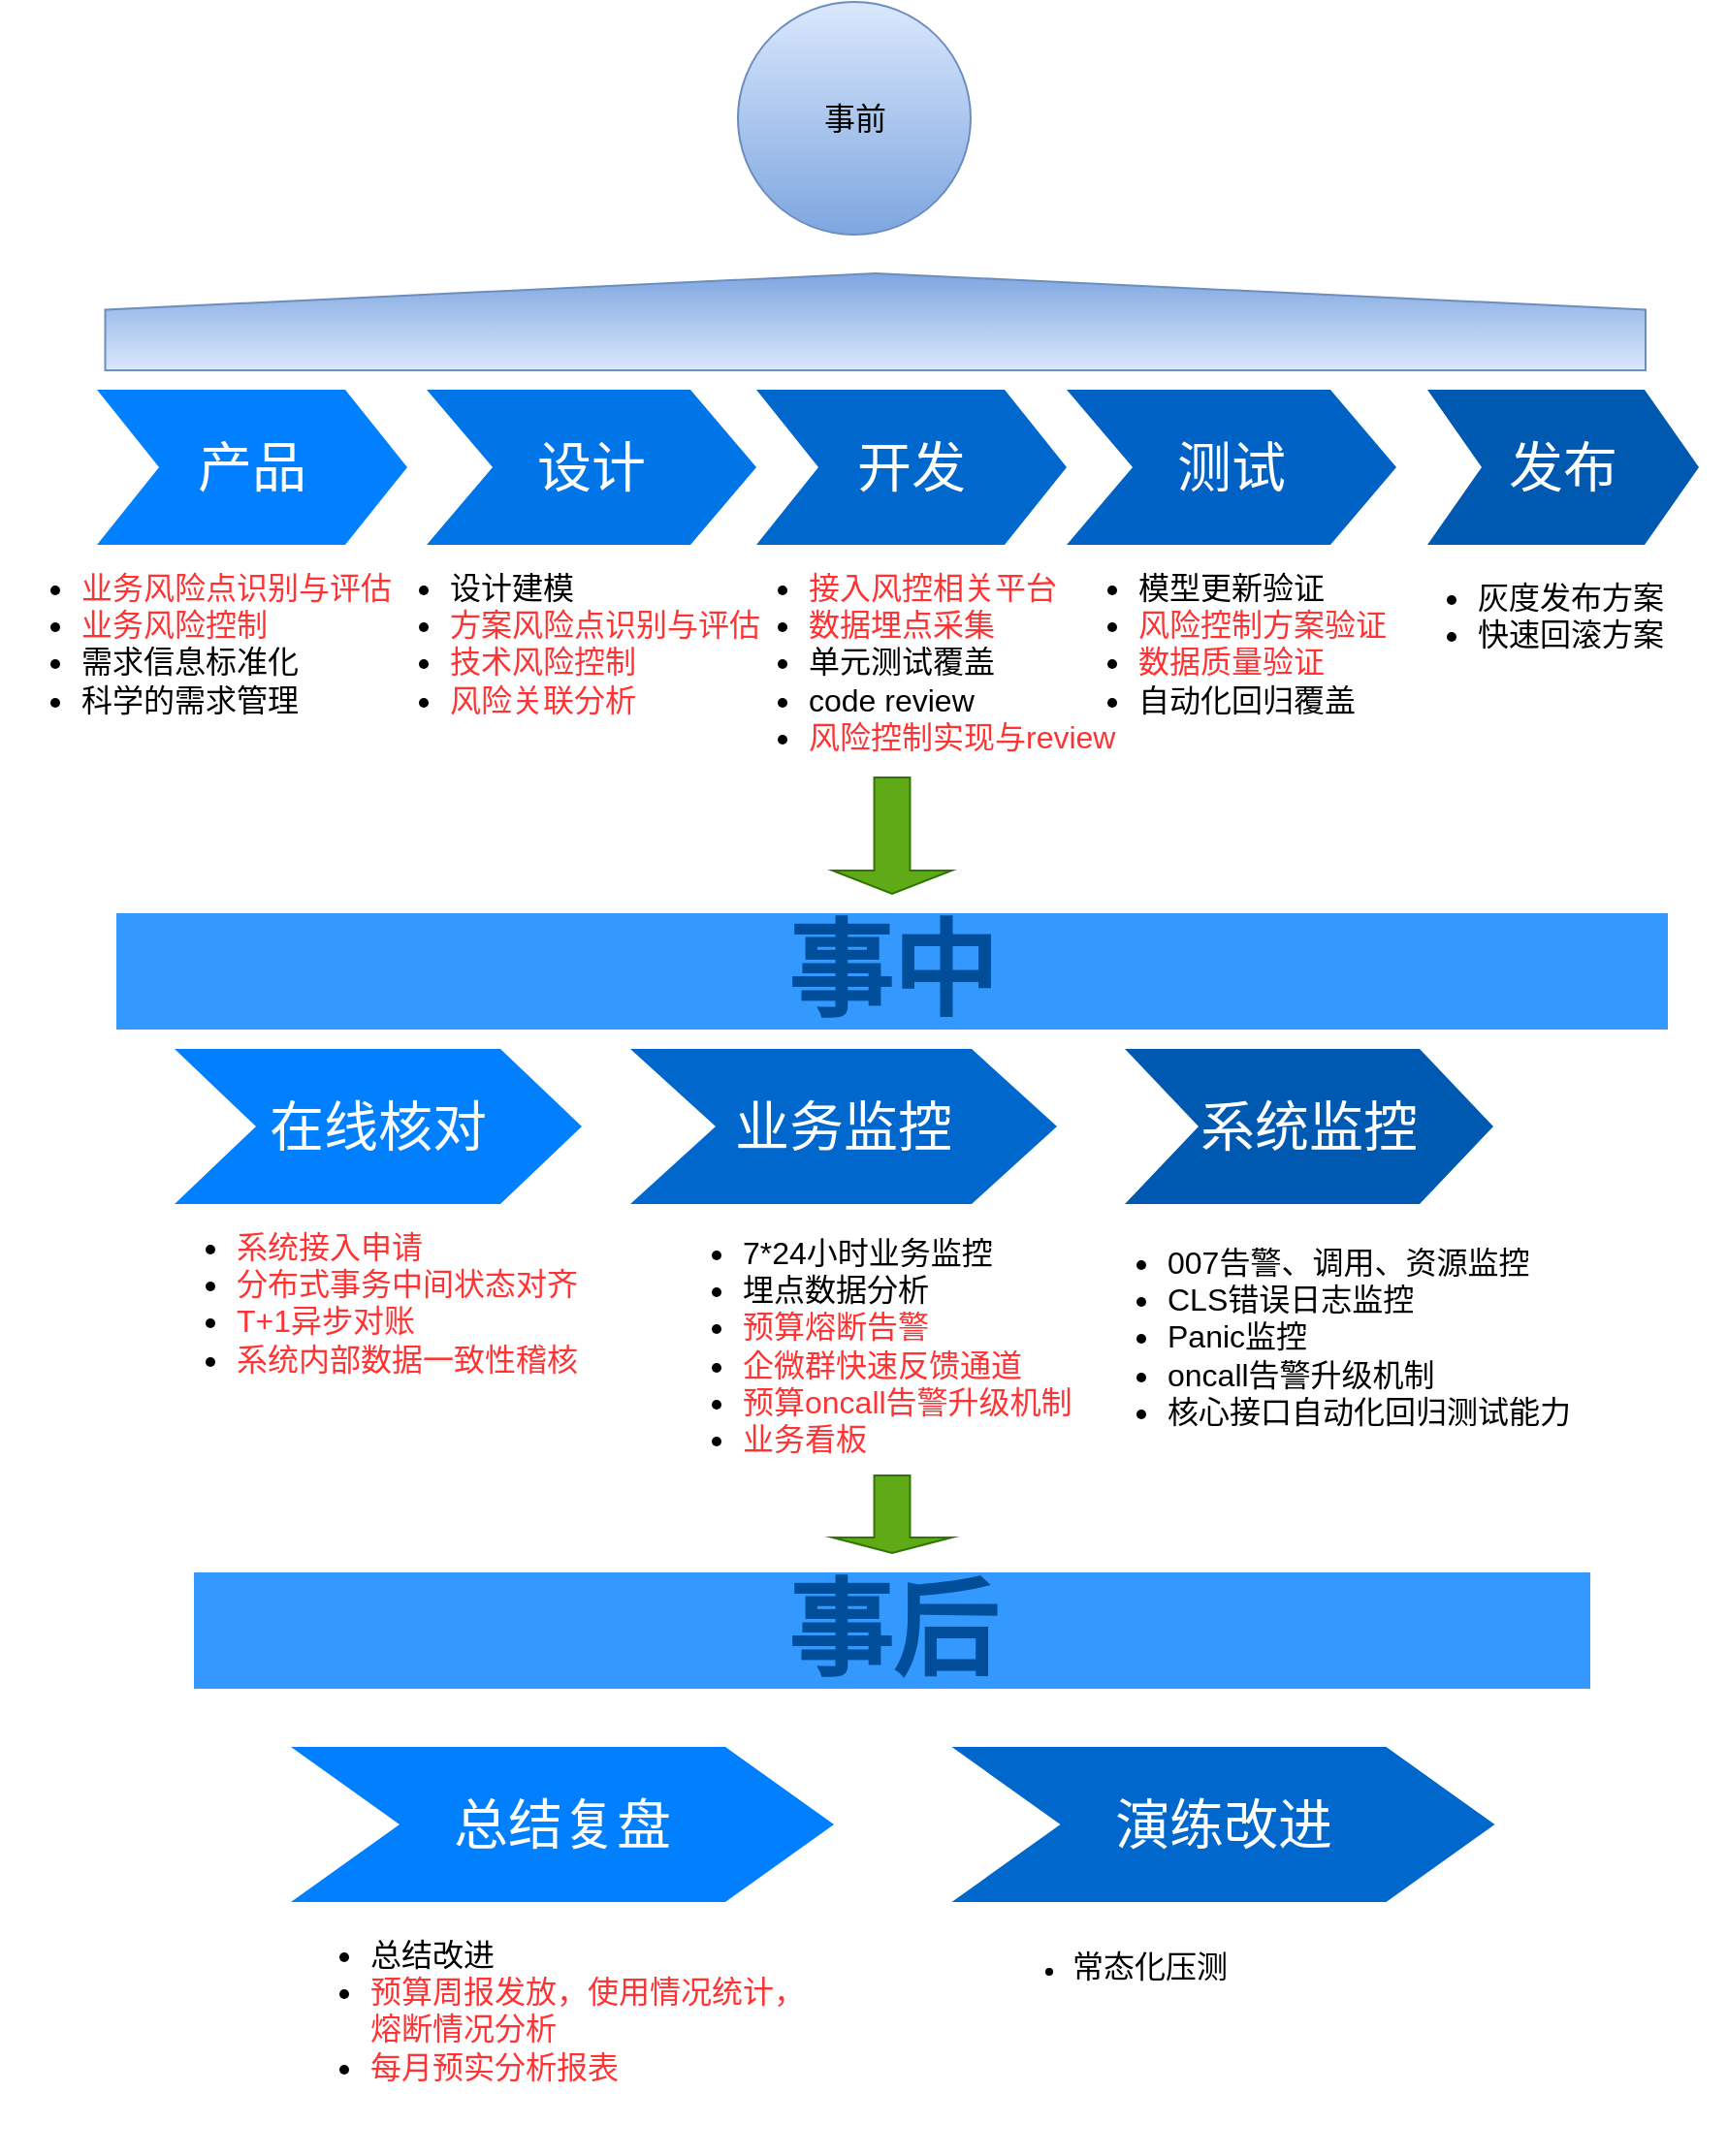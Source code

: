 <mxfile version="17.1.3" type="github" pages="16">
  <diagram name="Page-1" id="d9b1e647-80fa-b4a2-5024-87a742678bcc">
    <mxGraphModel dx="2185" dy="1577" grid="1" gridSize="10" guides="1" tooltips="1" connect="1" arrows="1" fold="1" page="1" pageScale="1" pageWidth="1100" pageHeight="850" background="none" math="0" shadow="0">
      <root>
        <mxCell id="0" />
        <mxCell id="1" parent="0" />
        <mxCell id="57fe6abec08f04cb-1" value="产品" style="shape=step;whiteSpace=wrap;html=1;fontSize=28;fillColor=#0080FF;fontColor=#FFFFFF;strokeColor=none;" parent="1" vertex="1">
          <mxGeometry x="40" y="180" width="160" height="80" as="geometry" />
        </mxCell>
        <mxCell id="57fe6abec08f04cb-2" value="设计" style="shape=step;whiteSpace=wrap;html=1;fontSize=28;fillColor=#0075E8;fontColor=#FFFFFF;strokeColor=none;" parent="1" vertex="1">
          <mxGeometry x="210" y="180" width="170" height="80" as="geometry" />
        </mxCell>
        <mxCell id="57fe6abec08f04cb-3" value="开发" style="shape=step;whiteSpace=wrap;html=1;fontSize=28;fillColor=#0067CC;fontColor=#FFFFFF;strokeColor=none;" parent="1" vertex="1">
          <mxGeometry x="380" y="180" width="160" height="80" as="geometry" />
        </mxCell>
        <mxCell id="57fe6abec08f04cb-4" value="测试" style="shape=step;whiteSpace=wrap;html=1;fontSize=28;fillColor=#0062C4;fontColor=#FFFFFF;strokeColor=none;" parent="1" vertex="1">
          <mxGeometry x="540" y="180" width="170" height="80" as="geometry" />
        </mxCell>
        <mxCell id="57fe6abec08f04cb-5" value="发布" style="shape=step;whiteSpace=wrap;html=1;fontSize=28;fillColor=#0059B0;fontColor=#FFFFFF;strokeColor=none;" parent="1" vertex="1">
          <mxGeometry x="726" y="180" width="140" height="80" as="geometry" />
        </mxCell>
        <mxCell id="57fe6abec08f04cb-8" value="&lt;ul style=&quot;font-size: 16px&quot;&gt;&lt;li&gt;&lt;font color=&quot;#ff3333&quot; style=&quot;font-size: 16px&quot;&gt;业务风险点识别与评估&lt;/font&gt;&lt;/li&gt;&lt;li&gt;&lt;font color=&quot;#ff3333&quot; style=&quot;font-size: 16px&quot;&gt;业务风险控制&lt;/font&gt;&lt;/li&gt;&lt;li&gt;&lt;font style=&quot;font-size: 16px&quot;&gt;需求信息标准化&lt;/font&gt;&lt;/li&gt;&lt;li&gt;&lt;font style=&quot;font-size: 16px&quot;&gt;科学的需求管理&lt;/font&gt;&lt;/li&gt;&lt;/ul&gt;" style="text;spacingTop=-5;fillColor=#ffffff;whiteSpace=wrap;html=1;align=left;fontSize=12;fontFamily=Helvetica;fillColor=none;strokeColor=none;" parent="1" vertex="1">
          <mxGeometry x="-10" y="255" width="220" height="110" as="geometry" />
        </mxCell>
        <mxCell id="57fe6abec08f04cb-9" value="&lt;ul style=&quot;font-size: 16px&quot;&gt;&lt;li&gt;&lt;font style=&quot;font-size: 16px&quot;&gt;设计建模&lt;/font&gt;&lt;/li&gt;&lt;li&gt;&lt;font color=&quot;#ff3333&quot; style=&quot;font-size: 16px&quot;&gt;方案风险点识别与评估&lt;/font&gt;&lt;/li&gt;&lt;li&gt;&lt;font color=&quot;#ff3333&quot; style=&quot;font-size: 16px&quot;&gt;技术风险控制&lt;/font&gt;&lt;/li&gt;&lt;li&gt;&lt;font color=&quot;#ff3333&quot; style=&quot;font-size: 16px&quot;&gt;风险关联分析&lt;/font&gt;&lt;/li&gt;&lt;/ul&gt;" style="text;spacingTop=-5;fillColor=#ffffff;whiteSpace=wrap;html=1;align=left;fontSize=12;fontFamily=Helvetica;fillColor=none;strokeColor=none;strokeWidth=8;" parent="1" vertex="1">
          <mxGeometry x="180" y="255" width="220" height="120" as="geometry" />
        </mxCell>
        <mxCell id="57fe6abec08f04cb-10" value="&lt;ul style=&quot;font-size: 16px&quot;&gt;&lt;li&gt;&lt;font color=&quot;#ff3333&quot; style=&quot;font-size: 16px&quot;&gt;接入风控相关平台&lt;/font&gt;&lt;/li&gt;&lt;li&gt;&lt;font color=&quot;#ff3333&quot; style=&quot;font-size: 16px&quot;&gt;数据埋点采集&lt;/font&gt;&lt;/li&gt;&lt;li&gt;&lt;font style=&quot;font-size: 16px&quot;&gt;单元测试覆盖&lt;/font&gt;&lt;/li&gt;&lt;li&gt;&lt;font style=&quot;font-size: 16px&quot;&gt;code review&lt;/font&gt;&lt;/li&gt;&lt;li&gt;&lt;font color=&quot;#ff3333&quot; style=&quot;font-size: 16px&quot;&gt;风险控制实现与review&lt;/font&gt;&lt;/li&gt;&lt;/ul&gt;" style="text;spacingTop=-5;fillColor=#ffffff;whiteSpace=wrap;html=1;align=left;fontSize=12;fontFamily=Helvetica;fillColor=none;strokeColor=none;" parent="1" vertex="1">
          <mxGeometry x="365" y="255" width="220" height="140" as="geometry" />
        </mxCell>
        <mxCell id="57fe6abec08f04cb-11" value="&lt;ul style=&quot;font-size: 16px&quot;&gt;&lt;li&gt;&lt;font style=&quot;font-size: 16px&quot;&gt;模型更新验证&lt;/font&gt;&lt;/li&gt;&lt;li&gt;&lt;font color=&quot;#ff3333&quot; style=&quot;font-size: 16px&quot;&gt;风险控制方案验证&lt;/font&gt;&lt;/li&gt;&lt;li&gt;&lt;font color=&quot;#ff3333&quot; style=&quot;font-size: 16px&quot;&gt;数据质量验证&lt;/font&gt;&lt;/li&gt;&lt;li&gt;&lt;font style=&quot;font-size: 16px&quot;&gt;自动化回归覆盖&lt;/font&gt;&lt;/li&gt;&lt;/ul&gt;" style="text;spacingTop=-5;fillColor=#ffffff;whiteSpace=wrap;html=1;align=left;fontSize=12;fontFamily=Helvetica;fillColor=none;strokeColor=none;" parent="1" vertex="1">
          <mxGeometry x="535" y="255" width="180" height="120" as="geometry" />
        </mxCell>
        <mxCell id="57fe6abec08f04cb-12" value="&lt;ul style=&quot;font-size: 16px&quot;&gt;&lt;li&gt;&lt;font style=&quot;font-size: 16px&quot;&gt;灰度发布方案&lt;/font&gt;&lt;/li&gt;&lt;li&gt;&lt;font style=&quot;font-size: 16px&quot;&gt;快速回滚方案&lt;/font&gt;&lt;/li&gt;&lt;/ul&gt;" style="text;spacingTop=-5;fillColor=#ffffff;whiteSpace=wrap;html=1;align=left;fontSize=12;fontFamily=Helvetica;fillColor=none;strokeColor=none;" parent="1" vertex="1">
          <mxGeometry x="710" y="260" width="170" height="75" as="geometry" />
        </mxCell>
        <mxCell id="zxxQrr_cFt4vfT_0u5Ij-1" value="在线核对" style="shape=step;whiteSpace=wrap;html=1;fontSize=28;fillColor=#0080FF;fontColor=#FFFFFF;strokeColor=none;" parent="1" vertex="1">
          <mxGeometry x="80" y="520" width="210" height="80" as="geometry" />
        </mxCell>
        <mxCell id="zxxQrr_cFt4vfT_0u5Ij-3" value="业务监控" style="shape=step;whiteSpace=wrap;html=1;fontSize=28;fillColor=#0067CC;fontColor=#FFFFFF;strokeColor=none;" parent="1" vertex="1">
          <mxGeometry x="315" y="520" width="220" height="80" as="geometry" />
        </mxCell>
        <mxCell id="zxxQrr_cFt4vfT_0u5Ij-5" value="系统监控" style="shape=step;whiteSpace=wrap;html=1;fontSize=28;fillColor=#0059B0;fontColor=#FFFFFF;strokeColor=none;" parent="1" vertex="1">
          <mxGeometry x="570" y="520" width="190" height="80" as="geometry" />
        </mxCell>
        <mxCell id="zxxQrr_cFt4vfT_0u5Ij-6" value="事中" style="text;html=1;strokeColor=none;fillColor=#3399FF;align=center;verticalAlign=middle;whiteSpace=wrap;fontSize=54;fontStyle=1;fontColor=#004D99;" parent="1" vertex="1">
          <mxGeometry x="50" y="450" width="800" height="60" as="geometry" />
        </mxCell>
        <mxCell id="zxxQrr_cFt4vfT_0u5Ij-7" value="&lt;ul style=&quot;font-size: 16px&quot;&gt;&lt;li&gt;&lt;font color=&quot;#ff3333&quot; style=&quot;font-size: 16px&quot;&gt;&lt;span&gt;系统接入申请&lt;/span&gt;&lt;br&gt;&lt;/font&gt;&lt;/li&gt;&lt;li&gt;&lt;font color=&quot;#ff3333&quot; style=&quot;font-size: 16px&quot;&gt;分布式事务中间状态对齐&lt;/font&gt;&lt;/li&gt;&lt;li&gt;&lt;font color=&quot;#ff3333&quot; style=&quot;font-size: 16px&quot;&gt;T+1异步对账&lt;/font&gt;&lt;/li&gt;&lt;li&gt;&lt;font color=&quot;#ff3333&quot; style=&quot;font-size: 16px&quot;&gt;系统内部数据一致性稽核&lt;/font&gt;&lt;/li&gt;&lt;/ul&gt;" style="text;spacingTop=-5;fillColor=#ffffff;whiteSpace=wrap;html=1;align=left;fontSize=12;fontFamily=Helvetica;fillColor=none;strokeColor=none;" parent="1" vertex="1">
          <mxGeometry x="70" y="595" width="230" height="115" as="geometry" />
        </mxCell>
        <mxCell id="zxxQrr_cFt4vfT_0u5Ij-9" value="&lt;ul style=&quot;font-size: 16px&quot;&gt;&lt;li&gt;&lt;span&gt;7*24小时业务监控&lt;/span&gt;&lt;/li&gt;&lt;li&gt;埋点数据分析&lt;/li&gt;&lt;li&gt;&lt;font color=&quot;#ff3333&quot; style=&quot;font-size: 16px&quot;&gt;预算熔断告警&lt;/font&gt;&lt;/li&gt;&lt;li&gt;&lt;font color=&quot;#ff3333&quot; style=&quot;font-size: 16px&quot;&gt;企微群快速反馈通道&lt;/font&gt;&lt;/li&gt;&lt;li&gt;&lt;font color=&quot;#ff3333&quot; style=&quot;font-size: 16px&quot;&gt;预算oncall告警升级机制&lt;/font&gt;&lt;/li&gt;&lt;li&gt;&lt;font color=&quot;#ff3333&quot; style=&quot;font-size: 16px&quot;&gt;业务看板&lt;/font&gt;&lt;/li&gt;&lt;/ul&gt;" style="text;spacingTop=-5;fillColor=#ffffff;whiteSpace=wrap;html=1;align=left;fontSize=12;fontFamily=Helvetica;fillColor=none;strokeColor=none;" parent="1" vertex="1">
          <mxGeometry x="331" y="597.5" width="219" height="110" as="geometry" />
        </mxCell>
        <mxCell id="zxxQrr_cFt4vfT_0u5Ij-10" value="&lt;ul style=&quot;font-size: 16px&quot;&gt;&lt;li&gt;007告警、调用、资源监控&lt;/li&gt;&lt;li&gt;CLS错误日志监控&lt;/li&gt;&lt;li&gt;Panic监控&lt;/li&gt;&lt;li&gt;oncall告警升级机制&lt;/li&gt;&lt;li&gt;核心接口自动化回归测试能力&lt;/li&gt;&lt;/ul&gt;" style="text;spacingTop=-5;fillColor=#ffffff;whiteSpace=wrap;html=1;align=left;fontSize=12;fontFamily=Helvetica;fillColor=none;strokeColor=none;" parent="1" vertex="1">
          <mxGeometry x="550" y="602.5" width="280" height="100" as="geometry" />
        </mxCell>
        <mxCell id="zxxQrr_cFt4vfT_0u5Ij-12" value="总结复盘" style="shape=step;whiteSpace=wrap;html=1;fontSize=28;fillColor=#0080FF;fontColor=#FFFFFF;strokeColor=none;" parent="1" vertex="1">
          <mxGeometry x="140" y="880" width="280" height="80" as="geometry" />
        </mxCell>
        <mxCell id="zxxQrr_cFt4vfT_0u5Ij-13" value="演练改进" style="shape=step;whiteSpace=wrap;html=1;fontSize=28;fillColor=#0067CC;fontColor=#FFFFFF;strokeColor=none;" parent="1" vertex="1">
          <mxGeometry x="480.75" y="880" width="280" height="80" as="geometry" />
        </mxCell>
        <mxCell id="zxxQrr_cFt4vfT_0u5Ij-15" value="事后" style="text;html=1;strokeColor=none;fillColor=#3399FF;align=center;verticalAlign=middle;whiteSpace=wrap;fontSize=54;fontStyle=1;fontColor=#004D99;" parent="1" vertex="1">
          <mxGeometry x="90" y="790" width="720" height="60" as="geometry" />
        </mxCell>
        <mxCell id="zxxQrr_cFt4vfT_0u5Ij-16" value="&lt;ul style=&quot;font-size: 16px&quot;&gt;&lt;li&gt;总结改进&lt;/li&gt;&lt;li&gt;&lt;font color=&quot;#ff3333&quot; style=&quot;font-size: 16px&quot;&gt;预算周报发放，使用情况统计，熔断情况分析&lt;/font&gt;&lt;/li&gt;&lt;li&gt;&lt;font color=&quot;#ff3333&quot; style=&quot;font-size: 16px&quot;&gt;每月预实分析报表&lt;/font&gt;&lt;/li&gt;&lt;/ul&gt;" style="text;spacingTop=-5;fillColor=#ffffff;whiteSpace=wrap;html=1;align=left;fontSize=12;fontFamily=Helvetica;fillColor=none;strokeColor=none;" parent="1" vertex="1">
          <mxGeometry x="139.25" y="960" width="280" height="120" as="geometry" />
        </mxCell>
        <mxCell id="zxxQrr_cFt4vfT_0u5Ij-17" value="&lt;ul&gt;&lt;li&gt;&lt;font style=&quot;font-size: 16px&quot;&gt;常态化压测&lt;/font&gt;&lt;/li&gt;&lt;/ul&gt;" style="text;spacingTop=-5;fillColor=#ffffff;whiteSpace=wrap;html=1;align=left;fontSize=12;fontFamily=Helvetica;fillColor=none;strokeColor=none;" parent="1" vertex="1">
          <mxGeometry x="500.5" y="970" width="249" height="120" as="geometry" />
        </mxCell>
        <mxCell id="zxxQrr_cFt4vfT_0u5Ij-19" value="" style="shape=singleArrow;direction=south;whiteSpace=wrap;html=1;fontColor=#ffffff;fillColor=#60a917;strokeColor=#2D7600;" parent="1" vertex="1">
          <mxGeometry x="419.25" y="380" width="61.5" height="60" as="geometry" />
        </mxCell>
        <mxCell id="zxxQrr_cFt4vfT_0u5Ij-20" value="" style="shape=singleArrow;direction=south;whiteSpace=wrap;html=1;fontColor=#ffffff;fillColor=#60a917;strokeColor=#2D7600;" parent="1" vertex="1">
          <mxGeometry x="419.25" y="740" width="61.5" height="40" as="geometry" />
        </mxCell>
        <mxCell id="lsbIueNlq8MnM_y5QB56-1" value="" style="shape=offPageConnector;whiteSpace=wrap;html=1;fontSize=16;strokeWidth=1;rotation=-180;fillColor=#dae8fc;gradientColor=#7ea6e0;strokeColor=#6c8ebf;" parent="1" vertex="1">
          <mxGeometry x="44.25" y="120" width="794.25" height="50" as="geometry" />
        </mxCell>
        <mxCell id="lsbIueNlq8MnM_y5QB56-2" value="事前" style="ellipse;whiteSpace=wrap;html=1;aspect=fixed;fontSize=16;strokeWidth=1;fillColor=#dae8fc;gradientColor=#7ea6e0;strokeColor=#6c8ebf;" parent="1" vertex="1">
          <mxGeometry x="370.5" y="-20" width="120" height="120" as="geometry" />
        </mxCell>
      </root>
    </mxGraphModel>
  </diagram>
  <diagram name="Copy of Page-1" id="TEE0GOKcZzIyYBm9XG4r">
    <mxGraphModel dx="2185" dy="1577" grid="1" gridSize="10" guides="1" tooltips="1" connect="1" arrows="1" fold="1" page="1" pageScale="1" pageWidth="1100" pageHeight="850" background="none" math="0" shadow="0">
      <root>
        <mxCell id="4KKN1coopTxxoCebaP4Y-0" />
        <mxCell id="4KKN1coopTxxoCebaP4Y-1" parent="4KKN1coopTxxoCebaP4Y-0" />
        <mxCell id="4KKN1coopTxxoCebaP4Y-2" value="产品" style="shape=step;whiteSpace=wrap;html=1;fontSize=28;fillColor=#0080FF;fontColor=#FFFFFF;strokeColor=none;" parent="4KKN1coopTxxoCebaP4Y-1" vertex="1">
          <mxGeometry x="40" y="180" width="160" height="80" as="geometry" />
        </mxCell>
        <mxCell id="4KKN1coopTxxoCebaP4Y-3" value="设计" style="shape=step;whiteSpace=wrap;html=1;fontSize=28;fillColor=#0075E8;fontColor=#FFFFFF;strokeColor=none;" parent="4KKN1coopTxxoCebaP4Y-1" vertex="1">
          <mxGeometry x="210" y="180" width="170" height="80" as="geometry" />
        </mxCell>
        <mxCell id="4KKN1coopTxxoCebaP4Y-4" value="开发" style="shape=step;whiteSpace=wrap;html=1;fontSize=28;fillColor=#0067CC;fontColor=#FFFFFF;strokeColor=none;" parent="4KKN1coopTxxoCebaP4Y-1" vertex="1">
          <mxGeometry x="380" y="180" width="160" height="80" as="geometry" />
        </mxCell>
        <mxCell id="4KKN1coopTxxoCebaP4Y-5" value="测试" style="shape=step;whiteSpace=wrap;html=1;fontSize=28;fillColor=#0062C4;fontColor=#FFFFFF;strokeColor=none;" parent="4KKN1coopTxxoCebaP4Y-1" vertex="1">
          <mxGeometry x="540" y="180" width="170" height="80" as="geometry" />
        </mxCell>
        <mxCell id="4KKN1coopTxxoCebaP4Y-6" value="发布" style="shape=step;whiteSpace=wrap;html=1;fontSize=28;fillColor=#0059B0;fontColor=#FFFFFF;strokeColor=none;" parent="4KKN1coopTxxoCebaP4Y-1" vertex="1">
          <mxGeometry x="726" y="180" width="140" height="80" as="geometry" />
        </mxCell>
        <mxCell id="4KKN1coopTxxoCebaP4Y-7" value="&lt;ul style=&quot;font-size: 16px&quot;&gt;&lt;li&gt;&lt;font color=&quot;#ff3333&quot; style=&quot;font-size: 16px&quot;&gt;业务风险点识别与评估&lt;/font&gt;&lt;/li&gt;&lt;li&gt;&lt;font color=&quot;#ff3333&quot; style=&quot;font-size: 16px&quot;&gt;业务风险控制&lt;/font&gt;&lt;/li&gt;&lt;li&gt;&lt;font style=&quot;font-size: 16px&quot;&gt;需求信息标准化&lt;/font&gt;&lt;/li&gt;&lt;li&gt;&lt;font style=&quot;font-size: 16px&quot;&gt;科学的需求管理&lt;/font&gt;&lt;/li&gt;&lt;/ul&gt;" style="text;spacingTop=-5;fillColor=#ffffff;whiteSpace=wrap;html=1;align=left;fontSize=12;fontFamily=Helvetica;fillColor=none;strokeColor=none;" parent="4KKN1coopTxxoCebaP4Y-1" vertex="1">
          <mxGeometry x="-10" y="255" width="220" height="110" as="geometry" />
        </mxCell>
        <mxCell id="4KKN1coopTxxoCebaP4Y-8" value="&lt;ul style=&quot;font-size: 16px&quot;&gt;&lt;li&gt;&lt;font style=&quot;font-size: 16px&quot;&gt;设计建模&lt;/font&gt;&lt;/li&gt;&lt;li&gt;&lt;font color=&quot;#ff3333&quot; style=&quot;font-size: 16px&quot;&gt;方案风险点识别与评估&lt;/font&gt;&lt;/li&gt;&lt;li&gt;&lt;font color=&quot;#ff3333&quot; style=&quot;font-size: 16px&quot;&gt;技术风险控制&lt;/font&gt;&lt;/li&gt;&lt;li&gt;&lt;font color=&quot;#ff3333&quot; style=&quot;font-size: 16px&quot;&gt;风险关联分析&lt;/font&gt;&lt;/li&gt;&lt;/ul&gt;" style="text;spacingTop=-5;fillColor=#ffffff;whiteSpace=wrap;html=1;align=left;fontSize=12;fontFamily=Helvetica;fillColor=none;strokeColor=none;strokeWidth=8;" parent="4KKN1coopTxxoCebaP4Y-1" vertex="1">
          <mxGeometry x="180" y="255" width="220" height="120" as="geometry" />
        </mxCell>
        <mxCell id="4KKN1coopTxxoCebaP4Y-9" value="&lt;ul style=&quot;font-size: 16px&quot;&gt;&lt;li&gt;&lt;font color=&quot;#ff3333&quot; style=&quot;font-size: 16px&quot;&gt;接入风控相关平台&lt;/font&gt;&lt;/li&gt;&lt;li&gt;&lt;font color=&quot;#ff3333&quot; style=&quot;font-size: 16px&quot;&gt;数据埋点采集&lt;/font&gt;&lt;/li&gt;&lt;li&gt;&lt;font style=&quot;font-size: 16px&quot;&gt;单元测试覆盖&lt;/font&gt;&lt;/li&gt;&lt;li&gt;&lt;font style=&quot;font-size: 16px&quot;&gt;code review&lt;/font&gt;&lt;/li&gt;&lt;li&gt;&lt;font color=&quot;#ff3333&quot; style=&quot;font-size: 16px&quot;&gt;风险控制实现与review&lt;/font&gt;&lt;/li&gt;&lt;/ul&gt;" style="text;spacingTop=-5;fillColor=#ffffff;whiteSpace=wrap;html=1;align=left;fontSize=12;fontFamily=Helvetica;fillColor=none;strokeColor=none;" parent="4KKN1coopTxxoCebaP4Y-1" vertex="1">
          <mxGeometry x="365" y="255" width="220" height="140" as="geometry" />
        </mxCell>
        <mxCell id="4KKN1coopTxxoCebaP4Y-10" value="&lt;ul style=&quot;font-size: 16px&quot;&gt;&lt;li&gt;&lt;font style=&quot;font-size: 16px&quot;&gt;模型更新验证&lt;/font&gt;&lt;/li&gt;&lt;li&gt;&lt;font color=&quot;#ff3333&quot; style=&quot;font-size: 16px&quot;&gt;风险控制方案验证&lt;/font&gt;&lt;/li&gt;&lt;li&gt;&lt;font color=&quot;#ff3333&quot; style=&quot;font-size: 16px&quot;&gt;数据质量验证&lt;/font&gt;&lt;/li&gt;&lt;li&gt;&lt;font style=&quot;font-size: 16px&quot;&gt;自动化回归覆盖&lt;/font&gt;&lt;/li&gt;&lt;/ul&gt;" style="text;spacingTop=-5;fillColor=#ffffff;whiteSpace=wrap;html=1;align=left;fontSize=12;fontFamily=Helvetica;fillColor=none;strokeColor=none;" parent="4KKN1coopTxxoCebaP4Y-1" vertex="1">
          <mxGeometry x="535" y="255" width="180" height="120" as="geometry" />
        </mxCell>
        <mxCell id="4KKN1coopTxxoCebaP4Y-11" value="&lt;ul style=&quot;font-size: 16px&quot;&gt;&lt;li&gt;&lt;font style=&quot;font-size: 16px&quot;&gt;灰度发布方案&lt;/font&gt;&lt;/li&gt;&lt;li&gt;&lt;font style=&quot;font-size: 16px&quot;&gt;快速回滚方案&lt;/font&gt;&lt;/li&gt;&lt;/ul&gt;" style="text;spacingTop=-5;fillColor=#ffffff;whiteSpace=wrap;html=1;align=left;fontSize=12;fontFamily=Helvetica;fillColor=none;strokeColor=none;" parent="4KKN1coopTxxoCebaP4Y-1" vertex="1">
          <mxGeometry x="710" y="260" width="170" height="75" as="geometry" />
        </mxCell>
        <mxCell id="4KKN1coopTxxoCebaP4Y-26" value="" style="shape=offPageConnector;whiteSpace=wrap;html=1;fontSize=16;strokeWidth=1;rotation=-180;fillColor=#dae8fc;gradientColor=#7ea6e0;strokeColor=#6c8ebf;" parent="4KKN1coopTxxoCebaP4Y-1" vertex="1">
          <mxGeometry x="44.25" y="120" width="794.25" height="50" as="geometry" />
        </mxCell>
        <mxCell id="4KKN1coopTxxoCebaP4Y-27" value="&lt;b&gt;事前&lt;/b&gt;" style="ellipse;whiteSpace=wrap;html=1;aspect=fixed;fontSize=16;strokeWidth=1;fillColor=#1ba1e2;strokeColor=#006EAF;fontColor=#ffffff;" parent="4KKN1coopTxxoCebaP4Y-1" vertex="1">
          <mxGeometry x="370.5" y="-20" width="120" height="120" as="geometry" />
        </mxCell>
        <mxCell id="4KKN1coopTxxoCebaP4Y-28" value="&lt;b&gt;事中&lt;/b&gt;" style="ellipse;whiteSpace=wrap;html=1;aspect=fixed;fontSize=16;strokeWidth=1;fillColor=#1ba1e2;strokeColor=#006EAF;fontColor=#ffffff;" parent="4KKN1coopTxxoCebaP4Y-1" vertex="1">
          <mxGeometry x="660" y="-20" width="120" height="120" as="geometry" />
        </mxCell>
        <mxCell id="4KKN1coopTxxoCebaP4Y-29" value="&lt;b&gt;事后&lt;/b&gt;" style="ellipse;whiteSpace=wrap;html=1;aspect=fixed;fontSize=16;strokeWidth=1;fillColor=#1ba1e2;strokeColor=#006EAF;fontColor=#ffffff;" parent="4KKN1coopTxxoCebaP4Y-1" vertex="1">
          <mxGeometry x="920" y="-20" width="120" height="120" as="geometry" />
        </mxCell>
        <mxCell id="4KKN1coopTxxoCebaP4Y-30" value="" style="shape=corner;whiteSpace=wrap;html=1;fontSize=16;fontColor=#000000;strokeColor=default;strokeWidth=1;fillColor=#0066CC;rotation=135;" parent="4KKN1coopTxxoCebaP4Y-1" vertex="1">
          <mxGeometry x="540" y="10" width="60" height="60" as="geometry" />
        </mxCell>
        <mxCell id="4KKN1coopTxxoCebaP4Y-31" value="" style="shape=corner;whiteSpace=wrap;html=1;fontSize=16;fontColor=#000000;strokeColor=default;strokeWidth=1;fillColor=#0066CC;rotation=135;" parent="4KKN1coopTxxoCebaP4Y-1" vertex="1">
          <mxGeometry x="806" y="10" width="60" height="60" as="geometry" />
        </mxCell>
        <mxCell id="7BYAtC-IPN020V6pBJek-0" value="" style="shape=offPageConnector;whiteSpace=wrap;html=1;fontSize=16;strokeWidth=1;rotation=-180;fillColor=#dae8fc;gradientColor=#7ea6e0;strokeColor=#6c8ebf;" parent="4KKN1coopTxxoCebaP4Y-1" vertex="1">
          <mxGeometry x="99" y="560" width="648.5" height="40" as="geometry" />
        </mxCell>
        <mxCell id="7BYAtC-IPN020V6pBJek-1" value="&lt;b&gt;事前&lt;/b&gt;" style="ellipse;whiteSpace=wrap;html=1;aspect=fixed;fontSize=16;strokeWidth=1;fillColor=#1ba1e2;strokeColor=#006EAF;fontColor=#ffffff;" parent="4KKN1coopTxxoCebaP4Y-1" vertex="1">
          <mxGeometry x="70.25" y="420" width="120" height="120" as="geometry" />
        </mxCell>
        <mxCell id="7BYAtC-IPN020V6pBJek-2" value="&lt;b&gt;事中&lt;/b&gt;" style="ellipse;whiteSpace=wrap;html=1;aspect=fixed;fontSize=16;strokeWidth=1;fillColor=#1ba1e2;strokeColor=#006EAF;fontColor=#ffffff;" parent="4KKN1coopTxxoCebaP4Y-1" vertex="1">
          <mxGeometry x="359.75" y="420" width="120" height="120" as="geometry" />
        </mxCell>
        <mxCell id="7BYAtC-IPN020V6pBJek-3" value="&lt;b&gt;事后&lt;/b&gt;" style="ellipse;whiteSpace=wrap;html=1;aspect=fixed;fontSize=16;strokeWidth=1;fillColor=#1ba1e2;strokeColor=#006EAF;fontColor=#ffffff;" parent="4KKN1coopTxxoCebaP4Y-1" vertex="1">
          <mxGeometry x="619.75" y="420" width="120" height="120" as="geometry" />
        </mxCell>
        <mxCell id="7BYAtC-IPN020V6pBJek-4" value="" style="shape=corner;whiteSpace=wrap;html=1;fontSize=16;fontColor=#000000;strokeColor=default;strokeWidth=1;fillColor=#0066CC;rotation=135;" parent="4KKN1coopTxxoCebaP4Y-1" vertex="1">
          <mxGeometry x="239.75" y="450" width="60" height="60" as="geometry" />
        </mxCell>
        <mxCell id="7BYAtC-IPN020V6pBJek-5" value="" style="shape=corner;whiteSpace=wrap;html=1;fontSize=16;fontColor=#000000;strokeColor=default;strokeWidth=1;fillColor=#0066CC;rotation=135;" parent="4KKN1coopTxxoCebaP4Y-1" vertex="1">
          <mxGeometry x="505.75" y="450" width="60" height="60" as="geometry" />
        </mxCell>
        <mxCell id="7BYAtC-IPN020V6pBJek-6" value="在线核对" style="shape=step;whiteSpace=wrap;html=1;fontSize=28;fillColor=#0080FF;fontColor=#FFFFFF;strokeColor=none;" parent="4KKN1coopTxxoCebaP4Y-1" vertex="1">
          <mxGeometry x="99.75" y="610" width="210" height="80" as="geometry" />
        </mxCell>
        <mxCell id="7BYAtC-IPN020V6pBJek-7" value="业务监控" style="shape=step;whiteSpace=wrap;html=1;fontSize=28;fillColor=#0067CC;fontColor=#FFFFFF;strokeColor=none;" parent="4KKN1coopTxxoCebaP4Y-1" vertex="1">
          <mxGeometry x="334.75" y="610" width="220" height="80" as="geometry" />
        </mxCell>
        <mxCell id="7BYAtC-IPN020V6pBJek-8" value="系统监控" style="shape=step;whiteSpace=wrap;html=1;fontSize=28;fillColor=#0059B0;fontColor=#FFFFFF;strokeColor=none;" parent="4KKN1coopTxxoCebaP4Y-1" vertex="1">
          <mxGeometry x="589.75" y="610" width="190" height="80" as="geometry" />
        </mxCell>
        <mxCell id="7BYAtC-IPN020V6pBJek-9" value="&lt;ul style=&quot;font-size: 16px&quot;&gt;&lt;li&gt;&lt;font color=&quot;#ff3333&quot; style=&quot;font-size: 16px&quot;&gt;&lt;span&gt;系统接入申请&lt;/span&gt;&lt;br&gt;&lt;/font&gt;&lt;/li&gt;&lt;li&gt;&lt;font color=&quot;#ff3333&quot; style=&quot;font-size: 16px&quot;&gt;分布式事务中间状态对齐&lt;/font&gt;&lt;/li&gt;&lt;li&gt;&lt;font color=&quot;#ff3333&quot; style=&quot;font-size: 16px&quot;&gt;T+1异步对账&lt;/font&gt;&lt;/li&gt;&lt;li&gt;&lt;font color=&quot;#ff3333&quot; style=&quot;font-size: 16px&quot;&gt;系统内部数据一致性稽核&lt;/font&gt;&lt;/li&gt;&lt;/ul&gt;" style="text;spacingTop=-5;fillColor=#ffffff;whiteSpace=wrap;html=1;align=left;fontSize=12;fontFamily=Helvetica;fillColor=none;strokeColor=none;" parent="4KKN1coopTxxoCebaP4Y-1" vertex="1">
          <mxGeometry x="89.75" y="685" width="230" height="115" as="geometry" />
        </mxCell>
        <mxCell id="7BYAtC-IPN020V6pBJek-10" value="&lt;ul style=&quot;font-size: 16px&quot;&gt;&lt;li&gt;&lt;span&gt;7*24小时业务监控&lt;/span&gt;&lt;/li&gt;&lt;li&gt;埋点数据分析&lt;/li&gt;&lt;li&gt;&lt;font color=&quot;#ff3333&quot; style=&quot;font-size: 16px&quot;&gt;预算熔断告警&lt;/font&gt;&lt;/li&gt;&lt;li&gt;&lt;font color=&quot;#ff3333&quot; style=&quot;font-size: 16px&quot;&gt;企微群快速反馈通道&lt;/font&gt;&lt;/li&gt;&lt;li&gt;&lt;font color=&quot;#ff3333&quot; style=&quot;font-size: 16px&quot;&gt;预算oncall告警升级机制&lt;/font&gt;&lt;/li&gt;&lt;li&gt;&lt;font color=&quot;#ff3333&quot; style=&quot;font-size: 16px&quot;&gt;业务看板&lt;/font&gt;&lt;/li&gt;&lt;/ul&gt;" style="text;spacingTop=-5;fillColor=#ffffff;whiteSpace=wrap;html=1;align=left;fontSize=12;fontFamily=Helvetica;fillColor=none;strokeColor=none;" parent="4KKN1coopTxxoCebaP4Y-1" vertex="1">
          <mxGeometry x="350.75" y="687.5" width="219" height="110" as="geometry" />
        </mxCell>
        <mxCell id="7BYAtC-IPN020V6pBJek-11" value="&lt;ul style=&quot;font-size: 16px&quot;&gt;&lt;li&gt;007告警、调用、资源监控&lt;/li&gt;&lt;li&gt;CLS错误日志监控&lt;/li&gt;&lt;li&gt;Panic监控&lt;/li&gt;&lt;li&gt;oncall告警升级机制&lt;/li&gt;&lt;li&gt;核心接口自动化回归测试能力&lt;/li&gt;&lt;/ul&gt;" style="text;spacingTop=-5;fillColor=#ffffff;whiteSpace=wrap;html=1;align=left;fontSize=12;fontFamily=Helvetica;fillColor=none;strokeColor=none;" parent="4KKN1coopTxxoCebaP4Y-1" vertex="1">
          <mxGeometry x="569.75" y="692.5" width="280" height="100" as="geometry" />
        </mxCell>
        <mxCell id="bBiBh0g5y3-XzfpBzudo-0" value="" style="shape=offPageConnector;whiteSpace=wrap;html=1;fontSize=16;strokeWidth=1;rotation=-180;fillColor=#dae8fc;gradientColor=#7ea6e0;strokeColor=#6c8ebf;" parent="4KKN1coopTxxoCebaP4Y-1" vertex="1">
          <mxGeometry x="399.25" y="1010" width="617" height="40" as="geometry" />
        </mxCell>
        <mxCell id="bBiBh0g5y3-XzfpBzudo-1" value="&lt;b&gt;事前&lt;/b&gt;" style="ellipse;whiteSpace=wrap;html=1;aspect=fixed;fontSize=16;strokeWidth=1;fillColor=#1ba1e2;strokeColor=#006EAF;fontColor=#ffffff;" parent="4KKN1coopTxxoCebaP4Y-1" vertex="1">
          <mxGeometry x="89.75" y="870" width="120" height="120" as="geometry" />
        </mxCell>
        <mxCell id="bBiBh0g5y3-XzfpBzudo-2" value="&lt;b&gt;事中&lt;/b&gt;" style="ellipse;whiteSpace=wrap;html=1;aspect=fixed;fontSize=16;strokeWidth=1;fillColor=#1ba1e2;strokeColor=#006EAF;fontColor=#ffffff;" parent="4KKN1coopTxxoCebaP4Y-1" vertex="1">
          <mxGeometry x="379.25" y="870" width="120" height="120" as="geometry" />
        </mxCell>
        <mxCell id="bBiBh0g5y3-XzfpBzudo-3" value="&lt;b&gt;事后&lt;/b&gt;" style="ellipse;whiteSpace=wrap;html=1;aspect=fixed;fontSize=16;strokeWidth=1;fillColor=#1ba1e2;strokeColor=#006EAF;fontColor=#ffffff;" parent="4KKN1coopTxxoCebaP4Y-1" vertex="1">
          <mxGeometry x="639.25" y="870" width="120" height="120" as="geometry" />
        </mxCell>
        <mxCell id="bBiBh0g5y3-XzfpBzudo-4" value="" style="shape=corner;whiteSpace=wrap;html=1;fontSize=16;fontColor=#000000;strokeColor=default;strokeWidth=1;fillColor=#0066CC;rotation=135;" parent="4KKN1coopTxxoCebaP4Y-1" vertex="1">
          <mxGeometry x="259.25" y="900" width="60" height="60" as="geometry" />
        </mxCell>
        <mxCell id="bBiBh0g5y3-XzfpBzudo-5" value="" style="shape=corner;whiteSpace=wrap;html=1;fontSize=16;fontColor=#000000;strokeColor=default;strokeWidth=1;fillColor=#0066CC;rotation=135;" parent="4KKN1coopTxxoCebaP4Y-1" vertex="1">
          <mxGeometry x="525.25" y="900" width="60" height="60" as="geometry" />
        </mxCell>
        <mxCell id="bBiBh0g5y3-XzfpBzudo-6" value="总结复盘" style="shape=step;whiteSpace=wrap;html=1;fontSize=28;fillColor=#0080FF;fontColor=#FFFFFF;strokeColor=none;" parent="4KKN1coopTxxoCebaP4Y-1" vertex="1">
          <mxGeometry x="400" y="1060" width="280" height="80" as="geometry" />
        </mxCell>
        <mxCell id="bBiBh0g5y3-XzfpBzudo-7" value="演练改进" style="shape=step;whiteSpace=wrap;html=1;fontSize=28;fillColor=#0067CC;fontColor=#FFFFFF;strokeColor=none;" parent="4KKN1coopTxxoCebaP4Y-1" vertex="1">
          <mxGeometry x="740.75" y="1060" width="280" height="80" as="geometry" />
        </mxCell>
        <mxCell id="bBiBh0g5y3-XzfpBzudo-8" value="&lt;ul style=&quot;font-size: 16px&quot;&gt;&lt;li&gt;总结改进&lt;/li&gt;&lt;li&gt;&lt;font color=&quot;#ff3333&quot; style=&quot;font-size: 16px&quot;&gt;预算周报发放，使用情况统计，熔断情况分析&lt;/font&gt;&lt;/li&gt;&lt;li&gt;&lt;font color=&quot;#ff3333&quot; style=&quot;font-size: 16px&quot;&gt;每月预实分析报表&lt;/font&gt;&lt;/li&gt;&lt;li&gt;&lt;font color=&quot;#ff3333&quot; style=&quot;font-size: 16px&quot;&gt;补贴率监控报表&lt;/font&gt;&lt;/li&gt;&lt;/ul&gt;" style="text;spacingTop=-5;fillColor=#ffffff;whiteSpace=wrap;html=1;align=left;fontSize=12;fontFamily=Helvetica;fillColor=none;strokeColor=none;" parent="4KKN1coopTxxoCebaP4Y-1" vertex="1">
          <mxGeometry x="399.25" y="1140" width="280" height="120" as="geometry" />
        </mxCell>
        <mxCell id="bBiBh0g5y3-XzfpBzudo-9" value="&lt;ul&gt;&lt;li&gt;&lt;font style=&quot;font-size: 16px&quot;&gt;常态化压测&lt;/font&gt;&lt;/li&gt;&lt;/ul&gt;" style="text;spacingTop=-5;fillColor=#ffffff;whiteSpace=wrap;html=1;align=left;fontSize=12;fontFamily=Helvetica;fillColor=none;strokeColor=none;" parent="4KKN1coopTxxoCebaP4Y-1" vertex="1">
          <mxGeometry x="760.5" y="1150" width="249" height="120" as="geometry" />
        </mxCell>
      </root>
    </mxGraphModel>
  </diagram>
  <diagram id="g89knMM7_AFk8O6pgjrG" name="Page-2">
    <mxGraphModel dx="1211" dy="731" grid="1" gridSize="10" guides="1" tooltips="1" connect="1" arrows="1" fold="1" page="1" pageScale="1" pageWidth="827" pageHeight="1169" math="0" shadow="0">
      <root>
        <mxCell id="3fVcoLxzlggfgK5JO-LX-0" />
        <mxCell id="3fVcoLxzlggfgK5JO-LX-1" parent="3fVcoLxzlggfgK5JO-LX-0" />
        <mxCell id="3fVcoLxzlggfgK5JO-LX-2" value="&lt;div style=&quot;text-align: left ; line-height: 1.75&quot;&gt;&lt;div&gt;&lt;b&gt;原因：&lt;/b&gt;&lt;/div&gt;&lt;ul&gt;&lt;li&gt;不完善的流程&lt;/li&gt;&lt;li&gt;人员&lt;/li&gt;&lt;li&gt;系统&lt;/li&gt;&lt;li&gt;外部事件&lt;/li&gt;&lt;/ul&gt;&lt;div&gt;&lt;b&gt;影响：&lt;/b&gt;&lt;/div&gt;&lt;ul&gt;&lt;li&gt;直接损失&lt;/li&gt;&lt;li&gt;间接损失&lt;/li&gt;&lt;/ul&gt;&lt;div&gt;&lt;b&gt;保障：&lt;/b&gt;&lt;/div&gt;&lt;div&gt;&lt;ul&gt;&lt;li&gt;审批工作流&lt;/li&gt;&lt;li&gt;操作日志&lt;/li&gt;&lt;li&gt;盘古鉴权系统&lt;/li&gt;&lt;li&gt;加密&amp;amp;签名(证书)&lt;/li&gt;&lt;/ul&gt;&lt;/div&gt;&lt;/div&gt;" style="rounded=0;whiteSpace=wrap;html=1;fillColor=#f0a30a;fontColor=#000000;strokeColor=#BD7000;" vertex="1" parent="3fVcoLxzlggfgK5JO-LX-1">
          <mxGeometry x="110" y="602" width="270" height="450" as="geometry" />
        </mxCell>
        <mxCell id="3fVcoLxzlggfgK5JO-LX-3" value="&lt;font style=&quot;font-size: 20px&quot;&gt;&lt;b&gt;操作风险&lt;/b&gt;&lt;/font&gt;" style="shape=offPageConnector;whiteSpace=wrap;html=1;" vertex="1" parent="3fVcoLxzlggfgK5JO-LX-1">
          <mxGeometry x="119.5" y="610" width="251" height="35" as="geometry" />
        </mxCell>
        <mxCell id="3fVcoLxzlggfgK5JO-LX-4" value="&lt;div style=&quot;text-align: left ; line-height: 1.75&quot;&gt;&lt;span&gt;&lt;b&gt;原因：&lt;/b&gt;&lt;/span&gt;&lt;br&gt;&lt;/div&gt;&lt;ul style=&quot;text-align: left&quot;&gt;&lt;li&gt;法律、合规准则&lt;/li&gt;&lt;/ul&gt;&lt;div style=&quot;text-align: left ; line-height: 1.75&quot;&gt;&lt;b&gt;影响：&lt;/b&gt;&lt;/div&gt;&lt;div style=&quot;text-align: left ; line-height: 1.75&quot;&gt;&lt;ul&gt;&lt;li&gt;监管处罚&lt;/li&gt;&lt;li&gt;重大财产损失&lt;/li&gt;&lt;li&gt;声誉损失&lt;/li&gt;&lt;/ul&gt;&lt;/div&gt;&lt;div style=&quot;text-align: left ; line-height: 1.75&quot;&gt;&lt;b&gt;保障：&lt;/b&gt;&lt;/div&gt;&lt;div style=&quot;text-align: left ; line-height: 1.75&quot;&gt;&lt;ul&gt;&lt;li&gt;对账&amp;amp;埋点&lt;/li&gt;&lt;li&gt;风控（禁止或降级）&lt;/li&gt;&lt;li&gt;优惠规则校验&lt;/li&gt;&lt;li&gt;智能化&lt;/li&gt;&lt;/ul&gt;&lt;/div&gt;" style="rounded=0;whiteSpace=wrap;html=1;fillColor=#a20025;fontColor=#ffffff;strokeColor=#6F0000;" vertex="1" parent="3fVcoLxzlggfgK5JO-LX-1">
          <mxGeometry x="540" y="600" width="270" height="450" as="geometry" />
        </mxCell>
        <mxCell id="3fVcoLxzlggfgK5JO-LX-5" value="&lt;font style=&quot;font-size: 20px&quot;&gt;&lt;b&gt;合规风险&lt;/b&gt;&lt;/font&gt;" style="shape=offPageConnector;whiteSpace=wrap;html=1;" vertex="1" parent="3fVcoLxzlggfgK5JO-LX-1">
          <mxGeometry x="546" y="602" width="251" height="35" as="geometry" />
        </mxCell>
        <mxCell id="3fVcoLxzlggfgK5JO-LX-6" value="" style="shape=cross;whiteSpace=wrap;html=1;fontSize=18;fillColor=#f5f5f5;strokeColor=#666666;gradientColor=#b3b3b3;" vertex="1" parent="3fVcoLxzlggfgK5JO-LX-1">
          <mxGeometry x="414" y="770" width="80" height="80" as="geometry" />
        </mxCell>
        <mxCell id="uV8J1bTR1P4OtjWvhCXe-0" value="" style="rounded=0;whiteSpace=wrap;html=1;fontSize=16;strokeWidth=1;" vertex="1" parent="3fVcoLxzlggfgK5JO-LX-1">
          <mxGeometry x="100" y="1120" width="660" height="366" as="geometry" />
        </mxCell>
        <mxCell id="uV8J1bTR1P4OtjWvhCXe-1" value="&lt;div style=&quot;text-align: left ; line-height: 1.75&quot;&gt;&lt;div&gt;&lt;b&gt;原因：&lt;/b&gt;&lt;/div&gt;&lt;ul&gt;&lt;li&gt;不完善的流程&lt;/li&gt;&lt;li&gt;人员&lt;/li&gt;&lt;li&gt;系统&lt;/li&gt;&lt;li&gt;外部事件&lt;/li&gt;&lt;/ul&gt;&lt;div&gt;&lt;b&gt;影响：&lt;/b&gt;&lt;/div&gt;&lt;ul&gt;&lt;li&gt;直接损失&lt;/li&gt;&lt;li&gt;间接损失&lt;/li&gt;&lt;/ul&gt;&lt;/div&gt;" style="rounded=0;whiteSpace=wrap;html=1;fillColor=#f0a30a;fontColor=#000000;strokeColor=#BD7000;" vertex="1" parent="3fVcoLxzlggfgK5JO-LX-1">
          <mxGeometry x="140" y="1150" width="230" height="308" as="geometry" />
        </mxCell>
        <mxCell id="uV8J1bTR1P4OtjWvhCXe-2" value="&lt;font style=&quot;font-size: 20px&quot;&gt;&lt;b&gt;操作风险&lt;/b&gt;&lt;/font&gt;" style="shape=offPageConnector;whiteSpace=wrap;html=1;" vertex="1" parent="3fVcoLxzlggfgK5JO-LX-1">
          <mxGeometry x="149.5" y="1158" width="210.5" height="30" as="geometry" />
        </mxCell>
        <mxCell id="uV8J1bTR1P4OtjWvhCXe-3" value="&lt;div style=&quot;text-align: left ; line-height: 1.75&quot;&gt;&lt;span&gt;&lt;b&gt;原因：&lt;/b&gt;&lt;/span&gt;&lt;br&gt;&lt;/div&gt;&lt;ul style=&quot;text-align: left&quot;&gt;&lt;li&gt;法律、合规准则&lt;/li&gt;&lt;/ul&gt;&lt;div style=&quot;text-align: left ; line-height: 1.75&quot;&gt;&lt;b&gt;影响：&lt;/b&gt;&lt;/div&gt;&lt;div style=&quot;text-align: left ; line-height: 1.75&quot;&gt;&lt;ul&gt;&lt;li&gt;监管处罚&lt;/li&gt;&lt;li&gt;重大财产损失&lt;/li&gt;&lt;li&gt;声誉损失&lt;/li&gt;&lt;/ul&gt;&lt;/div&gt;&lt;div style=&quot;text-align: left ; line-height: 1.75&quot;&gt;&lt;br&gt;&lt;/div&gt;" style="rounded=0;whiteSpace=wrap;html=1;fillColor=#a20025;fontColor=#ffffff;strokeColor=#6F0000;" vertex="1" parent="3fVcoLxzlggfgK5JO-LX-1">
          <mxGeometry x="500" y="1150" width="220" height="308" as="geometry" />
        </mxCell>
        <mxCell id="uV8J1bTR1P4OtjWvhCXe-4" value="&lt;font style=&quot;font-size: 20px&quot;&gt;&lt;b&gt;合规风险&lt;/b&gt;&lt;/font&gt;" style="shape=offPageConnector;whiteSpace=wrap;html=1;" vertex="1" parent="3fVcoLxzlggfgK5JO-LX-1">
          <mxGeometry x="506" y="1156" width="204" height="38" as="geometry" />
        </mxCell>
        <mxCell id="uV8J1bTR1P4OtjWvhCXe-5" value="" style="shape=cross;whiteSpace=wrap;html=1;fontSize=18;fillColor=#f5f5f5;strokeColor=#666666;gradientColor=#b3b3b3;" vertex="1" parent="3fVcoLxzlggfgK5JO-LX-1">
          <mxGeometry x="380" y="1248" width="80" height="80" as="geometry" />
        </mxCell>
      </root>
    </mxGraphModel>
  </diagram>
  <diagram id="b1cKDMBuUfhIJU6Y3Gxw" name="Page-8">
    <mxGraphModel dx="1211" dy="731" grid="1" gridSize="10" guides="1" tooltips="1" connect="1" arrows="1" fold="1" page="1" pageScale="1" pageWidth="827" pageHeight="1169" math="0" shadow="0">
      <root>
        <mxCell id="7ukaiyPnx8PpLzG6WNlH-0" />
        <mxCell id="7ukaiyPnx8PpLzG6WNlH-1" parent="7ukaiyPnx8PpLzG6WNlH-0" />
        <mxCell id="7ukaiyPnx8PpLzG6WNlH-2" value="" style="rounded=0;whiteSpace=wrap;html=1;labelBackgroundColor=none;fontSize=14;fontColor=#000000;strokeColor=#0066CC;fillColor=#FFFFFF;" vertex="1" parent="7ukaiyPnx8PpLzG6WNlH-1">
          <mxGeometry x="700" y="750" width="460" height="250" as="geometry" />
        </mxCell>
        <mxCell id="7ukaiyPnx8PpLzG6WNlH-3" value="" style="rounded=0;whiteSpace=wrap;html=1;labelBackgroundColor=none;fontSize=14;fontColor=#000000;strokeColor=#0066CC;fillColor=#FFFFFF;" vertex="1" parent="7ukaiyPnx8PpLzG6WNlH-1">
          <mxGeometry x="1040" y="770" width="100" height="100" as="geometry" />
        </mxCell>
        <mxCell id="7ukaiyPnx8PpLzG6WNlH-4" value="" style="rounded=0;whiteSpace=wrap;html=1;labelBackgroundColor=none;fontSize=14;fontColor=#000000;strokeColor=#0066CC;fillColor=#FFFFFF;" vertex="1" parent="7ukaiyPnx8PpLzG6WNlH-1">
          <mxGeometry x="870" y="880" width="100" height="100" as="geometry" />
        </mxCell>
        <mxCell id="7ukaiyPnx8PpLzG6WNlH-5" value="" style="rounded=0;whiteSpace=wrap;html=1;labelBackgroundColor=none;fontSize=14;fontColor=#000000;strokeColor=#0066CC;fillColor=#FFFFFF;" vertex="1" parent="7ukaiyPnx8PpLzG6WNlH-1">
          <mxGeometry x="870" y="770" width="100" height="100" as="geometry" />
        </mxCell>
        <mxCell id="7ukaiyPnx8PpLzG6WNlH-6" value="" style="rounded=0;whiteSpace=wrap;html=1;labelBackgroundColor=none;fontSize=14;fontColor=#FFFFFF;fillColor=#FFFFFF;strokeColor=#0066CC;" vertex="1" parent="7ukaiyPnx8PpLzG6WNlH-1">
          <mxGeometry x="160" y="760" width="202" height="160" as="geometry" />
        </mxCell>
        <mxCell id="7ukaiyPnx8PpLzG6WNlH-7" value="&lt;font color=&quot;#000000&quot;&gt;优惠单锯池&lt;/font&gt;" style="shape=cylinder3;whiteSpace=wrap;html=1;boundedLbl=1;backgroundOutline=1;size=15;labelBackgroundColor=none;fontSize=14;fontColor=#FFFFFF;fillColor=#FFFFFF;strokeColor=#0066CC;" vertex="1" parent="7ukaiyPnx8PpLzG6WNlH-1">
          <mxGeometry x="166.5" y="970" width="180" height="70" as="geometry" />
        </mxCell>
        <mxCell id="7ukaiyPnx8PpLzG6WNlH-8" style="edgeStyle=none;rounded=0;orthogonalLoop=1;jettySize=auto;html=1;exitX=0.5;exitY=1;exitDx=0;exitDy=0;fontSize=14;fontColor=#000000;strokeColor=#0066CC;strokeWidth=1;" edge="1" parent="7ukaiyPnx8PpLzG6WNlH-1" source="7ukaiyPnx8PpLzG6WNlH-9" target="7ukaiyPnx8PpLzG6WNlH-11">
          <mxGeometry relative="1" as="geometry" />
        </mxCell>
        <mxCell id="7ukaiyPnx8PpLzG6WNlH-9" value="&lt;font color=&quot;#000000&quot;&gt;外部数据接入&lt;/font&gt;" style="rounded=0;whiteSpace=wrap;html=1;labelBackgroundColor=none;fontSize=14;fontColor=#FFFFFF;strokeColor=#0066CC;fillColor=#FFFFFF;" vertex="1" parent="7ukaiyPnx8PpLzG6WNlH-1">
          <mxGeometry x="201" y="780" width="111" height="40" as="geometry" />
        </mxCell>
        <mxCell id="7ukaiyPnx8PpLzG6WNlH-10" style="edgeStyle=none;rounded=0;orthogonalLoop=1;jettySize=auto;html=1;exitX=0.5;exitY=1;exitDx=0;exitDy=0;entryX=0.5;entryY=0;entryDx=0;entryDy=0;entryPerimeter=0;fontSize=14;fontColor=#000000;strokeColor=#0066CC;strokeWidth=1;" edge="1" parent="7ukaiyPnx8PpLzG6WNlH-1" source="7ukaiyPnx8PpLzG6WNlH-11" target="7ukaiyPnx8PpLzG6WNlH-7">
          <mxGeometry relative="1" as="geometry" />
        </mxCell>
        <mxCell id="7ukaiyPnx8PpLzG6WNlH-11" value="&lt;font color=&quot;#000000&quot;&gt;数据清洗&lt;/font&gt;" style="rounded=0;whiteSpace=wrap;html=1;labelBackgroundColor=none;fontSize=14;fontColor=#FFFFFF;strokeColor=#0066CC;fillColor=#FFFFFF;" vertex="1" parent="7ukaiyPnx8PpLzG6WNlH-1">
          <mxGeometry x="201" y="850" width="111" height="40" as="geometry" />
        </mxCell>
        <mxCell id="7ukaiyPnx8PpLzG6WNlH-12" style="edgeStyle=none;rounded=0;orthogonalLoop=1;jettySize=auto;html=1;exitX=0.5;exitY=1;exitDx=0;exitDy=0;entryX=0.25;entryY=0;entryDx=0;entryDy=0;fontSize=14;fontColor=#000000;strokeColor=#0066CC;strokeWidth=1;" edge="1" parent="7ukaiyPnx8PpLzG6WNlH-1" source="7ukaiyPnx8PpLzG6WNlH-13" target="7ukaiyPnx8PpLzG6WNlH-9">
          <mxGeometry relative="1" as="geometry" />
        </mxCell>
        <mxCell id="7ukaiyPnx8PpLzG6WNlH-13" value="cos文件下载" style="ellipse;whiteSpace=wrap;html=1;labelBackgroundColor=none;fontSize=14;fontColor=#000000;strokeColor=#0066CC;fillColor=#FFFFFF;" vertex="1" parent="7ukaiyPnx8PpLzG6WNlH-1">
          <mxGeometry x="160" y="670" width="100" height="55" as="geometry" />
        </mxCell>
        <mxCell id="7ukaiyPnx8PpLzG6WNlH-14" style="edgeStyle=none;rounded=0;orthogonalLoop=1;jettySize=auto;html=1;exitX=0.5;exitY=1;exitDx=0;exitDy=0;entryX=0.75;entryY=0;entryDx=0;entryDy=0;fontSize=14;fontColor=#000000;strokeColor=#0066CC;strokeWidth=1;" edge="1" parent="7ukaiyPnx8PpLzG6WNlH-1" source="7ukaiyPnx8PpLzG6WNlH-15" target="7ukaiyPnx8PpLzG6WNlH-9">
          <mxGeometry relative="1" as="geometry" />
        </mxCell>
        <mxCell id="7ukaiyPnx8PpLzG6WNlH-15" value="dts同步" style="ellipse;whiteSpace=wrap;html=1;labelBackgroundColor=none;fontSize=14;fontColor=#000000;strokeColor=#0066CC;fillColor=#FFFFFF;" vertex="1" parent="7ukaiyPnx8PpLzG6WNlH-1">
          <mxGeometry x="272" y="670" width="100" height="55" as="geometry" />
        </mxCell>
        <mxCell id="7ukaiyPnx8PpLzG6WNlH-16" value="" style="rounded=0;whiteSpace=wrap;html=1;labelBackgroundColor=none;fontSize=14;fontColor=#FFFFFF;fillColor=#FFFFFF;strokeColor=#0066CC;" vertex="1" parent="7ukaiyPnx8PpLzG6WNlH-1">
          <mxGeometry x="460" y="700" width="170" height="220" as="geometry" />
        </mxCell>
        <mxCell id="7ukaiyPnx8PpLzG6WNlH-17" value="数据准备" style="text;html=1;align=center;verticalAlign=middle;resizable=0;points=[];autosize=1;strokeColor=none;fillColor=none;fontSize=14;fontColor=#000000;" vertex="1" parent="7ukaiyPnx8PpLzG6WNlH-1">
          <mxGeometry x="265" y="920" width="70" height="20" as="geometry" />
        </mxCell>
        <mxCell id="7ukaiyPnx8PpLzG6WNlH-18" value="对账管理" style="text;html=1;align=center;verticalAlign=middle;resizable=0;points=[];autosize=1;strokeColor=none;fillColor=none;fontSize=14;fontColor=#000000;" vertex="1" parent="7ukaiyPnx8PpLzG6WNlH-1">
          <mxGeometry x="570" y="925" width="70" height="20" as="geometry" />
        </mxCell>
        <mxCell id="7ukaiyPnx8PpLzG6WNlH-19" style="edgeStyle=none;rounded=0;orthogonalLoop=1;jettySize=auto;html=1;exitX=0.5;exitY=1;exitDx=0;exitDy=0;entryX=0.5;entryY=0;entryDx=0;entryDy=0;fontSize=14;fontColor=#000000;strokeColor=#0066CC;strokeWidth=1;" edge="1" parent="7ukaiyPnx8PpLzG6WNlH-1" source="7ukaiyPnx8PpLzG6WNlH-20" target="7ukaiyPnx8PpLzG6WNlH-22">
          <mxGeometry relative="1" as="geometry" />
        </mxCell>
        <mxCell id="7ukaiyPnx8PpLzG6WNlH-20" value="&lt;font color=&quot;#000000&quot;&gt;建立对账场景&lt;/font&gt;" style="rounded=0;whiteSpace=wrap;html=1;labelBackgroundColor=none;fontSize=14;fontColor=#FFFFFF;strokeColor=#0066CC;fillColor=#FFFFFF;" vertex="1" parent="7ukaiyPnx8PpLzG6WNlH-1">
          <mxGeometry x="490" y="720" width="111" height="40" as="geometry" />
        </mxCell>
        <mxCell id="7ukaiyPnx8PpLzG6WNlH-21" style="edgeStyle=none;rounded=0;orthogonalLoop=1;jettySize=auto;html=1;exitX=0.5;exitY=1;exitDx=0;exitDy=0;entryX=0.5;entryY=0;entryDx=0;entryDy=0;fontSize=14;fontColor=#000000;strokeColor=#0066CC;strokeWidth=1;" edge="1" parent="7ukaiyPnx8PpLzG6WNlH-1" source="7ukaiyPnx8PpLzG6WNlH-22" target="7ukaiyPnx8PpLzG6WNlH-23">
          <mxGeometry relative="1" as="geometry" />
        </mxCell>
        <mxCell id="7ukaiyPnx8PpLzG6WNlH-22" value="&lt;font color=&quot;#000000&quot;&gt;选择数据源&lt;/font&gt;" style="rounded=0;whiteSpace=wrap;html=1;labelBackgroundColor=none;fontSize=14;fontColor=#FFFFFF;strokeColor=#0066CC;fillColor=#FFFFFF;" vertex="1" parent="7ukaiyPnx8PpLzG6WNlH-1">
          <mxGeometry x="490" y="780" width="111" height="40" as="geometry" />
        </mxCell>
        <mxCell id="7ukaiyPnx8PpLzG6WNlH-23" value="&lt;font color=&quot;#000000&quot;&gt;模板选择&lt;/font&gt;" style="rounded=0;whiteSpace=wrap;html=1;labelBackgroundColor=none;fontSize=14;fontColor=#FFFFFF;strokeColor=#0066CC;fillColor=#FFFFFF;" vertex="1" parent="7ukaiyPnx8PpLzG6WNlH-1">
          <mxGeometry x="490" y="850" width="111" height="40" as="geometry" />
        </mxCell>
        <mxCell id="7ukaiyPnx8PpLzG6WNlH-24" value="" style="rounded=0;whiteSpace=wrap;html=1;labelBackgroundColor=none;fontSize=14;fontColor=#000000;strokeColor=#0066CC;fillColor=#FFFFFF;" vertex="1" parent="7ukaiyPnx8PpLzG6WNlH-1">
          <mxGeometry x="720" y="790" width="100" height="160" as="geometry" />
        </mxCell>
        <mxCell id="7ukaiyPnx8PpLzG6WNlH-25" style="edgeStyle=none;rounded=0;orthogonalLoop=1;jettySize=auto;html=1;exitX=1;exitY=0.5;exitDx=0;exitDy=0;entryX=0;entryY=0.5;entryDx=0;entryDy=0;fontSize=14;fontColor=#000000;strokeColor=#0066CC;strokeWidth=1;" edge="1" parent="7ukaiyPnx8PpLzG6WNlH-1" source="7ukaiyPnx8PpLzG6WNlH-27" target="7ukaiyPnx8PpLzG6WNlH-35">
          <mxGeometry relative="1" as="geometry" />
        </mxCell>
        <mxCell id="7ukaiyPnx8PpLzG6WNlH-26" style="edgeStyle=none;rounded=0;orthogonalLoop=1;jettySize=auto;html=1;exitX=1;exitY=0.5;exitDx=0;exitDy=0;entryX=0;entryY=0.5;entryDx=0;entryDy=0;fontSize=14;fontColor=#000000;strokeColor=#0066CC;strokeWidth=1;" edge="1" parent="7ukaiyPnx8PpLzG6WNlH-1" source="7ukaiyPnx8PpLzG6WNlH-27" target="7ukaiyPnx8PpLzG6WNlH-38">
          <mxGeometry relative="1" as="geometry" />
        </mxCell>
        <mxCell id="7ukaiyPnx8PpLzG6WNlH-27" value="一对一" style="rounded=1;whiteSpace=wrap;html=1;labelBackgroundColor=none;fontSize=14;fontColor=#000000;strokeColor=#0066CC;fillColor=#FFFFFF;" vertex="1" parent="7ukaiyPnx8PpLzG6WNlH-1">
          <mxGeometry x="735" y="810" width="65" height="30" as="geometry" />
        </mxCell>
        <mxCell id="7ukaiyPnx8PpLzG6WNlH-28" style="edgeStyle=none;rounded=0;orthogonalLoop=1;jettySize=auto;html=1;exitX=1;exitY=0.5;exitDx=0;exitDy=0;entryX=0;entryY=0.75;entryDx=0;entryDy=0;fontSize=14;fontColor=#000000;strokeColor=#0066CC;strokeWidth=1;" edge="1" parent="7ukaiyPnx8PpLzG6WNlH-1" source="7ukaiyPnx8PpLzG6WNlH-29" target="7ukaiyPnx8PpLzG6WNlH-38">
          <mxGeometry relative="1" as="geometry" />
        </mxCell>
        <mxCell id="7ukaiyPnx8PpLzG6WNlH-29" value="一对多" style="rounded=1;whiteSpace=wrap;html=1;labelBackgroundColor=none;fontSize=14;fontColor=#000000;strokeColor=#0066CC;fillColor=#FFFFFF;" vertex="1" parent="7ukaiyPnx8PpLzG6WNlH-1">
          <mxGeometry x="735" y="860" width="65" height="30" as="geometry" />
        </mxCell>
        <mxCell id="7ukaiyPnx8PpLzG6WNlH-30" style="edgeStyle=none;rounded=0;orthogonalLoop=1;jettySize=auto;html=1;exitX=1;exitY=0.5;exitDx=0;exitDy=0;entryX=0;entryY=0.5;entryDx=0;entryDy=0;fontSize=14;fontColor=#000000;strokeColor=#0066CC;strokeWidth=1;" edge="1" parent="7ukaiyPnx8PpLzG6WNlH-1" source="7ukaiyPnx8PpLzG6WNlH-32" target="7ukaiyPnx8PpLzG6WNlH-39">
          <mxGeometry relative="1" as="geometry" />
        </mxCell>
        <mxCell id="7ukaiyPnx8PpLzG6WNlH-31" style="edgeStyle=none;rounded=0;orthogonalLoop=1;jettySize=auto;html=1;exitX=1;exitY=0.5;exitDx=0;exitDy=0;entryX=0;entryY=0.5;entryDx=0;entryDy=0;fontSize=14;fontColor=#000000;strokeColor=#0066CC;strokeWidth=1;" edge="1" parent="7ukaiyPnx8PpLzG6WNlH-1" source="7ukaiyPnx8PpLzG6WNlH-32" target="7ukaiyPnx8PpLzG6WNlH-40">
          <mxGeometry relative="1" as="geometry" />
        </mxCell>
        <mxCell id="7ukaiyPnx8PpLzG6WNlH-32" value="异常检测" style="rounded=1;whiteSpace=wrap;html=1;labelBackgroundColor=none;fontSize=14;fontColor=#000000;strokeColor=#0066CC;fillColor=#FFFFFF;" vertex="1" parent="7ukaiyPnx8PpLzG6WNlH-1">
          <mxGeometry x="735" y="910" width="65" height="30" as="geometry" />
        </mxCell>
        <mxCell id="7ukaiyPnx8PpLzG6WNlH-33" style="edgeStyle=none;rounded=0;orthogonalLoop=1;jettySize=auto;html=1;exitX=1;exitY=0.5;exitDx=0;exitDy=0;entryX=0;entryY=0.5;entryDx=0;entryDy=0;fontSize=14;fontColor=#000000;strokeColor=#0066CC;strokeWidth=1;" edge="1" parent="7ukaiyPnx8PpLzG6WNlH-1" source="7ukaiyPnx8PpLzG6WNlH-35" target="7ukaiyPnx8PpLzG6WNlH-41">
          <mxGeometry relative="1" as="geometry" />
        </mxCell>
        <mxCell id="7ukaiyPnx8PpLzG6WNlH-34" style="edgeStyle=none;rounded=0;orthogonalLoop=1;jettySize=auto;html=1;exitX=1;exitY=0.5;exitDx=0;exitDy=0;entryX=0;entryY=0.5;entryDx=0;entryDy=0;fontSize=14;fontColor=#000000;strokeColor=#0066CC;strokeWidth=1;" edge="1" parent="7ukaiyPnx8PpLzG6WNlH-1" source="7ukaiyPnx8PpLzG6WNlH-35" target="7ukaiyPnx8PpLzG6WNlH-42">
          <mxGeometry relative="1" as="geometry" />
        </mxCell>
        <mxCell id="7ukaiyPnx8PpLzG6WNlH-35" value="条目相等" style="rounded=1;whiteSpace=wrap;html=1;labelBackgroundColor=none;fontSize=14;fontColor=#000000;strokeColor=#0066CC;fillColor=#FFFFFF;" vertex="1" parent="7ukaiyPnx8PpLzG6WNlH-1">
          <mxGeometry x="885" y="780" width="65" height="30" as="geometry" />
        </mxCell>
        <mxCell id="7ukaiyPnx8PpLzG6WNlH-36" style="edgeStyle=none;rounded=0;orthogonalLoop=1;jettySize=auto;html=1;exitX=1;exitY=0.5;exitDx=0;exitDy=0;entryX=0;entryY=0.75;entryDx=0;entryDy=0;fontSize=14;fontColor=#000000;strokeColor=#0066CC;strokeWidth=1;" edge="1" parent="7ukaiyPnx8PpLzG6WNlH-1" source="7ukaiyPnx8PpLzG6WNlH-38" target="7ukaiyPnx8PpLzG6WNlH-41">
          <mxGeometry relative="1" as="geometry" />
        </mxCell>
        <mxCell id="7ukaiyPnx8PpLzG6WNlH-37" style="edgeStyle=none;rounded=0;orthogonalLoop=1;jettySize=auto;html=1;exitX=1;exitY=0.5;exitDx=0;exitDy=0;entryX=0;entryY=0.75;entryDx=0;entryDy=0;fontSize=14;fontColor=#000000;strokeColor=#0066CC;strokeWidth=1;" edge="1" parent="7ukaiyPnx8PpLzG6WNlH-1" source="7ukaiyPnx8PpLzG6WNlH-38" target="7ukaiyPnx8PpLzG6WNlH-42">
          <mxGeometry relative="1" as="geometry" />
        </mxCell>
        <mxCell id="7ukaiyPnx8PpLzG6WNlH-38" value="金额相等" style="rounded=1;whiteSpace=wrap;html=1;labelBackgroundColor=none;fontSize=14;fontColor=#000000;strokeColor=#0066CC;fillColor=#FFFFFF;" vertex="1" parent="7ukaiyPnx8PpLzG6WNlH-1">
          <mxGeometry x="885" y="830" width="65" height="30" as="geometry" />
        </mxCell>
        <mxCell id="7ukaiyPnx8PpLzG6WNlH-39" value="重读性" style="rounded=1;whiteSpace=wrap;html=1;labelBackgroundColor=none;fontSize=14;fontColor=#000000;strokeColor=#0066CC;fillColor=#FFFFFF;" vertex="1" parent="7ukaiyPnx8PpLzG6WNlH-1">
          <mxGeometry x="885" y="890" width="65" height="30" as="geometry" />
        </mxCell>
        <mxCell id="7ukaiyPnx8PpLzG6WNlH-40" value="异常状态" style="rounded=1;whiteSpace=wrap;html=1;labelBackgroundColor=none;fontSize=14;fontColor=#000000;strokeColor=#0066CC;fillColor=#FFFFFF;" vertex="1" parent="7ukaiyPnx8PpLzG6WNlH-1">
          <mxGeometry x="885" y="940" width="65" height="30" as="geometry" />
        </mxCell>
        <mxCell id="7ukaiyPnx8PpLzG6WNlH-41" value="明细" style="rounded=1;whiteSpace=wrap;html=1;labelBackgroundColor=none;fontSize=14;fontColor=#000000;strokeColor=#0066CC;fillColor=#FFFFFF;" vertex="1" parent="7ukaiyPnx8PpLzG6WNlH-1">
          <mxGeometry x="1055" y="780" width="65" height="30" as="geometry" />
        </mxCell>
        <mxCell id="7ukaiyPnx8PpLzG6WNlH-42" value="总数" style="rounded=1;whiteSpace=wrap;html=1;labelBackgroundColor=none;fontSize=14;fontColor=#000000;strokeColor=#0066CC;fillColor=#FFFFFF;" vertex="1" parent="7ukaiyPnx8PpLzG6WNlH-1">
          <mxGeometry x="1055" y="830" width="65" height="30" as="geometry" />
        </mxCell>
        <mxCell id="7ukaiyPnx8PpLzG6WNlH-43" value="" style="shape=singleArrow;whiteSpace=wrap;html=1;labelBackgroundColor=none;fontSize=14;strokeColor=#006EAF;fillColor=#1ba1e2;fontColor=#ffffff;" vertex="1" parent="7ukaiyPnx8PpLzG6WNlH-1">
          <mxGeometry x="615" y="845" width="85" height="50" as="geometry" />
        </mxCell>
        <mxCell id="7ukaiyPnx8PpLzG6WNlH-44" value="" style="shape=singleArrow;direction=south;whiteSpace=wrap;html=1;labelBackgroundColor=none;fontSize=14;fontColor=#ffffff;strokeColor=#006EAF;fillColor=#1ba1e2;" vertex="1" parent="7ukaiyPnx8PpLzG6WNlH-1">
          <mxGeometry x="230" y="1047" width="43" height="50" as="geometry" />
        </mxCell>
        <mxCell id="7ukaiyPnx8PpLzG6WNlH-45" value="对账模版" style="text;html=1;align=center;verticalAlign=middle;resizable=0;points=[];autosize=1;strokeColor=none;fillColor=none;fontSize=14;fontColor=#000000;" vertex="1" parent="7ukaiyPnx8PpLzG6WNlH-1">
          <mxGeometry x="1090" y="970" width="70" height="20" as="geometry" />
        </mxCell>
        <mxCell id="7ukaiyPnx8PpLzG6WNlH-46" value="" style="shape=singleArrow;direction=south;whiteSpace=wrap;html=1;labelBackgroundColor=none;fontSize=14;fontColor=#ffffff;strokeColor=#006EAF;fillColor=#1ba1e2;" vertex="1" parent="7ukaiyPnx8PpLzG6WNlH-1">
          <mxGeometry x="520" y="941" width="60" height="150" as="geometry" />
        </mxCell>
        <mxCell id="7ukaiyPnx8PpLzG6WNlH-47" value="" style="rounded=0;whiteSpace=wrap;html=1;labelBackgroundColor=none;fontSize=14;fontColor=#000000;strokeColor=#0066CC;fillColor=#FFFFFF;" vertex="1" parent="7ukaiyPnx8PpLzG6WNlH-1">
          <mxGeometry x="164" y="1100" width="606" height="90" as="geometry" />
        </mxCell>
        <mxCell id="7ukaiyPnx8PpLzG6WNlH-48" style="edgeStyle=none;rounded=0;orthogonalLoop=1;jettySize=auto;html=1;exitX=1;exitY=0.5;exitDx=0;exitDy=0;entryX=0;entryY=0.5;entryDx=0;entryDy=0;fontSize=14;fontColor=#000000;strokeColor=#0066CC;strokeWidth=1;" edge="1" parent="7ukaiyPnx8PpLzG6WNlH-1" source="7ukaiyPnx8PpLzG6WNlH-49" target="7ukaiyPnx8PpLzG6WNlH-51">
          <mxGeometry relative="1" as="geometry" />
        </mxCell>
        <mxCell id="7ukaiyPnx8PpLzG6WNlH-49" value="配置&lt;br&gt;解析" style="rounded=0;whiteSpace=wrap;html=1;labelBackgroundColor=none;fontSize=14;fontColor=#000000;strokeColor=#0066CC;fillColor=#FFFFFF;" vertex="1" parent="7ukaiyPnx8PpLzG6WNlH-1">
          <mxGeometry x="197" y="1115" width="53" height="45" as="geometry" />
        </mxCell>
        <mxCell id="7ukaiyPnx8PpLzG6WNlH-50" style="edgeStyle=none;rounded=0;orthogonalLoop=1;jettySize=auto;html=1;exitX=1;exitY=0.5;exitDx=0;exitDy=0;fontSize=14;fontColor=#000000;strokeColor=#0066CC;strokeWidth=1;" edge="1" parent="7ukaiyPnx8PpLzG6WNlH-1" source="7ukaiyPnx8PpLzG6WNlH-51" target="7ukaiyPnx8PpLzG6WNlH-53">
          <mxGeometry relative="1" as="geometry" />
        </mxCell>
        <mxCell id="7ukaiyPnx8PpLzG6WNlH-51" value="数据&lt;br&gt;抽取" style="rounded=0;whiteSpace=wrap;html=1;labelBackgroundColor=none;fontSize=14;fontColor=#000000;strokeColor=#0066CC;fillColor=#FFFFFF;" vertex="1" parent="7ukaiyPnx8PpLzG6WNlH-1">
          <mxGeometry x="293.5" y="1115" width="53" height="45" as="geometry" />
        </mxCell>
        <mxCell id="7ukaiyPnx8PpLzG6WNlH-52" style="edgeStyle=none;rounded=0;orthogonalLoop=1;jettySize=auto;html=1;exitX=1;exitY=0.5;exitDx=0;exitDy=0;entryX=0;entryY=0.5;entryDx=0;entryDy=0;fontSize=14;fontColor=#000000;strokeColor=#0066CC;strokeWidth=1;" edge="1" parent="7ukaiyPnx8PpLzG6WNlH-1" source="7ukaiyPnx8PpLzG6WNlH-53" target="7ukaiyPnx8PpLzG6WNlH-58">
          <mxGeometry relative="1" as="geometry" />
        </mxCell>
        <mxCell id="7ukaiyPnx8PpLzG6WNlH-53" value="策略&lt;br&gt;执行" style="rounded=0;whiteSpace=wrap;html=1;labelBackgroundColor=none;fontSize=14;fontColor=#000000;strokeColor=#0066CC;fillColor=#FFFFFF;" vertex="1" parent="7ukaiyPnx8PpLzG6WNlH-1">
          <mxGeometry x="390" y="1115" width="53" height="45" as="geometry" />
        </mxCell>
        <mxCell id="7ukaiyPnx8PpLzG6WNlH-54" style="edgeStyle=none;rounded=0;orthogonalLoop=1;jettySize=auto;html=1;exitX=1;exitY=0.5;exitDx=0;exitDy=0;entryX=0;entryY=0.5;entryDx=0;entryDy=0;fontSize=14;fontColor=#000000;strokeColor=#0066CC;strokeWidth=1;" edge="1" parent="7ukaiyPnx8PpLzG6WNlH-1" source="7ukaiyPnx8PpLzG6WNlH-55" target="7ukaiyPnx8PpLzG6WNlH-56">
          <mxGeometry relative="1" as="geometry" />
        </mxCell>
        <mxCell id="7ukaiyPnx8PpLzG6WNlH-55" value="结果&lt;br&gt;输出" style="rounded=0;whiteSpace=wrap;html=1;labelBackgroundColor=none;fontSize=14;fontColor=#000000;strokeColor=#0066CC;fillColor=#FFFFFF;" vertex="1" parent="7ukaiyPnx8PpLzG6WNlH-1">
          <mxGeometry x="566" y="1114" width="53" height="45" as="geometry" />
        </mxCell>
        <mxCell id="7ukaiyPnx8PpLzG6WNlH-56" value="告警" style="rounded=0;whiteSpace=wrap;html=1;labelBackgroundColor=none;fontSize=14;fontColor=#000000;strokeColor=#0066CC;fillColor=#FFFFFF;" vertex="1" parent="7ukaiyPnx8PpLzG6WNlH-1">
          <mxGeometry x="662" y="1114" width="53" height="45" as="geometry" />
        </mxCell>
        <mxCell id="7ukaiyPnx8PpLzG6WNlH-57" style="edgeStyle=none;rounded=0;orthogonalLoop=1;jettySize=auto;html=1;exitX=1;exitY=0.5;exitDx=0;exitDy=0;entryX=0;entryY=0.5;entryDx=0;entryDy=0;fontSize=14;fontColor=#000000;strokeColor=#0066CC;strokeWidth=1;" edge="1" parent="7ukaiyPnx8PpLzG6WNlH-1" source="7ukaiyPnx8PpLzG6WNlH-58" target="7ukaiyPnx8PpLzG6WNlH-55">
          <mxGeometry relative="1" as="geometry" />
        </mxCell>
        <mxCell id="7ukaiyPnx8PpLzG6WNlH-58" value="job轮询&lt;br&gt;二次校验" style="rounded=0;whiteSpace=wrap;html=1;labelBackgroundColor=none;fontSize=14;fontColor=#000000;strokeColor=#0066CC;fillColor=#FFFFFF;" vertex="1" parent="7ukaiyPnx8PpLzG6WNlH-1">
          <mxGeometry x="472.5" y="1112" width="61.5" height="50" as="geometry" />
        </mxCell>
      </root>
    </mxGraphModel>
  </diagram>
  <diagram id="QhzMUiopNqfGUCHjo8Jt" name="Page-9">
    <mxGraphModel dx="1211" dy="731" grid="1" gridSize="10" guides="1" tooltips="1" connect="1" arrows="1" fold="1" page="1" pageScale="1" pageWidth="827" pageHeight="1169" math="0" shadow="0">
      <root>
        <mxCell id="3EBhWBLf78q59YuLxNsp-0" />
        <mxCell id="3EBhWBLf78q59YuLxNsp-1" parent="3EBhWBLf78q59YuLxNsp-0" />
        <mxCell id="3EBhWBLf78q59YuLxNsp-7" style="rounded=0;orthogonalLoop=1;jettySize=auto;html=1;exitX=1;exitY=0.5;exitDx=0;exitDy=0;entryX=0;entryY=0.5;entryDx=0;entryDy=0;fontSize=14;fontColor=#000000;" edge="1" parent="3EBhWBLf78q59YuLxNsp-1" source="3EBhWBLf78q59YuLxNsp-3" target="3EBhWBLf78q59YuLxNsp-4">
          <mxGeometry relative="1" as="geometry" />
        </mxCell>
        <mxCell id="3EBhWBLf78q59YuLxNsp-10" value="项目预算ID" style="edgeLabel;html=1;align=center;verticalAlign=middle;resizable=0;points=[];fontSize=14;fontColor=#000000;" vertex="1" connectable="0" parent="3EBhWBLf78q59YuLxNsp-7">
          <mxGeometry x="-0.075" y="2" relative="1" as="geometry">
            <mxPoint x="-9" y="-23" as="offset" />
          </mxGeometry>
        </mxCell>
        <mxCell id="3EBhWBLf78q59YuLxNsp-8" style="edgeStyle=none;rounded=0;orthogonalLoop=1;jettySize=auto;html=1;exitX=1;exitY=0.5;exitDx=0;exitDy=0;entryX=0;entryY=0.5;entryDx=0;entryDy=0;fontSize=14;fontColor=#000000;" edge="1" parent="3EBhWBLf78q59YuLxNsp-1" source="3EBhWBLf78q59YuLxNsp-3" target="3EBhWBLf78q59YuLxNsp-5">
          <mxGeometry relative="1" as="geometry" />
        </mxCell>
        <mxCell id="3EBhWBLf78q59YuLxNsp-11" value="项目预算ID" style="edgeLabel;html=1;align=center;verticalAlign=middle;resizable=0;points=[];fontSize=14;fontColor=#000000;" vertex="1" connectable="0" parent="3EBhWBLf78q59YuLxNsp-8">
          <mxGeometry x="-0.1" y="4" relative="1" as="geometry">
            <mxPoint x="11" y="-6" as="offset" />
          </mxGeometry>
        </mxCell>
        <mxCell id="3EBhWBLf78q59YuLxNsp-9" style="edgeStyle=none;rounded=0;orthogonalLoop=1;jettySize=auto;html=1;exitX=1;exitY=0.5;exitDx=0;exitDy=0;entryX=0;entryY=0.5;entryDx=0;entryDy=0;fontSize=14;fontColor=#000000;" edge="1" parent="3EBhWBLf78q59YuLxNsp-1" source="3EBhWBLf78q59YuLxNsp-3" target="3EBhWBLf78q59YuLxNsp-6">
          <mxGeometry relative="1" as="geometry" />
        </mxCell>
        <mxCell id="3EBhWBLf78q59YuLxNsp-12" value="项目预算ID" style="edgeLabel;html=1;align=center;verticalAlign=middle;resizable=0;points=[];fontSize=14;fontColor=#000000;" vertex="1" connectable="0" parent="3EBhWBLf78q59YuLxNsp-9">
          <mxGeometry x="-0.295" y="-4" relative="1" as="geometry">
            <mxPoint x="46" y="11" as="offset" />
          </mxGeometry>
        </mxCell>
        <mxCell id="3EBhWBLf78q59YuLxNsp-3" value="&lt;font style=&quot;font-size: 14px&quot;&gt;预算管理&lt;/font&gt;" style="rounded=0;whiteSpace=wrap;html=1;fontSize=16;strokeWidth=1;fillColor=#0050ef;fontColor=#ffffff;strokeColor=#001DBC;" vertex="1" parent="3EBhWBLf78q59YuLxNsp-1">
          <mxGeometry x="190" y="240" width="120" height="60" as="geometry" />
        </mxCell>
        <mxCell id="3EBhWBLf78q59YuLxNsp-4" value="&lt;span style=&quot;font-size: 14px&quot;&gt;活动中心&lt;/span&gt;" style="rounded=0;whiteSpace=wrap;html=1;fontSize=16;strokeWidth=1;fillColor=#1ba1e2;fontColor=#ffffff;strokeColor=#006EAF;" vertex="1" parent="3EBhWBLf78q59YuLxNsp-1">
          <mxGeometry x="440" y="140" width="120" height="60" as="geometry" />
        </mxCell>
        <mxCell id="3EBhWBLf78q59YuLxNsp-5" value="&lt;font style=&quot;font-size: 14px&quot;&gt;CPS&lt;/font&gt;" style="rounded=0;whiteSpace=wrap;html=1;fontSize=16;strokeWidth=1;fillColor=#1ba1e2;fontColor=#ffffff;strokeColor=#006EAF;" vertex="1" parent="3EBhWBLf78q59YuLxNsp-1">
          <mxGeometry x="440" y="240" width="120" height="60" as="geometry" />
        </mxCell>
        <mxCell id="3EBhWBLf78q59YuLxNsp-6" value="&lt;font style=&quot;font-size: 14px&quot;&gt;优惠中心&lt;/font&gt;" style="rounded=0;whiteSpace=wrap;html=1;fontSize=16;strokeWidth=1;fillColor=#1ba1e2;fontColor=#ffffff;strokeColor=#006EAF;" vertex="1" parent="3EBhWBLf78q59YuLxNsp-1">
          <mxGeometry x="440" y="340" width="120" height="60" as="geometry" />
        </mxCell>
        <mxCell id="3EBhWBLf78q59YuLxNsp-13" value="账本：记录每个team、每条&lt;br&gt;业务线、每个项目花销情况" style="text;html=1;align=left;verticalAlign=middle;resizable=0;points=[];autosize=1;strokeColor=none;fillColor=none;fontSize=14;fontColor=#000000;" vertex="1" parent="3EBhWBLf78q59YuLxNsp-1">
          <mxGeometry x="160" y="310" width="190" height="40" as="geometry" />
        </mxCell>
        <mxCell id="3EBhWBLf78q59YuLxNsp-14" value="优惠券&lt;br&gt;津贴&lt;br&gt;现金红包" style="text;html=1;align=left;verticalAlign=middle;resizable=0;points=[];autosize=1;strokeColor=none;fillColor=none;fontSize=14;fontColor=#000000;" vertex="1" parent="3EBhWBLf78q59YuLxNsp-1">
          <mxGeometry x="460" y="400" width="70" height="60" as="geometry" />
        </mxCell>
        <mxCell id="3EBhWBLf78q59YuLxNsp-15" value="商品活动直降" style="text;html=1;align=center;verticalAlign=middle;resizable=0;points=[];autosize=1;strokeColor=none;fillColor=none;fontSize=14;fontColor=#000000;" vertex="1" parent="3EBhWBLf78q59YuLxNsp-1">
          <mxGeometry x="445" y="200" width="100" height="20" as="geometry" />
        </mxCell>
        <mxCell id="3EBhWBLf78q59YuLxNsp-16" value="koc带货分佣" style="text;html=1;align=center;verticalAlign=middle;resizable=0;points=[];autosize=1;strokeColor=none;fillColor=none;fontSize=14;fontColor=#000000;" vertex="1" parent="3EBhWBLf78q59YuLxNsp-1">
          <mxGeometry x="455" y="300" width="90" height="20" as="geometry" />
        </mxCell>
      </root>
    </mxGraphModel>
  </diagram>
  <diagram id="gMwqvsKIpFx-ykDcS2es" name="Page-10">
    <mxGraphModel dx="1211" dy="731" grid="1" gridSize="10" guides="1" tooltips="1" connect="1" arrows="1" fold="1" page="1" pageScale="1" pageWidth="827" pageHeight="1169" math="0" shadow="0">
      <root>
        <mxCell id="367yIcxuRb-BwiibewYL-0" />
        <mxCell id="367yIcxuRb-BwiibewYL-1" parent="367yIcxuRb-BwiibewYL-0" />
        <mxCell id="367yIcxuRb-BwiibewYL-2" value="" style="rounded=0;whiteSpace=wrap;html=1;" vertex="1" parent="367yIcxuRb-BwiibewYL-1">
          <mxGeometry x="860" y="460" width="460" height="250" as="geometry" />
        </mxCell>
        <mxCell id="367yIcxuRb-BwiibewYL-3" value="" style="rounded=0;whiteSpace=wrap;html=1;" vertex="1" parent="367yIcxuRb-BwiibewYL-1">
          <mxGeometry x="310" y="340" width="460" height="260" as="geometry" />
        </mxCell>
        <mxCell id="367yIcxuRb-BwiibewYL-4" value="" style="rounded=0;whiteSpace=wrap;html=1;" vertex="1" parent="367yIcxuRb-BwiibewYL-1">
          <mxGeometry x="40" y="340" width="160" height="240" as="geometry" />
        </mxCell>
        <mxCell id="367yIcxuRb-BwiibewYL-5" value="" style="rounded=0;whiteSpace=wrap;html=1;fillColor=#1ba1e2;fontColor=#ffffff;strokeColor=#006EAF;" vertex="1" parent="367yIcxuRb-BwiibewYL-1">
          <mxGeometry x="860" y="457" width="460" height="220" as="geometry" />
        </mxCell>
        <mxCell id="367yIcxuRb-BwiibewYL-6" value="AOP月度&amp;amp;部门预算编制" style="rounded=0;whiteSpace=wrap;html=1;fillColor=#cce5ff;strokeColor=#36393d;" vertex="1" parent="367yIcxuRb-BwiibewYL-1">
          <mxGeometry x="40" y="340" width="160" height="70" as="geometry" />
        </mxCell>
        <mxCell id="367yIcxuRb-BwiibewYL-7" value="项目预算申请/调整" style="rounded=0;whiteSpace=wrap;html=1;fillColor=#cce5ff;strokeColor=#36393d;" vertex="1" parent="367yIcxuRb-BwiibewYL-1">
          <mxGeometry x="40" y="410" width="160" height="70" as="geometry" />
        </mxCell>
        <mxCell id="367yIcxuRb-BwiibewYL-8" value="预算核销统计" style="rounded=0;whiteSpace=wrap;html=1;fillColor=#cce5ff;strokeColor=#36393d;" vertex="1" parent="367yIcxuRb-BwiibewYL-1">
          <mxGeometry x="40" y="480" width="160" height="70" as="geometry" />
        </mxCell>
        <mxCell id="367yIcxuRb-BwiibewYL-9" value="异步熔断规则核销/校验" style="edgeStyle=orthogonalEdgeStyle;rounded=0;orthogonalLoop=1;jettySize=auto;html=1;entryX=0;entryY=0.75;entryDx=0;entryDy=0;fontColor=#000000;dashed=1;" edge="1" parent="367yIcxuRb-BwiibewYL-1" target="367yIcxuRb-BwiibewYL-31">
          <mxGeometry relative="1" as="geometry">
            <mxPoint x="540" y="600" as="sourcePoint" />
            <Array as="points">
              <mxPoint x="540" y="630" />
              <mxPoint x="815" y="630" />
              <mxPoint x="815" y="540" />
            </Array>
          </mxGeometry>
        </mxCell>
        <mxCell id="367yIcxuRb-BwiibewYL-10" value="" style="rounded=0;whiteSpace=wrap;html=1;fillColor=#0066CC;strokeColor=#001DBC;fontColor=#ffffff;" vertex="1" parent="367yIcxuRb-BwiibewYL-1">
          <mxGeometry x="310" y="340" width="460" height="230" as="geometry" />
        </mxCell>
        <mxCell id="367yIcxuRb-BwiibewYL-11" value="查询项目预算" style="edgeStyle=orthogonalEdgeStyle;rounded=0;orthogonalLoop=1;jettySize=auto;html=1;exitX=0;exitY=0.5;exitDx=0;exitDy=0;entryX=1;entryY=0.5;entryDx=0;entryDy=0;" edge="1" parent="367yIcxuRb-BwiibewYL-1" source="367yIcxuRb-BwiibewYL-14" target="367yIcxuRb-BwiibewYL-7">
          <mxGeometry relative="1" as="geometry" />
        </mxCell>
        <mxCell id="367yIcxuRb-BwiibewYL-12" style="edgeStyle=orthogonalEdgeStyle;rounded=0;orthogonalLoop=1;jettySize=auto;html=1;exitX=0.75;exitY=0;exitDx=0;exitDy=0;entryX=0;entryY=0.5;entryDx=0;entryDy=0;fontColor=#000000;" edge="1" parent="367yIcxuRb-BwiibewYL-1" source="367yIcxuRb-BwiibewYL-14" target="367yIcxuRb-BwiibewYL-39">
          <mxGeometry relative="1" as="geometry" />
        </mxCell>
        <mxCell id="367yIcxuRb-BwiibewYL-13" value="熔断/熔断恢复消息" style="edgeLabel;html=1;align=center;verticalAlign=middle;resizable=0;points=[];fontColor=#000000;" vertex="1" connectable="0" parent="367yIcxuRb-BwiibewYL-12">
          <mxGeometry x="-0.138" y="-1" relative="1" as="geometry">
            <mxPoint as="offset" />
          </mxGeometry>
        </mxCell>
        <mxCell id="367yIcxuRb-BwiibewYL-14" value="" style="rounded=0;whiteSpace=wrap;html=1;fillColor=#cce5ff;strokeColor=#36393d;" vertex="1" parent="367yIcxuRb-BwiibewYL-1">
          <mxGeometry x="310" y="340" width="460" height="110" as="geometry" />
        </mxCell>
        <mxCell id="367yIcxuRb-BwiibewYL-15" value="预算关系" style="text;html=1;align=center;verticalAlign=middle;whiteSpace=wrap;rounded=0;fontColor=#000000;fillColor=#fa6800;strokeColor=#C73500;" vertex="1" parent="367yIcxuRb-BwiibewYL-1">
          <mxGeometry x="310" y="340" width="60" height="30" as="geometry" />
        </mxCell>
        <mxCell id="367yIcxuRb-BwiibewYL-16" value="优惠与项目预算绑定" style="rounded=0;whiteSpace=wrap;html=1;" vertex="1" parent="367yIcxuRb-BwiibewYL-1">
          <mxGeometry x="354" y="380" width="120" height="60" as="geometry" />
        </mxCell>
        <mxCell id="367yIcxuRb-BwiibewYL-17" value="预算生失效状态" style="rounded=0;whiteSpace=wrap;html=1;" vertex="1" parent="367yIcxuRb-BwiibewYL-1">
          <mxGeometry x="520" y="380" width="120" height="60" as="geometry" />
        </mxCell>
        <mxCell id="367yIcxuRb-BwiibewYL-18" value="总量阈值核销" style="rounded=0;whiteSpace=wrap;html=1;" vertex="1" parent="367yIcxuRb-BwiibewYL-1">
          <mxGeometry x="360" y="485" width="120" height="60" as="geometry" />
        </mxCell>
        <mxCell id="367yIcxuRb-BwiibewYL-19" style="edgeStyle=orthogonalEdgeStyle;rounded=0;orthogonalLoop=1;jettySize=auto;html=1;entryX=0.5;entryY=0;entryDx=0;entryDy=0;" edge="1" parent="367yIcxuRb-BwiibewYL-1" source="367yIcxuRb-BwiibewYL-21" target="367yIcxuRb-BwiibewYL-6">
          <mxGeometry relative="1" as="geometry">
            <mxPoint x="120" y="330" as="targetPoint" />
            <Array as="points">
              <mxPoint x="265" y="260" />
              <mxPoint x="120" y="260" />
            </Array>
          </mxGeometry>
        </mxCell>
        <mxCell id="367yIcxuRb-BwiibewYL-20" style="edgeStyle=orthogonalEdgeStyle;rounded=0;orthogonalLoop=1;jettySize=auto;html=1;entryX=0.25;entryY=0;entryDx=0;entryDy=0;" edge="1" parent="367yIcxuRb-BwiibewYL-1" source="367yIcxuRb-BwiibewYL-21" target="367yIcxuRb-BwiibewYL-14">
          <mxGeometry relative="1" as="geometry">
            <Array as="points">
              <mxPoint x="265" y="260" />
              <mxPoint x="425" y="260" />
            </Array>
          </mxGeometry>
        </mxCell>
        <mxCell id="367yIcxuRb-BwiibewYL-21" value="后管平台" style="shape=umlActor;verticalLabelPosition=bottom;verticalAlign=top;html=1;outlineConnect=0;" vertex="1" parent="367yIcxuRb-BwiibewYL-1">
          <mxGeometry x="250" y="150" width="30" height="60" as="geometry" />
        </mxCell>
        <mxCell id="367yIcxuRb-BwiibewYL-22" value="预算配置" style="text;html=1;strokeColor=none;fillColor=none;align=center;verticalAlign=middle;whiteSpace=wrap;rounded=0;" vertex="1" parent="367yIcxuRb-BwiibewYL-1">
          <mxGeometry x="235" y="260" width="60" height="30" as="geometry" />
        </mxCell>
        <mxCell id="367yIcxuRb-BwiibewYL-23" style="edgeStyle=orthogonalEdgeStyle;rounded=0;orthogonalLoop=1;jettySize=auto;html=1;exitX=0.5;exitY=1;exitDx=0;exitDy=0;" edge="1" parent="367yIcxuRb-BwiibewYL-1" source="367yIcxuRb-BwiibewYL-25" target="367yIcxuRb-BwiibewYL-14">
          <mxGeometry relative="1" as="geometry" />
        </mxCell>
        <mxCell id="367yIcxuRb-BwiibewYL-24" value="预算发放/核销请求" style="edgeLabel;html=1;align=center;verticalAlign=middle;resizable=0;points=[];" vertex="1" connectable="0" parent="367yIcxuRb-BwiibewYL-23">
          <mxGeometry x="-0.169" y="-1" relative="1" as="geometry">
            <mxPoint as="offset" />
          </mxGeometry>
        </mxCell>
        <mxCell id="367yIcxuRb-BwiibewYL-25" value="优惠凭证" style="rounded=0;whiteSpace=wrap;html=1;fillColor=#1ba1e2;fontColor=#ffffff;strokeColor=#006EAF;" vertex="1" parent="367yIcxuRb-BwiibewYL-1">
          <mxGeometry x="480" y="150" width="120" height="60" as="geometry" />
        </mxCell>
        <mxCell id="367yIcxuRb-BwiibewYL-26" style="edgeStyle=orthogonalEdgeStyle;rounded=0;orthogonalLoop=1;jettySize=auto;html=1;fontColor=#FFFFFF;entryX=0.5;entryY=1;entryDx=0;entryDy=0;" edge="1" parent="367yIcxuRb-BwiibewYL-1" target="367yIcxuRb-BwiibewYL-4">
          <mxGeometry relative="1" as="geometry">
            <mxPoint x="1190" y="710" as="sourcePoint" />
            <mxPoint x="120" y="590" as="targetPoint" />
            <Array as="points">
              <mxPoint x="1190" y="740" />
              <mxPoint x="120" y="740" />
            </Array>
          </mxGeometry>
        </mxCell>
        <mxCell id="367yIcxuRb-BwiibewYL-27" value="每日预算核销同步" style="edgeLabel;html=1;align=center;verticalAlign=middle;resizable=0;points=[];fontColor=#000000;" vertex="1" connectable="0" parent="367yIcxuRb-BwiibewYL-26">
          <mxGeometry x="-0.012" relative="1" as="geometry">
            <mxPoint as="offset" />
          </mxGeometry>
        </mxCell>
        <mxCell id="367yIcxuRb-BwiibewYL-28" value="T+1数据落表" style="rounded=0;whiteSpace=wrap;html=1;" vertex="1" parent="367yIcxuRb-BwiibewYL-1">
          <mxGeometry x="1070" y="597" width="120" height="60" as="geometry" />
        </mxCell>
        <mxCell id="367yIcxuRb-BwiibewYL-29" style="edgeStyle=orthogonalEdgeStyle;rounded=0;orthogonalLoop=1;jettySize=auto;html=1;exitX=0;exitY=0.5;exitDx=0;exitDy=0;entryX=1;entryY=0.75;entryDx=0;entryDy=0;fontColor=#000000;" edge="1" parent="367yIcxuRb-BwiibewYL-1" source="367yIcxuRb-BwiibewYL-31" target="367yIcxuRb-BwiibewYL-10">
          <mxGeometry relative="1" as="geometry" />
        </mxCell>
        <mxCell id="367yIcxuRb-BwiibewYL-30" value="熔断状态&lt;br&gt;同步" style="edgeLabel;html=1;align=center;verticalAlign=middle;resizable=0;points=[];fontColor=#000000;" vertex="1" connectable="0" parent="367yIcxuRb-BwiibewYL-29">
          <mxGeometry x="0.249" y="-2" relative="1" as="geometry">
            <mxPoint x="16" y="1" as="offset" />
          </mxGeometry>
        </mxCell>
        <mxCell id="367yIcxuRb-BwiibewYL-31" value="" style="rounded=0;whiteSpace=wrap;html=1;fillColor=#0066CC;strokeColor=#001DBC;fontColor=#ffffff;" vertex="1" parent="367yIcxuRb-BwiibewYL-1">
          <mxGeometry x="860" y="457" width="460" height="110" as="geometry" />
        </mxCell>
        <mxCell id="367yIcxuRb-BwiibewYL-32" value="规则" style="text;html=1;strokeColor=#C73500;fillColor=#fa6800;align=center;verticalAlign=middle;whiteSpace=wrap;rounded=0;fontColor=#000000;" vertex="1" parent="367yIcxuRb-BwiibewYL-1">
          <mxGeometry x="860" y="457" width="60" height="30" as="geometry" />
        </mxCell>
        <mxCell id="367yIcxuRb-BwiibewYL-33" value="时间窗熔断规则" style="rounded=0;whiteSpace=wrap;html=1;" vertex="1" parent="367yIcxuRb-BwiibewYL-1">
          <mxGeometry x="904" y="497" width="120" height="60" as="geometry" />
        </mxCell>
        <mxCell id="367yIcxuRb-BwiibewYL-34" value="告警规则" style="rounded=0;whiteSpace=wrap;html=1;" vertex="1" parent="367yIcxuRb-BwiibewYL-1">
          <mxGeometry x="1040" y="497" width="120" height="60" as="geometry" />
        </mxCell>
        <mxCell id="367yIcxuRb-BwiibewYL-35" value="预算智能化分析" style="rounded=0;whiteSpace=wrap;html=1;" vertex="1" parent="367yIcxuRb-BwiibewYL-1">
          <mxGeometry x="1180" y="497" width="120" height="60" as="geometry" />
        </mxCell>
        <mxCell id="367yIcxuRb-BwiibewYL-36" value="数据" style="text;html=1;strokeColor=#C73500;fillColor=#fa6800;align=center;verticalAlign=middle;whiteSpace=wrap;rounded=0;fontColor=#000000;" vertex="1" parent="367yIcxuRb-BwiibewYL-1">
          <mxGeometry x="860" y="567" width="60" height="30" as="geometry" />
        </mxCell>
        <mxCell id="367yIcxuRb-BwiibewYL-37" value="时间窗口数据" style="rounded=0;whiteSpace=wrap;html=1;" vertex="1" parent="367yIcxuRb-BwiibewYL-1">
          <mxGeometry x="930" y="597" width="120" height="60" as="geometry" />
        </mxCell>
        <mxCell id="367yIcxuRb-BwiibewYL-38" value="熔断状态校验" style="rounded=0;whiteSpace=wrap;html=1;" vertex="1" parent="367yIcxuRb-BwiibewYL-1">
          <mxGeometry x="540" y="485" width="120" height="60" as="geometry" />
        </mxCell>
        <mxCell id="367yIcxuRb-BwiibewYL-39" value="CMQ" style="shape=dataStorage;whiteSpace=wrap;html=1;fixedSize=1;fontColor=#ffffff;fillColor=#d80073;strokeColor=#A50040;" vertex="1" parent="367yIcxuRb-BwiibewYL-1">
          <mxGeometry x="924" y="235" width="100" height="80" as="geometry" />
        </mxCell>
        <mxCell id="367yIcxuRb-BwiibewYL-40" value="&lt;b&gt;预算管理&lt;/b&gt;" style="text;html=1;strokeColor=none;fillColor=none;align=center;verticalAlign=middle;whiteSpace=wrap;rounded=0;fontColor=#000000;" vertex="1" parent="367yIcxuRb-BwiibewYL-1">
          <mxGeometry x="90" y="552" width="60" height="30" as="geometry" />
        </mxCell>
        <mxCell id="367yIcxuRb-BwiibewYL-41" value="&lt;b&gt;预算核销&lt;/b&gt;" style="text;html=1;strokeColor=none;fillColor=none;align=center;verticalAlign=middle;whiteSpace=wrap;rounded=0;fontColor=#000000;" vertex="1" parent="367yIcxuRb-BwiibewYL-1">
          <mxGeometry x="480" y="570" width="60" height="30" as="geometry" />
        </mxCell>
        <mxCell id="367yIcxuRb-BwiibewYL-42" value="&lt;b&gt;预算分析&lt;/b&gt;" style="text;html=1;strokeColor=none;fillColor=none;align=center;verticalAlign=middle;whiteSpace=wrap;rounded=0;fontColor=#000000;" vertex="1" parent="367yIcxuRb-BwiibewYL-1">
          <mxGeometry x="1084" y="680" width="60" height="30" as="geometry" />
        </mxCell>
        <mxCell id="367yIcxuRb-BwiibewYL-43" value="报表统计" style="rounded=0;whiteSpace=wrap;html=1;" vertex="1" parent="367yIcxuRb-BwiibewYL-1">
          <mxGeometry x="1204" y="596" width="100" height="63" as="geometry" />
        </mxCell>
        <mxCell id="367yIcxuRb-BwiibewYL-44" value="核销" style="text;html=1;align=center;verticalAlign=middle;whiteSpace=wrap;rounded=0;fontColor=#000000;fillColor=#fa6800;strokeColor=#C73500;" vertex="1" parent="367yIcxuRb-BwiibewYL-1">
          <mxGeometry x="310" y="450" width="60" height="30" as="geometry" />
        </mxCell>
      </root>
    </mxGraphModel>
  </diagram>
  <diagram id="E21N6KYxdnOAtGmDtPIH" name="Page-11">
    <mxGraphModel dx="1211" dy="731" grid="1" gridSize="10" guides="1" tooltips="1" connect="1" arrows="1" fold="1" page="1" pageScale="1" pageWidth="827" pageHeight="1169" math="0" shadow="0">
      <root>
        <mxCell id="lYoMHYa4iqvFNJrwnqCY-0" />
        <mxCell id="lYoMHYa4iqvFNJrwnqCY-1" parent="lYoMHYa4iqvFNJrwnqCY-0" />
        <mxCell id="yG5Q_bg5K5R9xsM5s8s_-3" style="edgeStyle=none;rounded=0;orthogonalLoop=1;jettySize=auto;html=1;exitX=0;exitY=0.75;exitDx=0;exitDy=0;fontSize=14;fontColor=#000000;dashed=1;" edge="1" parent="lYoMHYa4iqvFNJrwnqCY-1" source="ucgxfjr3vqdyXzxCUa-F-0">
          <mxGeometry relative="1" as="geometry">
            <mxPoint x="470" y="650" as="targetPoint" />
          </mxGeometry>
        </mxCell>
        <mxCell id="yG5Q_bg5K5R9xsM5s8s_-5" value="预算核销&lt;br&gt;定期同步" style="edgeLabel;html=1;align=center;verticalAlign=middle;resizable=0;points=[];fontSize=14;fontColor=#000000;" vertex="1" connectable="0" parent="yG5Q_bg5K5R9xsM5s8s_-3">
          <mxGeometry relative="1" as="geometry">
            <mxPoint x="48" as="offset" />
          </mxGeometry>
        </mxCell>
        <mxCell id="ucgxfjr3vqdyXzxCUa-F-0" value="" style="rounded=0;whiteSpace=wrap;html=1;fontSize=16;strokeWidth=1;fillColor=#1ba1e2;fontColor=#ffffff;strokeColor=#006EAF;" vertex="1" parent="lYoMHYa4iqvFNJrwnqCY-1">
          <mxGeometry x="654" y="400" width="226" height="160" as="geometry" />
        </mxCell>
        <mxCell id="ArexAcwzaMEJx-tdm8NB-13" style="edgeStyle=none;rounded=0;orthogonalLoop=1;jettySize=auto;html=1;exitX=1;exitY=0.5;exitDx=0;exitDy=0;entryX=0;entryY=0.5;entryDx=0;entryDy=0;fontSize=14;fontColor=#FFFFFF;" edge="1" parent="lYoMHYa4iqvFNJrwnqCY-1" source="7_bjBQGGBkMkGngYScDw-0" target="ArexAcwzaMEJx-tdm8NB-0">
          <mxGeometry relative="1" as="geometry" />
        </mxCell>
        <mxCell id="ArexAcwzaMEJx-tdm8NB-16" value="项目预算ID" style="edgeLabel;html=1;align=center;verticalAlign=middle;resizable=0;points=[];fontSize=14;fontColor=#000000;" vertex="1" connectable="0" parent="ArexAcwzaMEJx-tdm8NB-13">
          <mxGeometry x="-0.13" y="2" relative="1" as="geometry">
            <mxPoint x="10" y="2" as="offset" />
          </mxGeometry>
        </mxCell>
        <mxCell id="yG5Q_bg5K5R9xsM5s8s_-1" style="edgeStyle=none;rounded=0;orthogonalLoop=1;jettySize=auto;html=1;exitX=1;exitY=0.25;exitDx=0;exitDy=0;entryX=0;entryY=0.5;entryDx=0;entryDy=0;fontSize=14;fontColor=#000000;" edge="1" parent="lYoMHYa4iqvFNJrwnqCY-1" source="7_bjBQGGBkMkGngYScDw-0" target="ucgxfjr3vqdyXzxCUa-F-0">
          <mxGeometry relative="1" as="geometry" />
        </mxCell>
        <mxCell id="yG5Q_bg5K5R9xsM5s8s_-4" value="项目预算ID" style="edgeLabel;html=1;align=center;verticalAlign=middle;resizable=0;points=[];fontSize=14;fontColor=#000000;" vertex="1" connectable="0" parent="yG5Q_bg5K5R9xsM5s8s_-1">
          <mxGeometry x="0.037" y="1" relative="1" as="geometry">
            <mxPoint x="-25" y="-17" as="offset" />
          </mxGeometry>
        </mxCell>
        <mxCell id="yG5Q_bg5K5R9xsM5s8s_-9" style="edgeStyle=none;rounded=0;orthogonalLoop=1;jettySize=auto;html=1;exitX=1;exitY=0.75;exitDx=0;exitDy=0;entryX=0;entryY=0.25;entryDx=0;entryDy=0;fontSize=14;fontColor=#000000;" edge="1" parent="lYoMHYa4iqvFNJrwnqCY-1" source="7_bjBQGGBkMkGngYScDw-0" target="ArexAcwzaMEJx-tdm8NB-6">
          <mxGeometry relative="1" as="geometry" />
        </mxCell>
        <mxCell id="7_bjBQGGBkMkGngYScDw-0" value="" style="rounded=0;whiteSpace=wrap;html=1;fillColor=#0066CC;strokeColor=#001DBC;fontColor=#ffffff;" vertex="1" parent="lYoMHYa4iqvFNJrwnqCY-1">
          <mxGeometry x="120" y="590" width="350" height="220" as="geometry" />
        </mxCell>
        <mxCell id="OD1JxSpO6LybGuLyvhdl-0" value="AOP月度预算" style="rounded=0;whiteSpace=wrap;html=1;" vertex="1" parent="lYoMHYa4iqvFNJrwnqCY-1">
          <mxGeometry x="160" y="620" width="120" height="60" as="geometry" />
        </mxCell>
        <mxCell id="OD1JxSpO6LybGuLyvhdl-1" value="部门预算" style="rounded=0;whiteSpace=wrap;html=1;" vertex="1" parent="lYoMHYa4iqvFNJrwnqCY-1">
          <mxGeometry x="160" y="700" width="120" height="60" as="geometry" />
        </mxCell>
        <mxCell id="OD1JxSpO6LybGuLyvhdl-2" value="预算告警" style="rounded=0;whiteSpace=wrap;html=1;" vertex="1" parent="lYoMHYa4iqvFNJrwnqCY-1">
          <mxGeometry x="310" y="620" width="120" height="60" as="geometry" />
        </mxCell>
        <mxCell id="OD1JxSpO6LybGuLyvhdl-3" value="预算核销统计" style="rounded=0;whiteSpace=wrap;html=1;" vertex="1" parent="lYoMHYa4iqvFNJrwnqCY-1">
          <mxGeometry x="310" y="700" width="120" height="60" as="geometry" />
        </mxCell>
        <mxCell id="OD1JxSpO6LybGuLyvhdl-4" value="&lt;font color=&quot;#ffffff&quot;&gt;&lt;b&gt;预算管理&lt;/b&gt;&lt;/font&gt;" style="text;html=1;strokeColor=none;fillColor=none;align=center;verticalAlign=middle;whiteSpace=wrap;rounded=0;fontSize=14;fontColor=#000000;" vertex="1" parent="lYoMHYa4iqvFNJrwnqCY-1">
          <mxGeometry x="265" y="770" width="60" height="30" as="geometry" />
        </mxCell>
        <mxCell id="OD1JxSpO6LybGuLyvhdl-5" value="活动预算申请&amp;amp;追加" style="rounded=0;whiteSpace=wrap;html=1;" vertex="1" parent="lYoMHYa4iqvFNJrwnqCY-1">
          <mxGeometry x="674" y="420" width="86" height="40" as="geometry" />
        </mxCell>
        <mxCell id="OD1JxSpO6LybGuLyvhdl-6" value="预算核销" style="rounded=0;whiteSpace=wrap;html=1;" vertex="1" parent="lYoMHYa4iqvFNJrwnqCY-1">
          <mxGeometry x="674" y="480" width="86" height="40" as="geometry" />
        </mxCell>
        <mxCell id="OD1JxSpO6LybGuLyvhdl-7" value="预算熔断" style="rounded=0;whiteSpace=wrap;html=1;" vertex="1" parent="lYoMHYa4iqvFNJrwnqCY-1">
          <mxGeometry x="776" y="480" width="86" height="40" as="geometry" />
        </mxCell>
        <mxCell id="OD1JxSpO6LybGuLyvhdl-8" value="预算告警" style="rounded=0;whiteSpace=wrap;html=1;" vertex="1" parent="lYoMHYa4iqvFNJrwnqCY-1">
          <mxGeometry x="774" y="420" width="86" height="40" as="geometry" />
        </mxCell>
        <mxCell id="OD1JxSpO6LybGuLyvhdl-9" value="活动中心" style="text;html=1;strokeColor=none;fillColor=none;align=center;verticalAlign=middle;whiteSpace=wrap;rounded=0;fontSize=14;fontColor=#FFFFFF;" vertex="1" parent="lYoMHYa4iqvFNJrwnqCY-1">
          <mxGeometry x="742" y="527" width="60" height="30" as="geometry" />
        </mxCell>
        <mxCell id="ArexAcwzaMEJx-tdm8NB-0" value="" style="rounded=0;whiteSpace=wrap;html=1;fontSize=16;strokeWidth=1;fillColor=#1ba1e2;fontColor=#ffffff;strokeColor=#006EAF;" vertex="1" parent="lYoMHYa4iqvFNJrwnqCY-1">
          <mxGeometry x="654" y="620" width="226" height="160" as="geometry" />
        </mxCell>
        <mxCell id="ArexAcwzaMEJx-tdm8NB-1" value="优惠券预算申请&amp;amp;追加" style="rounded=0;whiteSpace=wrap;html=1;" vertex="1" parent="lYoMHYa4iqvFNJrwnqCY-1">
          <mxGeometry x="674" y="640" width="86" height="40" as="geometry" />
        </mxCell>
        <mxCell id="ArexAcwzaMEJx-tdm8NB-2" value="预算核销" style="rounded=0;whiteSpace=wrap;html=1;" vertex="1" parent="lYoMHYa4iqvFNJrwnqCY-1">
          <mxGeometry x="674" y="700" width="86" height="40" as="geometry" />
        </mxCell>
        <mxCell id="ArexAcwzaMEJx-tdm8NB-3" value="预算熔断" style="rounded=0;whiteSpace=wrap;html=1;" vertex="1" parent="lYoMHYa4iqvFNJrwnqCY-1">
          <mxGeometry x="776" y="700" width="86" height="40" as="geometry" />
        </mxCell>
        <mxCell id="ArexAcwzaMEJx-tdm8NB-4" value="预算告警" style="rounded=0;whiteSpace=wrap;html=1;" vertex="1" parent="lYoMHYa4iqvFNJrwnqCY-1">
          <mxGeometry x="774" y="640" width="86" height="40" as="geometry" />
        </mxCell>
        <mxCell id="ArexAcwzaMEJx-tdm8NB-5" value="优惠券" style="text;html=1;strokeColor=none;fillColor=none;align=center;verticalAlign=middle;whiteSpace=wrap;rounded=0;fontSize=14;fontColor=#FFFFFF;" vertex="1" parent="lYoMHYa4iqvFNJrwnqCY-1">
          <mxGeometry x="742" y="747" width="60" height="30" as="geometry" />
        </mxCell>
        <mxCell id="yG5Q_bg5K5R9xsM5s8s_-10" style="edgeStyle=none;rounded=0;orthogonalLoop=1;jettySize=auto;html=1;exitX=0;exitY=0.5;exitDx=0;exitDy=0;entryX=0.997;entryY=0.945;entryDx=0;entryDy=0;entryPerimeter=0;fontSize=14;fontColor=#000000;dashed=1;" edge="1" parent="lYoMHYa4iqvFNJrwnqCY-1" source="ArexAcwzaMEJx-tdm8NB-6" target="7_bjBQGGBkMkGngYScDw-0">
          <mxGeometry relative="1" as="geometry" />
        </mxCell>
        <mxCell id="ArexAcwzaMEJx-tdm8NB-6" value="" style="rounded=0;whiteSpace=wrap;html=1;fontSize=16;strokeWidth=1;fillColor=#1ba1e2;fontColor=#ffffff;strokeColor=#006EAF;" vertex="1" parent="lYoMHYa4iqvFNJrwnqCY-1">
          <mxGeometry x="654" y="850" width="226" height="160" as="geometry" />
        </mxCell>
        <mxCell id="ArexAcwzaMEJx-tdm8NB-7" value="津贴预算申请&amp;amp;追加" style="rounded=0;whiteSpace=wrap;html=1;" vertex="1" parent="lYoMHYa4iqvFNJrwnqCY-1">
          <mxGeometry x="674" y="870" width="86" height="40" as="geometry" />
        </mxCell>
        <mxCell id="ArexAcwzaMEJx-tdm8NB-8" value="预算核销" style="rounded=0;whiteSpace=wrap;html=1;" vertex="1" parent="lYoMHYa4iqvFNJrwnqCY-1">
          <mxGeometry x="674" y="930" width="86" height="40" as="geometry" />
        </mxCell>
        <mxCell id="ArexAcwzaMEJx-tdm8NB-9" value="预算熔断" style="rounded=0;whiteSpace=wrap;html=1;" vertex="1" parent="lYoMHYa4iqvFNJrwnqCY-1">
          <mxGeometry x="776" y="930" width="86" height="40" as="geometry" />
        </mxCell>
        <mxCell id="ArexAcwzaMEJx-tdm8NB-10" value="预算告警" style="rounded=0;whiteSpace=wrap;html=1;" vertex="1" parent="lYoMHYa4iqvFNJrwnqCY-1">
          <mxGeometry x="774" y="870" width="86" height="40" as="geometry" />
        </mxCell>
        <mxCell id="ArexAcwzaMEJx-tdm8NB-11" value="津贴" style="text;html=1;strokeColor=none;fillColor=none;align=center;verticalAlign=middle;whiteSpace=wrap;rounded=0;fontSize=14;fontColor=#FFFFFF;" vertex="1" parent="lYoMHYa4iqvFNJrwnqCY-1">
          <mxGeometry x="742" y="977" width="60" height="30" as="geometry" />
        </mxCell>
        <mxCell id="yG5Q_bg5K5R9xsM5s8s_-7" value="预算核销&lt;br&gt;定期同步" style="edgeLabel;html=1;align=center;verticalAlign=middle;resizable=0;points=[];fontSize=14;fontColor=#000000;" vertex="1" connectable="0" parent="lYoMHYa4iqvFNJrwnqCY-1">
          <mxGeometry x="570.0" y="737.005" as="geometry">
            <mxPoint y="2" as="offset" />
          </mxGeometry>
        </mxCell>
        <mxCell id="yG5Q_bg5K5R9xsM5s8s_-11" value="" style="endArrow=classic;html=1;rounded=0;fontSize=14;fontColor=#000000;dashed=1;" edge="1" parent="lYoMHYa4iqvFNJrwnqCY-1">
          <mxGeometry width="50" height="50" relative="1" as="geometry">
            <mxPoint x="650" y="720" as="sourcePoint" />
            <mxPoint x="470" y="719.5" as="targetPoint" />
          </mxGeometry>
        </mxCell>
        <mxCell id="yG5Q_bg5K5R9xsM5s8s_-12" value="项目预算ID" style="edgeLabel;html=1;align=center;verticalAlign=middle;resizable=0;points=[];fontSize=14;fontColor=#000000;" vertex="1" connectable="0" parent="lYoMHYa4iqvFNJrwnqCY-1">
          <mxGeometry x="589.998" y="810.0" as="geometry" />
        </mxCell>
        <mxCell id="yG5Q_bg5K5R9xsM5s8s_-13" value="预算核销&lt;br&gt;定期同步" style="edgeLabel;html=1;align=center;verticalAlign=middle;resizable=0;points=[];fontSize=14;fontColor=#000000;" vertex="1" connectable="0" parent="lYoMHYa4iqvFNJrwnqCY-1">
          <mxGeometry x="550.0" y="890.005" as="geometry">
            <mxPoint y="2" as="offset" />
          </mxGeometry>
        </mxCell>
      </root>
    </mxGraphModel>
  </diagram>
  <diagram id="sjcvWJeq0mpcj8njRC0h" name="Page-12">
    <mxGraphModel dx="1211" dy="1900" grid="1" gridSize="10" guides="1" tooltips="1" connect="1" arrows="1" fold="1" page="1" pageScale="1" pageWidth="827" pageHeight="1169" math="0" shadow="0">
      <root>
        <mxCell id="8Orol7t6jXlmzkB4JwoQ-0" />
        <mxCell id="8Orol7t6jXlmzkB4JwoQ-1" parent="8Orol7t6jXlmzkB4JwoQ-0" />
        <mxCell id="zrPq7y2qOhK66QzrZhnb-8" value="" style="rounded=0;whiteSpace=wrap;html=1;fillColor=#0066CC;strokeColor=#001DBC;fontColor=#ffffff;" vertex="1" parent="8Orol7t6jXlmzkB4JwoQ-1">
          <mxGeometry x="280" y="-20" width="350" height="220" as="geometry" />
        </mxCell>
        <mxCell id="zrPq7y2qOhK66QzrZhnb-9" value="AOP月度预算" style="rounded=0;whiteSpace=wrap;html=1;" vertex="1" parent="8Orol7t6jXlmzkB4JwoQ-1">
          <mxGeometry x="320" y="10" width="120" height="60" as="geometry" />
        </mxCell>
        <mxCell id="zrPq7y2qOhK66QzrZhnb-10" value="部门预算" style="rounded=0;whiteSpace=wrap;html=1;" vertex="1" parent="8Orol7t6jXlmzkB4JwoQ-1">
          <mxGeometry x="320" y="90" width="120" height="60" as="geometry" />
        </mxCell>
        <mxCell id="zrPq7y2qOhK66QzrZhnb-11" value="预算告警" style="rounded=0;whiteSpace=wrap;html=1;" vertex="1" parent="8Orol7t6jXlmzkB4JwoQ-1">
          <mxGeometry x="470" y="10" width="120" height="60" as="geometry" />
        </mxCell>
        <mxCell id="zrPq7y2qOhK66QzrZhnb-12" value="预算核销统计" style="rounded=0;whiteSpace=wrap;html=1;" vertex="1" parent="8Orol7t6jXlmzkB4JwoQ-1">
          <mxGeometry x="470" y="90" width="120" height="60" as="geometry" />
        </mxCell>
        <mxCell id="zrPq7y2qOhK66QzrZhnb-13" value="&lt;font color=&quot;#ffffff&quot;&gt;&lt;b&gt;预算管理&lt;/b&gt;&lt;/font&gt;" style="text;html=1;strokeColor=none;fillColor=none;align=center;verticalAlign=middle;whiteSpace=wrap;rounded=0;fontSize=14;fontColor=#000000;" vertex="1" parent="8Orol7t6jXlmzkB4JwoQ-1">
          <mxGeometry x="425" y="160" width="60" height="30" as="geometry" />
        </mxCell>
        <mxCell id="sLs18SPb5LdHOgq6d-Q3-0" style="edgeStyle=none;rounded=0;orthogonalLoop=1;jettySize=auto;html=1;exitX=0;exitY=0.5;exitDx=0;exitDy=0;entryX=1;entryY=0.5;entryDx=0;entryDy=0;fontSize=14;fontColor=#000000;" edge="1" parent="8Orol7t6jXlmzkB4JwoQ-1" source="SQJdjbl_5U2DGJ4c1ryA-0" target="Yh0ot8Nmn_mM45jUSmSr-1">
          <mxGeometry relative="1" as="geometry" />
        </mxCell>
        <mxCell id="sLs18SPb5LdHOgq6d-Q3-1" value="1.优惠上线申请&lt;br&gt;分配项目预算" style="edgeLabel;html=1;align=center;verticalAlign=middle;resizable=0;points=[];fontSize=14;fontColor=#000000;" vertex="1" connectable="0" parent="sLs18SPb5LdHOgq6d-Q3-0">
          <mxGeometry x="0.412" relative="1" as="geometry">
            <mxPoint x="53" as="offset" />
          </mxGeometry>
        </mxCell>
        <mxCell id="SQJdjbl_5U2DGJ4c1ryA-0" value="&lt;span style=&quot;font-size: 14px&quot;&gt;优惠&lt;br&gt;（活动、计划、优惠券、津贴、现金红包）&lt;br&gt;&lt;/span&gt;" style="rounded=0;whiteSpace=wrap;html=1;fontSize=16;strokeWidth=1;fillColor=#1ba1e2;fontColor=#ffffff;strokeColor=#006EAF;" vertex="1" parent="8Orol7t6jXlmzkB4JwoQ-1">
          <mxGeometry x="810" y="345" width="150" height="85" as="geometry" />
        </mxCell>
        <mxCell id="QS9RfdPtyf13hwIrXt8w-0" style="edgeStyle=none;rounded=0;orthogonalLoop=1;jettySize=auto;html=1;exitX=1;exitY=0.5;exitDx=0;exitDy=0;entryX=0.5;entryY=0;entryDx=0;entryDy=0;fontSize=14;fontColor=#000000;" edge="1" parent="8Orol7t6jXlmzkB4JwoQ-1" source="Yh0ot8Nmn_mM45jUSmSr-0" target="SQJdjbl_5U2DGJ4c1ryA-0">
          <mxGeometry relative="1" as="geometry" />
        </mxCell>
        <mxCell id="QS9RfdPtyf13hwIrXt8w-1" value="消费消息" style="edgeLabel;html=1;align=center;verticalAlign=middle;resizable=0;points=[];fontSize=14;fontColor=#000000;" vertex="1" connectable="0" parent="QS9RfdPtyf13hwIrXt8w-0">
          <mxGeometry x="-0.086" relative="1" as="geometry">
            <mxPoint as="offset" />
          </mxGeometry>
        </mxCell>
        <mxCell id="Yh0ot8Nmn_mM45jUSmSr-0" value="CMQ" style="shape=dataStorage;whiteSpace=wrap;html=1;fixedSize=1;fontColor=#ffffff;fillColor=#d80073;strokeColor=#A50040;" vertex="1" parent="8Orol7t6jXlmzkB4JwoQ-1">
          <mxGeometry x="700" y="200" width="100" height="80" as="geometry" />
        </mxCell>
        <mxCell id="sLs18SPb5LdHOgq6d-Q3-2" style="edgeStyle=none;rounded=0;orthogonalLoop=1;jettySize=auto;html=1;exitX=0.5;exitY=0;exitDx=0;exitDy=0;entryX=0.5;entryY=1;entryDx=0;entryDy=0;fontSize=14;fontColor=#000000;" edge="1" parent="8Orol7t6jXlmzkB4JwoQ-1" source="Yh0ot8Nmn_mM45jUSmSr-1" target="zrPq7y2qOhK66QzrZhnb-8">
          <mxGeometry relative="1" as="geometry" />
        </mxCell>
        <mxCell id="6y14FlaN9TXZbCsIdOe_-0" value="查询项目预算" style="edgeLabel;html=1;align=center;verticalAlign=middle;resizable=0;points=[];fontSize=14;fontColor=#000000;" vertex="1" connectable="0" parent="sLs18SPb5LdHOgq6d-Q3-2">
          <mxGeometry x="0.075" y="2" relative="1" as="geometry">
            <mxPoint as="offset" />
          </mxGeometry>
        </mxCell>
        <mxCell id="BOatUZJxae-lHMUJUFJf-0" style="edgeStyle=none;rounded=0;orthogonalLoop=1;jettySize=auto;html=1;exitX=0.75;exitY=0;exitDx=0;exitDy=0;entryX=0.75;entryY=1;entryDx=0;entryDy=0;fontSize=14;fontColor=#000000;" edge="1" parent="8Orol7t6jXlmzkB4JwoQ-1" source="Yh0ot8Nmn_mM45jUSmSr-1" target="zrPq7y2qOhK66QzrZhnb-8">
          <mxGeometry relative="1" as="geometry" />
        </mxCell>
        <mxCell id="BOatUZJxae-lHMUJUFJf-1" value="每日核销&lt;br&gt;数据同步" style="edgeLabel;html=1;align=center;verticalAlign=middle;resizable=0;points=[];fontSize=14;fontColor=#000000;" vertex="1" connectable="0" parent="BOatUZJxae-lHMUJUFJf-0">
          <mxGeometry x="0.05" y="3" relative="1" as="geometry">
            <mxPoint x="31" as="offset" />
          </mxGeometry>
        </mxCell>
        <mxCell id="BOatUZJxae-lHMUJUFJf-2" style="edgeStyle=none;rounded=0;orthogonalLoop=1;jettySize=auto;html=1;exitX=1;exitY=0.25;exitDx=0;exitDy=0;entryX=0;entryY=0.75;entryDx=0;entryDy=0;fontSize=14;fontColor=#000000;" edge="1" parent="8Orol7t6jXlmzkB4JwoQ-1" source="Yh0ot8Nmn_mM45jUSmSr-1" target="Yh0ot8Nmn_mM45jUSmSr-0">
          <mxGeometry relative="1" as="geometry" />
        </mxCell>
        <mxCell id="HlQF-od-WqZpEC4-5UXS-0" value="发送熔断/熔断恢复消息" style="edgeLabel;html=1;align=center;verticalAlign=middle;resizable=0;points=[];fontSize=14;fontColor=#000000;" vertex="1" connectable="0" parent="BOatUZJxae-lHMUJUFJf-2">
          <mxGeometry x="-0.075" relative="1" as="geometry">
            <mxPoint x="48" y="9" as="offset" />
          </mxGeometry>
        </mxCell>
        <mxCell id="Yh0ot8Nmn_mM45jUSmSr-1" value="" style="rounded=0;whiteSpace=wrap;html=1;fillColor=#f0a30a;strokeColor=#BD7000;fontColor=#000000;" vertex="1" parent="8Orol7t6jXlmzkB4JwoQ-1">
          <mxGeometry x="280" y="280" width="350" height="220" as="geometry" />
        </mxCell>
        <mxCell id="Yh0ot8Nmn_mM45jUSmSr-2" value="优惠与项目预算绑定" style="rounded=0;whiteSpace=wrap;html=1;" vertex="1" parent="8Orol7t6jXlmzkB4JwoQ-1">
          <mxGeometry x="320" y="310" width="120" height="60" as="geometry" />
        </mxCell>
        <mxCell id="Yh0ot8Nmn_mM45jUSmSr-3" value="预算核销" style="rounded=0;whiteSpace=wrap;html=1;" vertex="1" parent="8Orol7t6jXlmzkB4JwoQ-1">
          <mxGeometry x="320" y="390" width="120" height="60" as="geometry" />
        </mxCell>
        <mxCell id="Yh0ot8Nmn_mM45jUSmSr-4" value="预算告警" style="rounded=0;whiteSpace=wrap;html=1;" vertex="1" parent="8Orol7t6jXlmzkB4JwoQ-1">
          <mxGeometry x="470" y="310" width="120" height="60" as="geometry" />
        </mxCell>
        <mxCell id="Yh0ot8Nmn_mM45jUSmSr-5" value="预算熔断" style="rounded=0;whiteSpace=wrap;html=1;" vertex="1" parent="8Orol7t6jXlmzkB4JwoQ-1">
          <mxGeometry x="470" y="390" width="120" height="60" as="geometry" />
        </mxCell>
        <mxCell id="Yh0ot8Nmn_mM45jUSmSr-6" value="&lt;font color=&quot;#ffffff&quot;&gt;&lt;b&gt;预算核销&lt;/b&gt;&lt;/font&gt;" style="text;html=1;strokeColor=none;fillColor=none;align=center;verticalAlign=middle;whiteSpace=wrap;rounded=0;fontSize=14;fontColor=#000000;" vertex="1" parent="8Orol7t6jXlmzkB4JwoQ-1">
          <mxGeometry x="425" y="460" width="60" height="30" as="geometry" />
        </mxCell>
        <mxCell id="r9tVz7UUVAhbawdMjdGQ-1" style="edgeStyle=none;rounded=0;orthogonalLoop=1;jettySize=auto;html=1;exitX=0.5;exitY=1;exitDx=0;exitDy=0;entryX=0.829;entryY=0;entryDx=0;entryDy=0;entryPerimeter=0;fontSize=14;fontColor=#000000;" edge="1" parent="8Orol7t6jXlmzkB4JwoQ-1" source="r9tVz7UUVAhbawdMjdGQ-0" target="Yh0ot8Nmn_mM45jUSmSr-1">
          <mxGeometry relative="1" as="geometry" />
        </mxCell>
        <mxCell id="r9tVz7UUVAhbawdMjdGQ-4" value="2.核销预算" style="edgeLabel;html=1;align=center;verticalAlign=middle;resizable=0;points=[];fontSize=14;fontColor=#000000;" vertex="1" connectable="0" parent="r9tVz7UUVAhbawdMjdGQ-1">
          <mxGeometry x="-0.151" y="2" relative="1" as="geometry">
            <mxPoint as="offset" />
          </mxGeometry>
        </mxCell>
        <mxCell id="r9tVz7UUVAhbawdMjdGQ-3" style="edgeStyle=none;rounded=0;orthogonalLoop=1;jettySize=auto;html=1;exitX=0.5;exitY=1;exitDx=0;exitDy=0;entryX=0.75;entryY=0;entryDx=0;entryDy=0;fontSize=14;fontColor=#000000;" edge="1" parent="8Orol7t6jXlmzkB4JwoQ-1" source="r9tVz7UUVAhbawdMjdGQ-0" target="SQJdjbl_5U2DGJ4c1ryA-0">
          <mxGeometry relative="1" as="geometry" />
        </mxCell>
        <mxCell id="r9tVz7UUVAhbawdMjdGQ-5" value="3.核销优惠" style="edgeLabel;html=1;align=center;verticalAlign=middle;resizable=0;points=[];fontSize=14;fontColor=#000000;" vertex="1" connectable="0" parent="r9tVz7UUVAhbawdMjdGQ-3">
          <mxGeometry x="-0.199" y="1" relative="1" as="geometry">
            <mxPoint as="offset" />
          </mxGeometry>
        </mxCell>
        <mxCell id="r9tVz7UUVAhbawdMjdGQ-0" value="&lt;span style=&quot;font-size: 14px&quot;&gt;下单/分佣/提现&lt;br&gt;&lt;/span&gt;" style="rounded=0;whiteSpace=wrap;html=1;fontSize=16;strokeWidth=1;fillColor=#1ba1e2;fontColor=#ffffff;strokeColor=#006EAF;" vertex="1" parent="8Orol7t6jXlmzkB4JwoQ-1">
          <mxGeometry x="800" y="-15" width="130" height="75" as="geometry" />
        </mxCell>
      </root>
    </mxGraphModel>
  </diagram>
  <diagram id="1l29-aA5fmngmOviIejO" name="Page-13">
    <mxGraphModel dx="1211" dy="731" grid="1" gridSize="10" guides="1" tooltips="1" connect="1" arrows="1" fold="1" page="1" pageScale="1" pageWidth="827" pageHeight="1169" math="0" shadow="0">
      <root>
        <mxCell id="UhuxQxLX_MLOrbHjW977-0" />
        <mxCell id="UhuxQxLX_MLOrbHjW977-1" parent="UhuxQxLX_MLOrbHjW977-0" />
        <mxCell id="UhuxQxLX_MLOrbHjW977-5" value="" style="rounded=0;whiteSpace=wrap;html=1;dashed=1;fillColor=#eeeeee;strokeColor=#36393d;" vertex="1" parent="UhuxQxLX_MLOrbHjW977-1">
          <mxGeometry x="213" y="170" width="380" height="400" as="geometry" />
        </mxCell>
        <mxCell id="UhuxQxLX_MLOrbHjW977-6" value="&lt;font color=&quot;#000000&quot;&gt;发放优惠&lt;/font&gt;" style="edgeStyle=none;rounded=0;orthogonalLoop=1;jettySize=auto;html=1;exitX=0.5;exitY=1;exitDx=0;exitDy=0;entryX=0.25;entryY=0;entryDx=0;entryDy=0;fontColor=#FFFFFF;strokeColor=#000000;strokeWidth=1;" edge="1" parent="UhuxQxLX_MLOrbHjW977-1" source="UhuxQxLX_MLOrbHjW977-7" target="UhuxQxLX_MLOrbHjW977-11">
          <mxGeometry relative="1" as="geometry" />
        </mxCell>
        <mxCell id="UhuxQxLX_MLOrbHjW977-7" value="" style="rounded=0;whiteSpace=wrap;html=1;dashed=1;" vertex="1" parent="UhuxQxLX_MLOrbHjW977-1">
          <mxGeometry x="169" y="20" width="210" height="70" as="geometry" />
        </mxCell>
        <mxCell id="UhuxQxLX_MLOrbHjW977-8" style="edgeStyle=none;rounded=0;orthogonalLoop=1;jettySize=auto;html=1;exitX=0.5;exitY=1;exitDx=0;exitDy=0;entryX=0.5;entryY=0;entryDx=0;entryDy=0;fontColor=#FFFFFF;strokeColor=#000000;strokeWidth=1;" edge="1" parent="UhuxQxLX_MLOrbHjW977-1" source="UhuxQxLX_MLOrbHjW977-11" target="UhuxQxLX_MLOrbHjW977-17">
          <mxGeometry relative="1" as="geometry" />
        </mxCell>
        <mxCell id="UhuxQxLX_MLOrbHjW977-9" value="&lt;font color=&quot;#000000&quot;&gt;预算核销&lt;/font&gt;" style="edgeLabel;html=1;align=center;verticalAlign=middle;resizable=0;points=[];fontColor=#FFFFFF;labelBackgroundColor=none;" vertex="1" connectable="0" parent="UhuxQxLX_MLOrbHjW977-8">
          <mxGeometry x="-0.04" relative="1" as="geometry">
            <mxPoint as="offset" />
          </mxGeometry>
        </mxCell>
        <mxCell id="UhuxQxLX_MLOrbHjW977-10" value="" style="edgeStyle=none;rounded=0;orthogonalLoop=1;jettySize=auto;html=1;exitX=0.5;exitY=1;exitDx=0;exitDy=0;entryX=0.5;entryY=0;entryDx=0;entryDy=0;fontColor=#000000;strokeColor=default;strokeWidth=1;" edge="1" parent="UhuxQxLX_MLOrbHjW977-1" source="UhuxQxLX_MLOrbHjW977-11" target="UhuxQxLX_MLOrbHjW977-12">
          <mxGeometry relative="1" as="geometry" />
        </mxCell>
        <mxCell id="1lKyD-YUTxaFKl2r368G-1" style="edgeStyle=none;rounded=0;orthogonalLoop=1;jettySize=auto;html=1;exitX=0;exitY=0.5;exitDx=0;exitDy=0;fontSize=14;fontColor=#FFFFFF;" edge="1" parent="UhuxQxLX_MLOrbHjW977-1" source="UhuxQxLX_MLOrbHjW977-11" target="1lKyD-YUTxaFKl2r368G-0">
          <mxGeometry relative="1" as="geometry" />
        </mxCell>
        <mxCell id="UhuxQxLX_MLOrbHjW977-11" value="&lt;font color=&quot;#cc6600&quot;&gt;&lt;b&gt;优惠凭证&lt;br&gt;&lt;br&gt;&lt;br&gt;&lt;/b&gt;&lt;br&gt;&lt;/font&gt;" style="rounded=0;whiteSpace=wrap;html=1;fillColor=#0066CC;fontColor=#ffffff;strokeColor=#006EAF;" vertex="1" parent="UhuxQxLX_MLOrbHjW977-1">
          <mxGeometry x="280" y="190" width="210" height="90" as="geometry" />
        </mxCell>
        <mxCell id="UhuxQxLX_MLOrbHjW977-12" value="" style="rounded=0;whiteSpace=wrap;html=1;fillColor=#f5f5f5;fontColor=#333333;strokeColor=#666666;" vertex="1" parent="UhuxQxLX_MLOrbHjW977-1">
          <mxGeometry x="410" y="350" width="160" height="110" as="geometry" />
        </mxCell>
        <mxCell id="UhuxQxLX_MLOrbHjW977-13" value="&lt;font color=&quot;#ffffff&quot;&gt;优惠券&lt;/font&gt;" style="rounded=0;whiteSpace=wrap;html=1;fillColor=#0066CC;strokeColor=#b46504;" vertex="1" parent="UhuxQxLX_MLOrbHjW977-1">
          <mxGeometry x="420" y="386" width="60" height="60" as="geometry" />
        </mxCell>
        <mxCell id="UhuxQxLX_MLOrbHjW977-14" value="&lt;font color=&quot;#ffffff&quot;&gt;津贴&lt;/font&gt;" style="rounded=0;whiteSpace=wrap;html=1;fillColor=#0066CC;strokeColor=#b46504;" vertex="1" parent="UhuxQxLX_MLOrbHjW977-1">
          <mxGeometry x="500" y="386" width="60" height="60" as="geometry" />
        </mxCell>
        <mxCell id="UhuxQxLX_MLOrbHjW977-17" value="&lt;font color=&quot;#cc6600&quot;&gt;&lt;b&gt;预算核销&lt;/b&gt;&lt;br&gt;&lt;br&gt;&lt;br&gt;&lt;br&gt;&lt;/font&gt;" style="rounded=0;whiteSpace=wrap;html=1;fillColor=#0066CC;fontColor=#ffffff;strokeColor=#006EAF;" vertex="1" parent="UhuxQxLX_MLOrbHjW977-1">
          <mxGeometry x="230" y="350" width="160" height="80" as="geometry" />
        </mxCell>
        <mxCell id="UhuxQxLX_MLOrbHjW977-18" value="营销" style="rounded=0;whiteSpace=wrap;html=1;fillColor=#1ba1e2;strokeColor=#006EAF;fontColor=#ffffff;" vertex="1" parent="UhuxQxLX_MLOrbHjW977-1">
          <mxGeometry x="177" y="30" width="90" height="50" as="geometry" />
        </mxCell>
        <mxCell id="UhuxQxLX_MLOrbHjW977-19" value="C端" style="rounded=0;whiteSpace=wrap;html=1;fillColor=#1ba1e2;strokeColor=#006EAF;fontColor=#ffffff;" vertex="1" parent="UhuxQxLX_MLOrbHjW977-1">
          <mxGeometry x="287" y="30" width="80" height="50" as="geometry" />
        </mxCell>
        <mxCell id="UhuxQxLX_MLOrbHjW977-21" style="edgeStyle=none;rounded=0;orthogonalLoop=1;jettySize=auto;html=1;exitX=0.5;exitY=0;exitDx=0;exitDy=0;entryX=0.5;entryY=1;entryDx=0;entryDy=0;fontColor=#000000;strokeColor=#000000;strokeWidth=1;" edge="1" parent="UhuxQxLX_MLOrbHjW977-1" source="UhuxQxLX_MLOrbHjW977-23" target="UhuxQxLX_MLOrbHjW977-17">
          <mxGeometry relative="1" as="geometry" />
        </mxCell>
        <mxCell id="UhuxQxLX_MLOrbHjW977-22" value="项目预算id" style="edgeLabel;html=1;align=center;verticalAlign=middle;resizable=0;points=[];fontColor=#000000;labelBackgroundColor=none;" vertex="1" connectable="0" parent="UhuxQxLX_MLOrbHjW977-21">
          <mxGeometry relative="1" as="geometry">
            <mxPoint x="1" as="offset" />
          </mxGeometry>
        </mxCell>
        <mxCell id="UhuxQxLX_MLOrbHjW977-23" value="&lt;br&gt;&lt;b&gt;&lt;font color=&quot;#cc6600&quot;&gt;预算管理&lt;br&gt;&lt;br&gt;&lt;br&gt;&lt;/font&gt;&lt;/b&gt;&lt;br&gt;&lt;br&gt;" style="rounded=0;whiteSpace=wrap;html=1;fillColor=#0066CC;strokeColor=#6c8ebf;gradientColor=#7ea6e0;" vertex="1" parent="UhuxQxLX_MLOrbHjW977-1">
          <mxGeometry x="246.5" y="472" width="127" height="80" as="geometry" />
        </mxCell>
        <mxCell id="UhuxQxLX_MLOrbHjW977-24" value="使用优惠" style="edgeStyle=none;rounded=0;orthogonalLoop=1;jettySize=auto;html=1;exitX=0.5;exitY=1;exitDx=0;exitDy=0;entryX=0.75;entryY=0;entryDx=0;entryDy=0;fontColor=#000000;strokeColor=#000000;strokeWidth=1;" edge="1" parent="UhuxQxLX_MLOrbHjW977-1" source="UhuxQxLX_MLOrbHjW977-25" target="UhuxQxLX_MLOrbHjW977-11">
          <mxGeometry relative="1" as="geometry" />
        </mxCell>
        <mxCell id="UhuxQxLX_MLOrbHjW977-25" value="交易" style="rounded=0;whiteSpace=wrap;html=1;fillColor=#1ba1e2;strokeColor=#006EAF;fontColor=#ffffff;" vertex="1" parent="UhuxQxLX_MLOrbHjW977-1">
          <mxGeometry x="422" y="30" width="90" height="50" as="geometry" />
        </mxCell>
        <mxCell id="1lKyD-YUTxaFKl2r368G-0" value="&lt;font color=&quot;#ffffff&quot;&gt;风控&lt;/font&gt;" style="rounded=0;whiteSpace=wrap;html=1;fillColor=#1ba1e2;strokeColor=#006EAF;fontColor=#ffffff;" vertex="1" parent="UhuxQxLX_MLOrbHjW977-1">
          <mxGeometry x="87" y="215" width="90" height="40" as="geometry" />
        </mxCell>
        <mxCell id="1lKyD-YUTxaFKl2r368G-2" value="记录凭证" style="rounded=0;whiteSpace=wrap;html=1;fontSize=14;strokeColor=#56517e;strokeWidth=1;fillColor=#d0cee2;" vertex="1" parent="UhuxQxLX_MLOrbHjW977-1">
          <mxGeometry x="296" y="230" width="83" height="40" as="geometry" />
        </mxCell>
        <mxCell id="1lKyD-YUTxaFKl2r368G-3" value="事务调度" style="rounded=0;whiteSpace=wrap;html=1;fontSize=14;strokeColor=#56517e;strokeWidth=1;fillColor=#d0cee2;" vertex="1" parent="UhuxQxLX_MLOrbHjW977-1">
          <mxGeometry x="390" y="230" width="83" height="40" as="geometry" />
        </mxCell>
        <mxCell id="1lKyD-YUTxaFKl2r368G-4" value="告警" style="rounded=0;whiteSpace=wrap;html=1;fontSize=14;strokeColor=#56517e;strokeWidth=1;fillColor=#d0cee2;" vertex="1" parent="UhuxQxLX_MLOrbHjW977-1">
          <mxGeometry x="288" y="385" width="43" height="40" as="geometry" />
        </mxCell>
        <mxCell id="1lKyD-YUTxaFKl2r368G-5" value="核销" style="rounded=0;whiteSpace=wrap;html=1;fontSize=14;strokeColor=#56517e;strokeWidth=1;fillColor=#d0cee2;" vertex="1" parent="UhuxQxLX_MLOrbHjW977-1">
          <mxGeometry x="237" y="385" width="43" height="40" as="geometry" />
        </mxCell>
        <mxCell id="1lKyD-YUTxaFKl2r368G-6" value="熔断" style="rounded=0;whiteSpace=wrap;html=1;fontSize=14;strokeColor=#56517e;strokeWidth=1;fillColor=#d0cee2;" vertex="1" parent="UhuxQxLX_MLOrbHjW977-1">
          <mxGeometry x="339" y="385" width="43" height="40" as="geometry" />
        </mxCell>
        <mxCell id="1lKyD-YUTxaFKl2r368G-8" value="预算编制" style="rounded=0;whiteSpace=wrap;html=1;fontSize=14;strokeColor=#56517e;strokeWidth=1;fillColor=#d0cee2;" vertex="1" parent="UhuxQxLX_MLOrbHjW977-1">
          <mxGeometry x="257.5" y="508" width="43" height="40" as="geometry" />
        </mxCell>
        <mxCell id="1lKyD-YUTxaFKl2r368G-9" value="预算调整" style="rounded=0;whiteSpace=wrap;html=1;fontSize=14;strokeColor=#56517e;strokeWidth=1;fillColor=#d0cee2;" vertex="1" parent="UhuxQxLX_MLOrbHjW977-1">
          <mxGeometry x="315" y="508" width="43" height="40" as="geometry" />
        </mxCell>
        <mxCell id="1lKyD-YUTxaFKl2r368G-10" value="&lt;font color=&quot;#000000&quot;&gt;优惠资产发放/核销&lt;/font&gt;" style="edgeLabel;html=1;align=center;verticalAlign=middle;resizable=0;points=[];fontColor=#FFFFFF;labelBackgroundColor=none;" vertex="1" connectable="0" parent="UhuxQxLX_MLOrbHjW977-1">
          <mxGeometry x="431.498" y="310.004" as="geometry">
            <mxPoint x="12" y="1" as="offset" />
          </mxGeometry>
        </mxCell>
        <mxCell id="1lKyD-YUTxaFKl2r368G-11" value="&lt;font style=&quot;font-size: 12px&quot; color=&quot;#ff8000&quot;&gt;&lt;b&gt;优惠资产&lt;/b&gt;&lt;/font&gt;" style="text;html=1;strokeColor=none;fillColor=none;align=center;verticalAlign=middle;whiteSpace=wrap;rounded=0;labelBackgroundColor=none;fontSize=14;fontColor=#FFFFFF;" vertex="1" parent="UhuxQxLX_MLOrbHjW977-1">
          <mxGeometry x="452" y="355" width="60" height="30" as="geometry" />
        </mxCell>
        <mxCell id="GwJGe5wlXDt6C1VkV1U2-0" value="" style="rounded=0;whiteSpace=wrap;html=1;dashed=1;fillColor=#eeeeee;strokeColor=#36393d;" vertex="1" parent="UhuxQxLX_MLOrbHjW977-1">
          <mxGeometry x="33" y="670" width="560" height="300" as="geometry" />
        </mxCell>
        <mxCell id="GwJGe5wlXDt6C1VkV1U2-1" value="" style="rounded=0;whiteSpace=wrap;html=1;fillColor=#0066CC;fontColor=#ffffff;strokeColor=#006EAF;" vertex="1" parent="UhuxQxLX_MLOrbHjW977-1">
          <mxGeometry x="130" y="849" width="410" height="91" as="geometry" />
        </mxCell>
        <mxCell id="GwJGe5wlXDt6C1VkV1U2-2" value="" style="shape=singleArrow;direction=south;whiteSpace=wrap;html=1;dashed=1;fillColor=#1ba1e2;strokeColor=#006EAF;fontColor=#ffffff;" vertex="1" parent="UhuxQxLX_MLOrbHjW977-1">
          <mxGeometry x="204" y="800" width="30" height="40" as="geometry" />
        </mxCell>
        <mxCell id="GwJGe5wlXDt6C1VkV1U2-3" value="" style="shape=singleArrow;direction=south;whiteSpace=wrap;html=1;dashed=1;fillColor=#1ba1e2;strokeColor=#006EAF;fontColor=#ffffff;" vertex="1" parent="UhuxQxLX_MLOrbHjW977-1">
          <mxGeometry x="470" y="806" width="30" height="40" as="geometry" />
        </mxCell>
        <mxCell id="GwJGe5wlXDt6C1VkV1U2-4" value="&lt;font color=&quot;#cc6600&quot;&gt;&lt;b&gt;优惠规则&lt;br&gt;&lt;br&gt;&lt;br&gt;&lt;/b&gt;&lt;br&gt;&lt;/font&gt;" style="rounded=0;whiteSpace=wrap;html=1;fillColor=#0066CC;fontColor=#ffffff;strokeColor=#006EAF;" vertex="1" parent="UhuxQxLX_MLOrbHjW977-1">
          <mxGeometry x="53" y="700" width="290" height="90" as="geometry" />
        </mxCell>
        <mxCell id="GwJGe5wlXDt6C1VkV1U2-5" value="互斥" style="rounded=0;whiteSpace=wrap;html=1;fontSize=14;strokeColor=#56517e;strokeWidth=1;fillColor=#d0cee2;" vertex="1" parent="UhuxQxLX_MLOrbHjW977-1">
          <mxGeometry x="151" y="740" width="83" height="40" as="geometry" />
        </mxCell>
        <mxCell id="GwJGe5wlXDt6C1VkV1U2-6" value="叠加" style="rounded=0;whiteSpace=wrap;html=1;fontSize=14;strokeColor=#56517e;strokeWidth=1;fillColor=#d0cee2;" vertex="1" parent="UhuxQxLX_MLOrbHjW977-1">
          <mxGeometry x="243" y="740" width="83" height="40" as="geometry" />
        </mxCell>
        <mxCell id="GwJGe5wlXDt6C1VkV1U2-7" value="" style="rounded=0;whiteSpace=wrap;html=1;fillColor=#f5f5f5;fontColor=#333333;strokeColor=#666666;" vertex="1" parent="UhuxQxLX_MLOrbHjW977-1">
          <mxGeometry x="413" y="690" width="160" height="110" as="geometry" />
        </mxCell>
        <mxCell id="GwJGe5wlXDt6C1VkV1U2-8" value="&lt;font color=&quot;#ffffff&quot;&gt;优惠券&lt;/font&gt;" style="rounded=0;whiteSpace=wrap;html=1;fillColor=#0066CC;strokeColor=#b46504;" vertex="1" parent="UhuxQxLX_MLOrbHjW977-1">
          <mxGeometry x="423" y="726" width="60" height="60" as="geometry" />
        </mxCell>
        <mxCell id="GwJGe5wlXDt6C1VkV1U2-9" value="&lt;font color=&quot;#ffffff&quot;&gt;津贴&lt;/font&gt;" style="rounded=0;whiteSpace=wrap;html=1;fillColor=#0066CC;strokeColor=#b46504;" vertex="1" parent="UhuxQxLX_MLOrbHjW977-1">
          <mxGeometry x="503" y="726" width="60" height="60" as="geometry" />
        </mxCell>
        <mxCell id="GwJGe5wlXDt6C1VkV1U2-10" value="&lt;font style=&quot;font-size: 12px&quot; color=&quot;#ff8000&quot;&gt;&lt;b&gt;优惠资产&lt;/b&gt;&lt;/font&gt;" style="text;html=1;strokeColor=none;fillColor=none;align=center;verticalAlign=middle;whiteSpace=wrap;rounded=0;labelBackgroundColor=none;fontSize=14;fontColor=#FFFFFF;" vertex="1" parent="UhuxQxLX_MLOrbHjW977-1">
          <mxGeometry x="455" y="695" width="60" height="30" as="geometry" />
        </mxCell>
        <mxCell id="GwJGe5wlXDt6C1VkV1U2-11" value="优惠模式" style="rounded=0;whiteSpace=wrap;html=1;fontSize=14;strokeColor=#56517e;strokeWidth=1;fillColor=#d0cee2;" vertex="1" parent="UhuxQxLX_MLOrbHjW977-1">
          <mxGeometry x="60" y="740" width="83" height="40" as="geometry" />
        </mxCell>
        <mxCell id="GwJGe5wlXDt6C1VkV1U2-12" value="券后价" style="rounded=0;whiteSpace=wrap;html=1;fontSize=14;strokeColor=#56517e;strokeWidth=1;fillColor=#d0cee2;" vertex="1" parent="UhuxQxLX_MLOrbHjW977-1">
          <mxGeometry x="137" y="895" width="83" height="40" as="geometry" />
        </mxCell>
        <mxCell id="GwJGe5wlXDt6C1VkV1U2-13" value="预估到手价" style="rounded=0;whiteSpace=wrap;html=1;fontSize=14;strokeColor=#56517e;strokeWidth=1;fillColor=#d0cee2;" vertex="1" parent="UhuxQxLX_MLOrbHjW977-1">
          <mxGeometry x="237" y="895" width="83" height="40" as="geometry" />
        </mxCell>
        <mxCell id="GwJGe5wlXDt6C1VkV1U2-14" value="到手价" style="rounded=0;whiteSpace=wrap;html=1;fontSize=14;strokeColor=#56517e;strokeWidth=1;fillColor=#d0cee2;" vertex="1" parent="UhuxQxLX_MLOrbHjW977-1">
          <mxGeometry x="337" y="895" width="83" height="40" as="geometry" />
        </mxCell>
        <mxCell id="GwJGe5wlXDt6C1VkV1U2-15" value="折后价" style="rounded=0;whiteSpace=wrap;html=1;fontSize=14;strokeColor=#56517e;strokeWidth=1;fillColor=#d0cee2;" vertex="1" parent="UhuxQxLX_MLOrbHjW977-1">
          <mxGeometry x="437" y="895" width="83" height="40" as="geometry" />
        </mxCell>
        <mxCell id="GwJGe5wlXDt6C1VkV1U2-16" value="&lt;font style=&quot;font-size: 12px&quot; color=&quot;#ff8000&quot;&gt;&lt;b&gt;优惠价格&lt;/b&gt;&lt;/font&gt;" style="text;html=1;strokeColor=none;fillColor=none;align=center;verticalAlign=middle;whiteSpace=wrap;rounded=0;labelBackgroundColor=none;fontSize=14;fontColor=#FFFFFF;" vertex="1" parent="UhuxQxLX_MLOrbHjW977-1">
          <mxGeometry x="320" y="860" width="60" height="30" as="geometry" />
        </mxCell>
      </root>
    </mxGraphModel>
  </diagram>
  <diagram id="nou8fmHAkg1nz1WC_ls0" name="Page-14">
    <mxGraphModel dx="1085" dy="727" grid="1" gridSize="10" guides="1" tooltips="1" connect="1" arrows="1" fold="1" page="1" pageScale="1" pageWidth="827" pageHeight="1169" math="0" shadow="0">
      <root>
        <mxCell id="jh7cMpKWcwITFDOd0kSB-0" />
        <mxCell id="jh7cMpKWcwITFDOd0kSB-1" parent="jh7cMpKWcwITFDOd0kSB-0" />
        <mxCell id="K1JgVegMHMEYa7PwgN9b-0" value="" style="rounded=0;whiteSpace=wrap;html=1;dashed=1;" parent="jh7cMpKWcwITFDOd0kSB-1" vertex="1">
          <mxGeometry x="40" y="10" width="990" height="760" as="geometry" />
        </mxCell>
        <mxCell id="K1JgVegMHMEYa7PwgN9b-1" value="待生效" style="rounded=0;whiteSpace=wrap;html=1;" parent="jh7cMpKWcwITFDOd0kSB-1" vertex="1">
          <mxGeometry x="130" y="1310" width="170" height="60" as="geometry" />
        </mxCell>
        <mxCell id="K1JgVegMHMEYa7PwgN9b-2" value="生效中" style="rounded=0;whiteSpace=wrap;html=1;" parent="jh7cMpKWcwITFDOd0kSB-1" vertex="1">
          <mxGeometry x="300" y="1310" width="160" height="60" as="geometry" />
        </mxCell>
        <mxCell id="K1JgVegMHMEYa7PwgN9b-3" value="使用中" style="rounded=0;whiteSpace=wrap;html=1;" parent="jh7cMpKWcwITFDOd0kSB-1" vertex="1">
          <mxGeometry x="460" y="1310" width="150" height="60" as="geometry" />
        </mxCell>
        <mxCell id="K1JgVegMHMEYa7PwgN9b-4" value="津贴账户" style="shape=table;startSize=30;container=1;collapsible=1;childLayout=tableLayout;fixedRows=1;rowLines=0;fontStyle=1;align=center;resizeLast=1;fillColor=#dae8fc;strokeColor=#6c8ebf;" parent="jh7cMpKWcwITFDOd0kSB-1" vertex="1">
          <mxGeometry x="130" y="510" width="180" height="220" as="geometry" />
        </mxCell>
        <mxCell id="K1JgVegMHMEYa7PwgN9b-5" value="" style="shape=partialRectangle;collapsible=0;dropTarget=0;pointerEvents=0;fillColor=none;top=0;left=0;bottom=1;right=0;points=[[0,0.5],[1,0.5]];portConstraint=eastwest;" parent="K1JgVegMHMEYa7PwgN9b-4" vertex="1">
          <mxGeometry y="30" width="180" height="30" as="geometry" />
        </mxCell>
        <mxCell id="K1JgVegMHMEYa7PwgN9b-6" value="PK" style="shape=partialRectangle;connectable=0;fillColor=none;top=0;left=0;bottom=0;right=0;fontStyle=1;overflow=hidden;" parent="K1JgVegMHMEYa7PwgN9b-5" vertex="1">
          <mxGeometry width="30" height="30" as="geometry">
            <mxRectangle width="30" height="30" as="alternateBounds" />
          </mxGeometry>
        </mxCell>
        <mxCell id="K1JgVegMHMEYa7PwgN9b-7" value="账户id" style="shape=partialRectangle;connectable=0;fillColor=none;top=0;left=0;bottom=0;right=0;align=left;spacingLeft=6;fontStyle=5;overflow=hidden;" parent="K1JgVegMHMEYa7PwgN9b-5" vertex="1">
          <mxGeometry x="30" width="150" height="30" as="geometry">
            <mxRectangle width="150" height="30" as="alternateBounds" />
          </mxGeometry>
        </mxCell>
        <mxCell id="K1JgVegMHMEYa7PwgN9b-8" value="" style="shape=partialRectangle;collapsible=0;dropTarget=0;pointerEvents=0;fillColor=none;top=0;left=0;bottom=0;right=0;points=[[0,0.5],[1,0.5]];portConstraint=eastwest;" parent="K1JgVegMHMEYa7PwgN9b-4" vertex="1">
          <mxGeometry y="60" width="180" height="30" as="geometry" />
        </mxCell>
        <mxCell id="K1JgVegMHMEYa7PwgN9b-9" value="" style="shape=partialRectangle;connectable=0;fillColor=none;top=0;left=0;bottom=0;right=0;editable=1;overflow=hidden;" parent="K1JgVegMHMEYa7PwgN9b-8" vertex="1">
          <mxGeometry width="30" height="30" as="geometry">
            <mxRectangle width="30" height="30" as="alternateBounds" />
          </mxGeometry>
        </mxCell>
        <mxCell id="K1JgVegMHMEYa7PwgN9b-10" value="userid" style="shape=partialRectangle;connectable=0;fillColor=none;top=0;left=0;bottom=0;right=0;align=left;spacingLeft=6;overflow=hidden;" parent="K1JgVegMHMEYa7PwgN9b-8" vertex="1">
          <mxGeometry x="30" width="150" height="30" as="geometry">
            <mxRectangle width="150" height="30" as="alternateBounds" />
          </mxGeometry>
        </mxCell>
        <mxCell id="K1JgVegMHMEYa7PwgN9b-11" value="" style="shape=partialRectangle;collapsible=0;dropTarget=0;pointerEvents=0;fillColor=none;top=0;left=0;bottom=0;right=0;points=[[0,0.5],[1,0.5]];portConstraint=eastwest;" parent="K1JgVegMHMEYa7PwgN9b-4" vertex="1">
          <mxGeometry y="90" width="180" height="30" as="geometry" />
        </mxCell>
        <mxCell id="K1JgVegMHMEYa7PwgN9b-12" value="" style="shape=partialRectangle;connectable=0;fillColor=none;top=0;left=0;bottom=0;right=0;editable=1;overflow=hidden;" parent="K1JgVegMHMEYa7PwgN9b-11" vertex="1">
          <mxGeometry width="30" height="30" as="geometry">
            <mxRectangle width="30" height="30" as="alternateBounds" />
          </mxGeometry>
        </mxCell>
        <mxCell id="K1JgVegMHMEYa7PwgN9b-13" value="待生效金额" style="shape=partialRectangle;connectable=0;fillColor=none;top=0;left=0;bottom=0;right=0;align=left;spacingLeft=6;overflow=hidden;" parent="K1JgVegMHMEYa7PwgN9b-11" vertex="1">
          <mxGeometry x="30" width="150" height="30" as="geometry">
            <mxRectangle width="150" height="30" as="alternateBounds" />
          </mxGeometry>
        </mxCell>
        <mxCell id="K1JgVegMHMEYa7PwgN9b-14" value="" style="shape=partialRectangle;collapsible=0;dropTarget=0;pointerEvents=0;fillColor=none;top=0;left=0;bottom=0;right=0;points=[[0,0.5],[1,0.5]];portConstraint=eastwest;" parent="K1JgVegMHMEYa7PwgN9b-4" vertex="1">
          <mxGeometry y="120" width="180" height="30" as="geometry" />
        </mxCell>
        <mxCell id="K1JgVegMHMEYa7PwgN9b-15" value="" style="shape=partialRectangle;connectable=0;fillColor=none;top=0;left=0;bottom=0;right=0;editable=1;overflow=hidden;" parent="K1JgVegMHMEYa7PwgN9b-14" vertex="1">
          <mxGeometry width="30" height="30" as="geometry">
            <mxRectangle width="30" height="30" as="alternateBounds" />
          </mxGeometry>
        </mxCell>
        <mxCell id="K1JgVegMHMEYa7PwgN9b-16" value="生效金额" style="shape=partialRectangle;connectable=0;fillColor=none;top=0;left=0;bottom=0;right=0;align=left;spacingLeft=6;overflow=hidden;" parent="K1JgVegMHMEYa7PwgN9b-14" vertex="1">
          <mxGeometry x="30" width="150" height="30" as="geometry">
            <mxRectangle width="150" height="30" as="alternateBounds" />
          </mxGeometry>
        </mxCell>
        <mxCell id="K1JgVegMHMEYa7PwgN9b-17" value="" style="shape=partialRectangle;collapsible=0;dropTarget=0;pointerEvents=0;fillColor=none;top=0;left=0;bottom=0;right=0;points=[[0,0.5],[1,0.5]];portConstraint=eastwest;" parent="K1JgVegMHMEYa7PwgN9b-4" vertex="1">
          <mxGeometry y="150" width="180" height="30" as="geometry" />
        </mxCell>
        <mxCell id="K1JgVegMHMEYa7PwgN9b-18" value="" style="shape=partialRectangle;connectable=0;fillColor=none;top=0;left=0;bottom=0;right=0;editable=1;overflow=hidden;" parent="K1JgVegMHMEYa7PwgN9b-17" vertex="1">
          <mxGeometry width="30" height="30" as="geometry">
            <mxRectangle width="30" height="30" as="alternateBounds" />
          </mxGeometry>
        </mxCell>
        <mxCell id="K1JgVegMHMEYa7PwgN9b-19" value="使用金额" style="shape=partialRectangle;connectable=0;fillColor=none;top=0;left=0;bottom=0;right=0;align=left;spacingLeft=6;overflow=hidden;" parent="K1JgVegMHMEYa7PwgN9b-17" vertex="1">
          <mxGeometry x="30" width="150" height="30" as="geometry">
            <mxRectangle width="150" height="30" as="alternateBounds" />
          </mxGeometry>
        </mxCell>
        <mxCell id="K1JgVegMHMEYa7PwgN9b-20" value="" style="shape=partialRectangle;collapsible=0;dropTarget=0;pointerEvents=0;fillColor=none;top=0;left=0;bottom=0;right=0;points=[[0,0.5],[1,0.5]];portConstraint=eastwest;" parent="K1JgVegMHMEYa7PwgN9b-4" vertex="1">
          <mxGeometry y="180" width="180" height="30" as="geometry" />
        </mxCell>
        <mxCell id="K1JgVegMHMEYa7PwgN9b-21" value="" style="shape=partialRectangle;connectable=0;fillColor=none;top=0;left=0;bottom=0;right=0;editable=1;overflow=hidden;" parent="K1JgVegMHMEYa7PwgN9b-20" vertex="1">
          <mxGeometry width="30" height="30" as="geometry">
            <mxRectangle width="30" height="30" as="alternateBounds" />
          </mxGeometry>
        </mxCell>
        <mxCell id="K1JgVegMHMEYa7PwgN9b-22" value="过期金额" style="shape=partialRectangle;connectable=0;fillColor=none;top=0;left=0;bottom=0;right=0;align=left;spacingLeft=6;overflow=hidden;" parent="K1JgVegMHMEYa7PwgN9b-20" vertex="1">
          <mxGeometry x="30" width="150" height="30" as="geometry">
            <mxRectangle width="150" height="30" as="alternateBounds" />
          </mxGeometry>
        </mxCell>
        <mxCell id="K1JgVegMHMEYa7PwgN9b-23" value="津贴账户流水" style="shape=table;startSize=30;container=1;collapsible=1;childLayout=tableLayout;fixedRows=1;rowLines=0;fontStyle=1;align=center;resizeLast=1;fillColor=#dae8fc;strokeColor=#6c8ebf;" parent="jh7cMpKWcwITFDOd0kSB-1" vertex="1">
          <mxGeometry x="460" y="510" width="180" height="220" as="geometry" />
        </mxCell>
        <mxCell id="K1JgVegMHMEYa7PwgN9b-24" value="" style="shape=partialRectangle;collapsible=0;dropTarget=0;pointerEvents=0;fillColor=none;top=0;left=0;bottom=1;right=0;points=[[0,0.5],[1,0.5]];portConstraint=eastwest;" parent="K1JgVegMHMEYa7PwgN9b-23" vertex="1">
          <mxGeometry y="30" width="180" height="30" as="geometry" />
        </mxCell>
        <mxCell id="K1JgVegMHMEYa7PwgN9b-25" value="PK" style="shape=partialRectangle;connectable=0;fillColor=none;top=0;left=0;bottom=0;right=0;fontStyle=1;overflow=hidden;" parent="K1JgVegMHMEYa7PwgN9b-24" vertex="1">
          <mxGeometry width="30" height="30" as="geometry">
            <mxRectangle width="30" height="30" as="alternateBounds" />
          </mxGeometry>
        </mxCell>
        <mxCell id="K1JgVegMHMEYa7PwgN9b-26" value="账户id" style="shape=partialRectangle;connectable=0;fillColor=none;top=0;left=0;bottom=0;right=0;align=left;spacingLeft=6;fontStyle=5;overflow=hidden;" parent="K1JgVegMHMEYa7PwgN9b-24" vertex="1">
          <mxGeometry x="30" width="150" height="30" as="geometry">
            <mxRectangle width="150" height="30" as="alternateBounds" />
          </mxGeometry>
        </mxCell>
        <mxCell id="K1JgVegMHMEYa7PwgN9b-27" value="" style="shape=partialRectangle;collapsible=0;dropTarget=0;pointerEvents=0;fillColor=none;top=0;left=0;bottom=0;right=0;points=[[0,0.5],[1,0.5]];portConstraint=eastwest;" parent="K1JgVegMHMEYa7PwgN9b-23" vertex="1">
          <mxGeometry y="60" width="180" height="30" as="geometry" />
        </mxCell>
        <mxCell id="K1JgVegMHMEYa7PwgN9b-28" value="" style="shape=partialRectangle;connectable=0;fillColor=none;top=0;left=0;bottom=0;right=0;editable=1;overflow=hidden;" parent="K1JgVegMHMEYa7PwgN9b-27" vertex="1">
          <mxGeometry width="30" height="30" as="geometry">
            <mxRectangle width="30" height="30" as="alternateBounds" />
          </mxGeometry>
        </mxCell>
        <mxCell id="K1JgVegMHMEYa7PwgN9b-29" value="userid" style="shape=partialRectangle;connectable=0;fillColor=none;top=0;left=0;bottom=0;right=0;align=left;spacingLeft=6;overflow=hidden;" parent="K1JgVegMHMEYa7PwgN9b-27" vertex="1">
          <mxGeometry x="30" width="150" height="30" as="geometry">
            <mxRectangle width="150" height="30" as="alternateBounds" />
          </mxGeometry>
        </mxCell>
        <mxCell id="K1JgVegMHMEYa7PwgN9b-30" value="" style="shape=partialRectangle;collapsible=0;dropTarget=0;pointerEvents=0;fillColor=none;top=0;left=0;bottom=0;right=0;points=[[0,0.5],[1,0.5]];portConstraint=eastwest;" parent="K1JgVegMHMEYa7PwgN9b-23" vertex="1">
          <mxGeometry y="90" width="180" height="30" as="geometry" />
        </mxCell>
        <mxCell id="K1JgVegMHMEYa7PwgN9b-31" value="" style="shape=partialRectangle;connectable=0;fillColor=none;top=0;left=0;bottom=0;right=0;editable=1;overflow=hidden;" parent="K1JgVegMHMEYa7PwgN9b-30" vertex="1">
          <mxGeometry width="30" height="30" as="geometry">
            <mxRectangle width="30" height="30" as="alternateBounds" />
          </mxGeometry>
        </mxCell>
        <mxCell id="K1JgVegMHMEYa7PwgN9b-32" value="借贷方向" style="shape=partialRectangle;connectable=0;fillColor=none;top=0;left=0;bottom=0;right=0;align=left;spacingLeft=6;overflow=hidden;" parent="K1JgVegMHMEYa7PwgN9b-30" vertex="1">
          <mxGeometry x="30" width="150" height="30" as="geometry">
            <mxRectangle width="150" height="30" as="alternateBounds" />
          </mxGeometry>
        </mxCell>
        <mxCell id="K1JgVegMHMEYa7PwgN9b-33" value="" style="shape=partialRectangle;collapsible=0;dropTarget=0;pointerEvents=0;fillColor=none;top=0;left=0;bottom=0;right=0;points=[[0,0.5],[1,0.5]];portConstraint=eastwest;" parent="K1JgVegMHMEYa7PwgN9b-23" vertex="1">
          <mxGeometry y="120" width="180" height="30" as="geometry" />
        </mxCell>
        <mxCell id="K1JgVegMHMEYa7PwgN9b-34" value="" style="shape=partialRectangle;connectable=0;fillColor=none;top=0;left=0;bottom=0;right=0;editable=1;overflow=hidden;" parent="K1JgVegMHMEYa7PwgN9b-33" vertex="1">
          <mxGeometry width="30" height="30" as="geometry">
            <mxRectangle width="30" height="30" as="alternateBounds" />
          </mxGeometry>
        </mxCell>
        <mxCell id="K1JgVegMHMEYa7PwgN9b-35" value="更新前金额" style="shape=partialRectangle;connectable=0;fillColor=none;top=0;left=0;bottom=0;right=0;align=left;spacingLeft=6;overflow=hidden;" parent="K1JgVegMHMEYa7PwgN9b-33" vertex="1">
          <mxGeometry x="30" width="150" height="30" as="geometry">
            <mxRectangle width="150" height="30" as="alternateBounds" />
          </mxGeometry>
        </mxCell>
        <mxCell id="K1JgVegMHMEYa7PwgN9b-36" value="" style="shape=partialRectangle;collapsible=0;dropTarget=0;pointerEvents=0;fillColor=none;top=0;left=0;bottom=0;right=0;points=[[0,0.5],[1,0.5]];portConstraint=eastwest;" parent="K1JgVegMHMEYa7PwgN9b-23" vertex="1">
          <mxGeometry y="150" width="180" height="30" as="geometry" />
        </mxCell>
        <mxCell id="K1JgVegMHMEYa7PwgN9b-37" value="" style="shape=partialRectangle;connectable=0;fillColor=none;top=0;left=0;bottom=0;right=0;editable=1;overflow=hidden;" parent="K1JgVegMHMEYa7PwgN9b-36" vertex="1">
          <mxGeometry width="30" height="30" as="geometry">
            <mxRectangle width="30" height="30" as="alternateBounds" />
          </mxGeometry>
        </mxCell>
        <mxCell id="K1JgVegMHMEYa7PwgN9b-38" value="更新金额" style="shape=partialRectangle;connectable=0;fillColor=none;top=0;left=0;bottom=0;right=0;align=left;spacingLeft=6;overflow=hidden;" parent="K1JgVegMHMEYa7PwgN9b-36" vertex="1">
          <mxGeometry x="30" width="150" height="30" as="geometry">
            <mxRectangle width="150" height="30" as="alternateBounds" />
          </mxGeometry>
        </mxCell>
        <mxCell id="K1JgVegMHMEYa7PwgN9b-39" value="" style="shape=partialRectangle;collapsible=0;dropTarget=0;pointerEvents=0;fillColor=none;top=0;left=0;bottom=0;right=0;points=[[0,0.5],[1,0.5]];portConstraint=eastwest;" parent="K1JgVegMHMEYa7PwgN9b-23" vertex="1">
          <mxGeometry y="180" width="180" height="30" as="geometry" />
        </mxCell>
        <mxCell id="K1JgVegMHMEYa7PwgN9b-40" value="" style="shape=partialRectangle;connectable=0;fillColor=none;top=0;left=0;bottom=0;right=0;editable=1;overflow=hidden;" parent="K1JgVegMHMEYa7PwgN9b-39" vertex="1">
          <mxGeometry width="30" height="30" as="geometry">
            <mxRectangle width="30" height="30" as="alternateBounds" />
          </mxGeometry>
        </mxCell>
        <mxCell id="K1JgVegMHMEYa7PwgN9b-41" value="更新后金额" style="shape=partialRectangle;connectable=0;fillColor=none;top=0;left=0;bottom=0;right=0;align=left;spacingLeft=6;overflow=hidden;" parent="K1JgVegMHMEYa7PwgN9b-39" vertex="1">
          <mxGeometry x="30" width="150" height="30" as="geometry">
            <mxRectangle width="150" height="30" as="alternateBounds" />
          </mxGeometry>
        </mxCell>
        <mxCell id="K1JgVegMHMEYa7PwgN9b-42" value="津贴发放记录" style="shape=table;startSize=30;container=1;collapsible=1;childLayout=tableLayout;fixedRows=1;rowLines=0;fontStyle=1;align=center;resizeLast=1;fillColor=#d5e8d4;strokeColor=#82b366;" parent="jh7cMpKWcwITFDOd0kSB-1" vertex="1">
          <mxGeometry x="120" y="220" width="250" height="250" as="geometry" />
        </mxCell>
        <mxCell id="K1JgVegMHMEYa7PwgN9b-43" value="" style="shape=partialRectangle;collapsible=0;dropTarget=0;pointerEvents=0;fillColor=none;top=0;left=0;bottom=0;right=0;points=[[0,0.5],[1,0.5]];portConstraint=eastwest;" parent="K1JgVegMHMEYa7PwgN9b-42" vertex="1">
          <mxGeometry y="30" width="250" height="30" as="geometry" />
        </mxCell>
        <mxCell id="K1JgVegMHMEYa7PwgN9b-44" value="PK" style="shape=partialRectangle;connectable=0;fillColor=none;top=0;left=0;bottom=0;right=0;fontStyle=1;overflow=hidden;" parent="K1JgVegMHMEYa7PwgN9b-43" vertex="1">
          <mxGeometry width="60" height="30" as="geometry">
            <mxRectangle width="60" height="30" as="alternateBounds" />
          </mxGeometry>
        </mxCell>
        <mxCell id="K1JgVegMHMEYa7PwgN9b-45" value="fromid  来源id" style="shape=partialRectangle;connectable=0;fillColor=none;top=0;left=0;bottom=0;right=0;align=left;spacingLeft=6;fontStyle=5;overflow=hidden;" parent="K1JgVegMHMEYa7PwgN9b-43" vertex="1">
          <mxGeometry x="60" width="190" height="30" as="geometry">
            <mxRectangle width="190" height="30" as="alternateBounds" />
          </mxGeometry>
        </mxCell>
        <mxCell id="K1JgVegMHMEYa7PwgN9b-46" value="" style="shape=partialRectangle;collapsible=0;dropTarget=0;pointerEvents=0;fillColor=none;top=0;left=0;bottom=1;right=0;points=[[0,0.5],[1,0.5]];portConstraint=eastwest;" parent="K1JgVegMHMEYa7PwgN9b-42" vertex="1">
          <mxGeometry y="60" width="250" height="30" as="geometry" />
        </mxCell>
        <mxCell id="K1JgVegMHMEYa7PwgN9b-47" value="PK" style="shape=partialRectangle;connectable=0;fillColor=none;top=0;left=0;bottom=0;right=0;fontStyle=1;overflow=hidden;" parent="K1JgVegMHMEYa7PwgN9b-46" vertex="1">
          <mxGeometry width="60" height="30" as="geometry">
            <mxRectangle width="60" height="30" as="alternateBounds" />
          </mxGeometry>
        </mxCell>
        <mxCell id="K1JgVegMHMEYa7PwgN9b-48" value="allowance_id   规则id" style="shape=partialRectangle;connectable=0;fillColor=none;top=0;left=0;bottom=0;right=0;align=left;spacingLeft=6;fontStyle=5;overflow=hidden;" parent="K1JgVegMHMEYa7PwgN9b-46" vertex="1">
          <mxGeometry x="60" width="190" height="30" as="geometry">
            <mxRectangle width="190" height="30" as="alternateBounds" />
          </mxGeometry>
        </mxCell>
        <mxCell id="K1JgVegMHMEYa7PwgN9b-49" value="" style="shape=partialRectangle;collapsible=0;dropTarget=0;pointerEvents=0;fillColor=none;top=0;left=0;bottom=0;right=0;points=[[0,0.5],[1,0.5]];portConstraint=eastwest;" parent="K1JgVegMHMEYa7PwgN9b-42" vertex="1">
          <mxGeometry y="90" width="250" height="30" as="geometry" />
        </mxCell>
        <mxCell id="K1JgVegMHMEYa7PwgN9b-50" value="" style="shape=partialRectangle;connectable=0;fillColor=none;top=0;left=0;bottom=0;right=0;editable=1;overflow=hidden;" parent="K1JgVegMHMEYa7PwgN9b-49" vertex="1">
          <mxGeometry width="60" height="30" as="geometry">
            <mxRectangle width="60" height="30" as="alternateBounds" />
          </mxGeometry>
        </mxCell>
        <mxCell id="K1JgVegMHMEYa7PwgN9b-51" value="金额" style="shape=partialRectangle;connectable=0;fillColor=none;top=0;left=0;bottom=0;right=0;align=left;spacingLeft=6;overflow=hidden;" parent="K1JgVegMHMEYa7PwgN9b-49" vertex="1">
          <mxGeometry x="60" width="190" height="30" as="geometry">
            <mxRectangle width="190" height="30" as="alternateBounds" />
          </mxGeometry>
        </mxCell>
        <mxCell id="K1JgVegMHMEYa7PwgN9b-52" value="" style="shape=partialRectangle;collapsible=0;dropTarget=0;pointerEvents=0;fillColor=none;top=0;left=0;bottom=0;right=0;points=[[0,0.5],[1,0.5]];portConstraint=eastwest;" parent="K1JgVegMHMEYa7PwgN9b-42" vertex="1">
          <mxGeometry y="120" width="250" height="30" as="geometry" />
        </mxCell>
        <mxCell id="K1JgVegMHMEYa7PwgN9b-53" value="" style="shape=partialRectangle;connectable=0;fillColor=none;top=0;left=0;bottom=0;right=0;editable=1;overflow=hidden;" parent="K1JgVegMHMEYa7PwgN9b-52" vertex="1">
          <mxGeometry width="60" height="30" as="geometry">
            <mxRectangle width="60" height="30" as="alternateBounds" />
          </mxGeometry>
        </mxCell>
        <mxCell id="K1JgVegMHMEYa7PwgN9b-54" value="已核销金额" style="shape=partialRectangle;connectable=0;fillColor=none;top=0;left=0;bottom=0;right=0;align=left;spacingLeft=6;overflow=hidden;" parent="K1JgVegMHMEYa7PwgN9b-52" vertex="1">
          <mxGeometry x="60" width="190" height="30" as="geometry">
            <mxRectangle width="190" height="30" as="alternateBounds" />
          </mxGeometry>
        </mxCell>
        <mxCell id="K1JgVegMHMEYa7PwgN9b-55" value="" style="shape=partialRectangle;collapsible=0;dropTarget=0;pointerEvents=0;fillColor=none;top=0;left=0;bottom=0;right=0;points=[[0,0.5],[1,0.5]];portConstraint=eastwest;" parent="K1JgVegMHMEYa7PwgN9b-42" vertex="1">
          <mxGeometry y="150" width="250" height="30" as="geometry" />
        </mxCell>
        <mxCell id="K1JgVegMHMEYa7PwgN9b-56" value="" style="shape=partialRectangle;connectable=0;fillColor=none;top=0;left=0;bottom=0;right=0;editable=1;overflow=hidden;" parent="K1JgVegMHMEYa7PwgN9b-55" vertex="1">
          <mxGeometry width="60" height="30" as="geometry">
            <mxRectangle width="60" height="30" as="alternateBounds" />
          </mxGeometry>
        </mxCell>
        <mxCell id="K1JgVegMHMEYa7PwgN9b-57" value="已过期金额" style="shape=partialRectangle;connectable=0;fillColor=none;top=0;left=0;bottom=0;right=0;align=left;spacingLeft=6;overflow=hidden;" parent="K1JgVegMHMEYa7PwgN9b-55" vertex="1">
          <mxGeometry x="60" width="190" height="30" as="geometry">
            <mxRectangle width="190" height="30" as="alternateBounds" />
          </mxGeometry>
        </mxCell>
        <mxCell id="K1JgVegMHMEYa7PwgN9b-58" value="" style="shape=partialRectangle;collapsible=0;dropTarget=0;pointerEvents=0;fillColor=none;top=0;left=0;bottom=0;right=0;points=[[0,0.5],[1,0.5]];portConstraint=eastwest;" parent="K1JgVegMHMEYa7PwgN9b-42" vertex="1">
          <mxGeometry y="180" width="250" height="30" as="geometry" />
        </mxCell>
        <mxCell id="K1JgVegMHMEYa7PwgN9b-59" value="" style="shape=partialRectangle;connectable=0;fillColor=none;top=0;left=0;bottom=0;right=0;editable=1;overflow=hidden;" parent="K1JgVegMHMEYa7PwgN9b-58" vertex="1">
          <mxGeometry width="60" height="30" as="geometry">
            <mxRectangle width="60" height="30" as="alternateBounds" />
          </mxGeometry>
        </mxCell>
        <mxCell id="K1JgVegMHMEYa7PwgN9b-60" value="过期时间" style="shape=partialRectangle;connectable=0;fillColor=none;top=0;left=0;bottom=0;right=0;align=left;spacingLeft=6;overflow=hidden;" parent="K1JgVegMHMEYa7PwgN9b-58" vertex="1">
          <mxGeometry x="60" width="190" height="30" as="geometry">
            <mxRectangle width="190" height="30" as="alternateBounds" />
          </mxGeometry>
        </mxCell>
        <mxCell id="K1JgVegMHMEYa7PwgN9b-61" value="" style="shape=partialRectangle;collapsible=0;dropTarget=0;pointerEvents=0;fillColor=none;top=0;left=0;bottom=0;right=0;points=[[0,0.5],[1,0.5]];portConstraint=eastwest;" parent="K1JgVegMHMEYa7PwgN9b-42" vertex="1">
          <mxGeometry y="210" width="250" height="30" as="geometry" />
        </mxCell>
        <mxCell id="K1JgVegMHMEYa7PwgN9b-62" value="" style="shape=partialRectangle;connectable=0;fillColor=none;top=0;left=0;bottom=0;right=0;editable=1;overflow=hidden;" parent="K1JgVegMHMEYa7PwgN9b-61" vertex="1">
          <mxGeometry width="60" height="30" as="geometry">
            <mxRectangle width="60" height="30" as="alternateBounds" />
          </mxGeometry>
        </mxCell>
        <mxCell id="K1JgVegMHMEYa7PwgN9b-63" value="核销记录&#xa; [{&quot;useid1&quot;:30},{&quot;useid2&quot;:20}]" style="shape=partialRectangle;connectable=0;fillColor=none;top=0;left=0;bottom=0;right=0;align=left;spacingLeft=6;overflow=hidden;" parent="K1JgVegMHMEYa7PwgN9b-61" vertex="1">
          <mxGeometry x="60" width="190" height="30" as="geometry">
            <mxRectangle width="190" height="30" as="alternateBounds" />
          </mxGeometry>
        </mxCell>
        <mxCell id="K1JgVegMHMEYa7PwgN9b-64" value="津贴使用记录" style="shape=table;startSize=30;container=1;collapsible=1;childLayout=tableLayout;fixedRows=1;rowLines=0;fontStyle=1;align=center;resizeLast=1;fillColor=#d5e8d4;strokeColor=#82b366;" parent="jh7cMpKWcwITFDOd0kSB-1" vertex="1">
          <mxGeometry x="424" y="240" width="220" height="150" as="geometry" />
        </mxCell>
        <mxCell id="K1JgVegMHMEYa7PwgN9b-65" value="" style="shape=partialRectangle;collapsible=0;dropTarget=0;pointerEvents=0;fillColor=none;top=0;left=0;bottom=1;right=0;points=[[0,0.5],[1,0.5]];portConstraint=eastwest;" parent="K1JgVegMHMEYa7PwgN9b-64" vertex="1">
          <mxGeometry y="30" width="220" height="30" as="geometry" />
        </mxCell>
        <mxCell id="K1JgVegMHMEYa7PwgN9b-66" value="PK" style="shape=partialRectangle;connectable=0;fillColor=none;top=0;left=0;bottom=0;right=0;fontStyle=1;overflow=hidden;" parent="K1JgVegMHMEYa7PwgN9b-65" vertex="1">
          <mxGeometry width="30" height="30" as="geometry">
            <mxRectangle width="30" height="30" as="alternateBounds" />
          </mxGeometry>
        </mxCell>
        <mxCell id="K1JgVegMHMEYa7PwgN9b-67" value="useid   使用来源ID" style="shape=partialRectangle;connectable=0;fillColor=none;top=0;left=0;bottom=0;right=0;align=left;spacingLeft=6;fontStyle=5;overflow=hidden;" parent="K1JgVegMHMEYa7PwgN9b-65" vertex="1">
          <mxGeometry x="30" width="190" height="30" as="geometry">
            <mxRectangle width="190" height="30" as="alternateBounds" />
          </mxGeometry>
        </mxCell>
        <mxCell id="K1JgVegMHMEYa7PwgN9b-68" value="" style="shape=partialRectangle;collapsible=0;dropTarget=0;pointerEvents=0;fillColor=none;top=0;left=0;bottom=0;right=0;points=[[0,0.5],[1,0.5]];portConstraint=eastwest;" parent="K1JgVegMHMEYa7PwgN9b-64" vertex="1">
          <mxGeometry y="60" width="220" height="30" as="geometry" />
        </mxCell>
        <mxCell id="K1JgVegMHMEYa7PwgN9b-69" value="" style="shape=partialRectangle;connectable=0;fillColor=none;top=0;left=0;bottom=0;right=0;editable=1;overflow=hidden;" parent="K1JgVegMHMEYa7PwgN9b-68" vertex="1">
          <mxGeometry width="30" height="30" as="geometry">
            <mxRectangle width="30" height="30" as="alternateBounds" />
          </mxGeometry>
        </mxCell>
        <mxCell id="K1JgVegMHMEYa7PwgN9b-70" value="金额" style="shape=partialRectangle;connectable=0;fillColor=none;top=0;left=0;bottom=0;right=0;align=left;spacingLeft=6;overflow=hidden;" parent="K1JgVegMHMEYa7PwgN9b-68" vertex="1">
          <mxGeometry x="30" width="190" height="30" as="geometry">
            <mxRectangle width="190" height="30" as="alternateBounds" />
          </mxGeometry>
        </mxCell>
        <mxCell id="K1JgVegMHMEYa7PwgN9b-71" value="" style="shape=partialRectangle;collapsible=0;dropTarget=0;pointerEvents=0;fillColor=none;top=0;left=0;bottom=0;right=0;points=[[0,0.5],[1,0.5]];portConstraint=eastwest;" parent="K1JgVegMHMEYa7PwgN9b-64" vertex="1">
          <mxGeometry y="90" width="220" height="30" as="geometry" />
        </mxCell>
        <mxCell id="K1JgVegMHMEYa7PwgN9b-72" value="" style="shape=partialRectangle;connectable=0;fillColor=none;top=0;left=0;bottom=0;right=0;editable=1;overflow=hidden;" parent="K1JgVegMHMEYa7PwgN9b-71" vertex="1">
          <mxGeometry width="30" height="30" as="geometry">
            <mxRectangle width="30" height="30" as="alternateBounds" />
          </mxGeometry>
        </mxCell>
        <mxCell id="K1JgVegMHMEYa7PwgN9b-73" value="核销记录&#xa; [{&quot;fromid1&quot;:10},{&quot;fromid2&quot;:40}]&#xa;" style="shape=partialRectangle;connectable=0;fillColor=none;top=0;left=0;bottom=0;right=0;align=left;spacingLeft=6;overflow=hidden;" parent="K1JgVegMHMEYa7PwgN9b-71" vertex="1">
          <mxGeometry x="30" width="190" height="30" as="geometry">
            <mxRectangle width="190" height="30" as="alternateBounds" />
          </mxGeometry>
        </mxCell>
        <mxCell id="K1JgVegMHMEYa7PwgN9b-74" value="" style="shape=partialRectangle;collapsible=0;dropTarget=0;pointerEvents=0;fillColor=none;top=0;left=0;bottom=0;right=0;points=[[0,0.5],[1,0.5]];portConstraint=eastwest;" parent="K1JgVegMHMEYa7PwgN9b-64" vertex="1">
          <mxGeometry y="120" width="220" height="30" as="geometry" />
        </mxCell>
        <mxCell id="K1JgVegMHMEYa7PwgN9b-75" value="" style="shape=partialRectangle;connectable=0;fillColor=none;top=0;left=0;bottom=0;right=0;editable=1;overflow=hidden;" parent="K1JgVegMHMEYa7PwgN9b-74" vertex="1">
          <mxGeometry width="30" height="30" as="geometry">
            <mxRectangle width="30" height="30" as="alternateBounds" />
          </mxGeometry>
        </mxCell>
        <mxCell id="K1JgVegMHMEYa7PwgN9b-76" value="" style="shape=partialRectangle;connectable=0;fillColor=none;top=0;left=0;bottom=0;right=0;align=left;spacingLeft=6;overflow=hidden;" parent="K1JgVegMHMEYa7PwgN9b-74" vertex="1">
          <mxGeometry x="30" width="190" height="30" as="geometry">
            <mxRectangle width="190" height="30" as="alternateBounds" />
          </mxGeometry>
        </mxCell>
        <mxCell id="K1JgVegMHMEYa7PwgN9b-77" value="事务一致性任务调度" style="shape=table;startSize=30;container=1;collapsible=1;childLayout=tableLayout;fixedRows=1;rowLines=0;fontStyle=1;align=center;resizeLast=1;" parent="jh7cMpKWcwITFDOd0kSB-1" vertex="1">
          <mxGeometry x="730" y="440" width="240" height="210" as="geometry" />
        </mxCell>
        <mxCell id="K1JgVegMHMEYa7PwgN9b-78" value="" style="shape=partialRectangle;collapsible=0;dropTarget=0;pointerEvents=0;fillColor=none;top=0;left=0;bottom=1;right=0;points=[[0,0.5],[1,0.5]];portConstraint=eastwest;" parent="K1JgVegMHMEYa7PwgN9b-77" vertex="1">
          <mxGeometry y="30" width="240" height="30" as="geometry" />
        </mxCell>
        <mxCell id="K1JgVegMHMEYa7PwgN9b-79" value="PK" style="shape=partialRectangle;connectable=0;fillColor=none;top=0;left=0;bottom=0;right=0;fontStyle=1;overflow=hidden;" parent="K1JgVegMHMEYa7PwgN9b-78" vertex="1">
          <mxGeometry width="30" height="30" as="geometry">
            <mxRectangle width="30" height="30" as="alternateBounds" />
          </mxGeometry>
        </mxCell>
        <mxCell id="K1JgVegMHMEYa7PwgN9b-80" value="seqid  任务id" style="shape=partialRectangle;connectable=0;fillColor=none;top=0;left=0;bottom=0;right=0;align=left;spacingLeft=6;fontStyle=5;overflow=hidden;" parent="K1JgVegMHMEYa7PwgN9b-78" vertex="1">
          <mxGeometry x="30" width="210" height="30" as="geometry">
            <mxRectangle width="210" height="30" as="alternateBounds" />
          </mxGeometry>
        </mxCell>
        <mxCell id="K1JgVegMHMEYa7PwgN9b-81" value="" style="shape=partialRectangle;collapsible=0;dropTarget=0;pointerEvents=0;fillColor=none;top=0;left=0;bottom=0;right=0;points=[[0,0.5],[1,0.5]];portConstraint=eastwest;" parent="K1JgVegMHMEYa7PwgN9b-77" vertex="1">
          <mxGeometry y="60" width="240" height="30" as="geometry" />
        </mxCell>
        <mxCell id="K1JgVegMHMEYa7PwgN9b-82" value="" style="shape=partialRectangle;connectable=0;fillColor=none;top=0;left=0;bottom=0;right=0;editable=1;overflow=hidden;" parent="K1JgVegMHMEYa7PwgN9b-81" vertex="1">
          <mxGeometry width="30" height="30" as="geometry">
            <mxRectangle width="30" height="30" as="alternateBounds" />
          </mxGeometry>
        </mxCell>
        <mxCell id="K1JgVegMHMEYa7PwgN9b-83" value="任务类型：使用/过期/退还" style="shape=partialRectangle;connectable=0;fillColor=none;top=0;left=0;bottom=0;right=0;align=left;spacingLeft=6;overflow=hidden;" parent="K1JgVegMHMEYa7PwgN9b-81" vertex="1">
          <mxGeometry x="30" width="210" height="30" as="geometry">
            <mxRectangle width="210" height="30" as="alternateBounds" />
          </mxGeometry>
        </mxCell>
        <mxCell id="K1JgVegMHMEYa7PwgN9b-84" value="" style="shape=partialRectangle;collapsible=0;dropTarget=0;pointerEvents=0;fillColor=none;top=0;left=0;bottom=0;right=0;points=[[0,0.5],[1,0.5]];portConstraint=eastwest;" parent="K1JgVegMHMEYa7PwgN9b-77" vertex="1">
          <mxGeometry y="90" width="240" height="30" as="geometry" />
        </mxCell>
        <mxCell id="K1JgVegMHMEYa7PwgN9b-85" value="" style="shape=partialRectangle;connectable=0;fillColor=none;top=0;left=0;bottom=0;right=0;editable=1;overflow=hidden;" parent="K1JgVegMHMEYa7PwgN9b-84" vertex="1">
          <mxGeometry width="30" height="30" as="geometry">
            <mxRectangle width="30" height="30" as="alternateBounds" />
          </mxGeometry>
        </mxCell>
        <mxCell id="K1JgVegMHMEYa7PwgN9b-86" value="流水ID：useid/定时失效job时间戳" style="shape=partialRectangle;connectable=0;fillColor=none;top=0;left=0;bottom=0;right=0;align=left;spacingLeft=6;overflow=hidden;" parent="K1JgVegMHMEYa7PwgN9b-84" vertex="1">
          <mxGeometry x="30" width="210" height="30" as="geometry">
            <mxRectangle width="210" height="30" as="alternateBounds" />
          </mxGeometry>
        </mxCell>
        <mxCell id="K1JgVegMHMEYa7PwgN9b-87" value="" style="shape=partialRectangle;collapsible=0;dropTarget=0;pointerEvents=0;fillColor=none;top=0;left=0;bottom=0;right=0;points=[[0,0.5],[1,0.5]];portConstraint=eastwest;" parent="K1JgVegMHMEYa7PwgN9b-77" vertex="1">
          <mxGeometry y="120" width="240" height="30" as="geometry" />
        </mxCell>
        <mxCell id="K1JgVegMHMEYa7PwgN9b-88" value="" style="shape=partialRectangle;connectable=0;fillColor=none;top=0;left=0;bottom=0;right=0;editable=1;overflow=hidden;" parent="K1JgVegMHMEYa7PwgN9b-87" vertex="1">
          <mxGeometry width="30" height="30" as="geometry">
            <mxRectangle width="30" height="30" as="alternateBounds" />
          </mxGeometry>
        </mxCell>
        <mxCell id="K1JgVegMHMEYa7PwgN9b-89" value="金额" style="shape=partialRectangle;connectable=0;fillColor=none;top=0;left=0;bottom=0;right=0;align=left;spacingLeft=6;overflow=hidden;" parent="K1JgVegMHMEYa7PwgN9b-87" vertex="1">
          <mxGeometry x="30" width="210" height="30" as="geometry">
            <mxRectangle width="210" height="30" as="alternateBounds" />
          </mxGeometry>
        </mxCell>
        <mxCell id="K1JgVegMHMEYa7PwgN9b-90" value="" style="shape=partialRectangle;collapsible=0;dropTarget=0;pointerEvents=0;fillColor=none;top=0;left=0;bottom=0;right=0;points=[[0,0.5],[1,0.5]];portConstraint=eastwest;" parent="K1JgVegMHMEYa7PwgN9b-77" vertex="1">
          <mxGeometry y="150" width="240" height="30" as="geometry" />
        </mxCell>
        <mxCell id="K1JgVegMHMEYa7PwgN9b-91" value="" style="shape=partialRectangle;connectable=0;fillColor=none;top=0;left=0;bottom=0;right=0;editable=1;overflow=hidden;" parent="K1JgVegMHMEYa7PwgN9b-90" vertex="1">
          <mxGeometry width="30" height="30" as="geometry">
            <mxRectangle width="30" height="30" as="alternateBounds" />
          </mxGeometry>
        </mxCell>
        <mxCell id="K1JgVegMHMEYa7PwgN9b-92" value="处理状态：未处理/已处理" style="shape=partialRectangle;connectable=0;fillColor=none;top=0;left=0;bottom=0;right=0;align=left;spacingLeft=6;overflow=hidden;" parent="K1JgVegMHMEYa7PwgN9b-90" vertex="1">
          <mxGeometry x="30" width="210" height="30" as="geometry">
            <mxRectangle width="210" height="30" as="alternateBounds" />
          </mxGeometry>
        </mxCell>
        <mxCell id="K1JgVegMHMEYa7PwgN9b-93" value="津贴预发放记录" style="shape=table;startSize=30;container=1;collapsible=1;childLayout=tableLayout;fixedRows=1;rowLines=0;fontStyle=1;align=center;resizeLast=1;fillColor=#d5e8d4;strokeColor=#82b366;" parent="jh7cMpKWcwITFDOd0kSB-1" vertex="1">
          <mxGeometry x="120" y="20" width="250" height="150" as="geometry" />
        </mxCell>
        <mxCell id="K1JgVegMHMEYa7PwgN9b-94" value="" style="shape=partialRectangle;collapsible=0;dropTarget=0;pointerEvents=0;fillColor=none;top=0;left=0;bottom=0;right=0;points=[[0,0.5],[1,0.5]];portConstraint=eastwest;" parent="K1JgVegMHMEYa7PwgN9b-93" vertex="1">
          <mxGeometry y="30" width="250" height="30" as="geometry" />
        </mxCell>
        <mxCell id="K1JgVegMHMEYa7PwgN9b-95" value="PK" style="shape=partialRectangle;connectable=0;fillColor=none;top=0;left=0;bottom=0;right=0;fontStyle=1;overflow=hidden;" parent="K1JgVegMHMEYa7PwgN9b-94" vertex="1">
          <mxGeometry width="60" height="30" as="geometry">
            <mxRectangle width="60" height="30" as="alternateBounds" />
          </mxGeometry>
        </mxCell>
        <mxCell id="K1JgVegMHMEYa7PwgN9b-96" value="fromid  来源id" style="shape=partialRectangle;connectable=0;fillColor=none;top=0;left=0;bottom=0;right=0;align=left;spacingLeft=6;fontStyle=5;overflow=hidden;" parent="K1JgVegMHMEYa7PwgN9b-94" vertex="1">
          <mxGeometry x="60" width="190" height="30" as="geometry">
            <mxRectangle width="190" height="30" as="alternateBounds" />
          </mxGeometry>
        </mxCell>
        <mxCell id="K1JgVegMHMEYa7PwgN9b-97" value="" style="shape=partialRectangle;collapsible=0;dropTarget=0;pointerEvents=0;fillColor=none;top=0;left=0;bottom=1;right=0;points=[[0,0.5],[1,0.5]];portConstraint=eastwest;" parent="K1JgVegMHMEYa7PwgN9b-93" vertex="1">
          <mxGeometry y="60" width="250" height="30" as="geometry" />
        </mxCell>
        <mxCell id="K1JgVegMHMEYa7PwgN9b-98" value="PK" style="shape=partialRectangle;connectable=0;fillColor=none;top=0;left=0;bottom=0;right=0;fontStyle=1;overflow=hidden;" parent="K1JgVegMHMEYa7PwgN9b-97" vertex="1">
          <mxGeometry width="60" height="30" as="geometry">
            <mxRectangle width="60" height="30" as="alternateBounds" />
          </mxGeometry>
        </mxCell>
        <mxCell id="K1JgVegMHMEYa7PwgN9b-99" value="allowance_id   规则id" style="shape=partialRectangle;connectable=0;fillColor=none;top=0;left=0;bottom=0;right=0;align=left;spacingLeft=6;fontStyle=5;overflow=hidden;" parent="K1JgVegMHMEYa7PwgN9b-97" vertex="1">
          <mxGeometry x="60" width="190" height="30" as="geometry">
            <mxRectangle width="190" height="30" as="alternateBounds" />
          </mxGeometry>
        </mxCell>
        <mxCell id="K1JgVegMHMEYa7PwgN9b-100" value="" style="shape=partialRectangle;collapsible=0;dropTarget=0;pointerEvents=0;fillColor=none;top=0;left=0;bottom=0;right=0;points=[[0,0.5],[1,0.5]];portConstraint=eastwest;" parent="K1JgVegMHMEYa7PwgN9b-93" vertex="1">
          <mxGeometry y="90" width="250" height="30" as="geometry" />
        </mxCell>
        <mxCell id="K1JgVegMHMEYa7PwgN9b-101" value="" style="shape=partialRectangle;connectable=0;fillColor=none;top=0;left=0;bottom=0;right=0;editable=1;overflow=hidden;" parent="K1JgVegMHMEYa7PwgN9b-100" vertex="1">
          <mxGeometry width="60" height="30" as="geometry">
            <mxRectangle width="60" height="30" as="alternateBounds" />
          </mxGeometry>
        </mxCell>
        <mxCell id="K1JgVegMHMEYa7PwgN9b-102" value="金额" style="shape=partialRectangle;connectable=0;fillColor=none;top=0;left=0;bottom=0;right=0;align=left;spacingLeft=6;overflow=hidden;" parent="K1JgVegMHMEYa7PwgN9b-100" vertex="1">
          <mxGeometry x="60" width="190" height="30" as="geometry">
            <mxRectangle width="190" height="30" as="alternateBounds" />
          </mxGeometry>
        </mxCell>
        <mxCell id="K1JgVegMHMEYa7PwgN9b-103" value="" style="shape=partialRectangle;collapsible=0;dropTarget=0;pointerEvents=0;fillColor=none;top=0;left=0;bottom=0;right=0;points=[[0,0.5],[1,0.5]];portConstraint=eastwest;" parent="K1JgVegMHMEYa7PwgN9b-93" vertex="1">
          <mxGeometry y="120" width="250" height="30" as="geometry" />
        </mxCell>
        <mxCell id="K1JgVegMHMEYa7PwgN9b-104" value="" style="shape=partialRectangle;connectable=0;fillColor=none;top=0;left=0;bottom=0;right=0;editable=1;overflow=hidden;" parent="K1JgVegMHMEYa7PwgN9b-103" vertex="1">
          <mxGeometry width="60" height="30" as="geometry">
            <mxRectangle width="60" height="30" as="alternateBounds" />
          </mxGeometry>
        </mxCell>
        <mxCell id="K1JgVegMHMEYa7PwgN9b-105" value="state：预发放，撤销，已发放" style="shape=partialRectangle;connectable=0;fillColor=none;top=0;left=0;bottom=0;right=0;align=left;spacingLeft=6;overflow=hidden;" parent="K1JgVegMHMEYa7PwgN9b-103" vertex="1">
          <mxGeometry x="60" width="190" height="30" as="geometry">
            <mxRectangle width="190" height="30" as="alternateBounds" />
          </mxGeometry>
        </mxCell>
        <mxCell id="K1JgVegMHMEYa7PwgN9b-106" value="&lt;font style=&quot;font-size: 22px&quot;&gt;E-R模型&lt;/font&gt;" style="text;html=1;strokeColor=none;fillColor=none;align=center;verticalAlign=middle;whiteSpace=wrap;rounded=0;dashed=1;" parent="jh7cMpKWcwITFDOd0kSB-1" vertex="1">
          <mxGeometry x="920" y="40" width="90" height="40" as="geometry" />
        </mxCell>
        <mxCell id="K1JgVegMHMEYa7PwgN9b-107" value="已过期" style="rounded=0;whiteSpace=wrap;html=1;" parent="jh7cMpKWcwITFDOd0kSB-1" vertex="1">
          <mxGeometry x="610" y="1310" width="150" height="60" as="geometry" />
        </mxCell>
        <mxCell id="K1JgVegMHMEYa7PwgN9b-108" value="1、10.1号用户A发放一笔津贴，流水ID：f123，金额100，10.3号0点失效，账户余额100&lt;br&gt;2、10.2号23:59分下单使用津贴50，订单ID：r456，账户余额50，异步核销发放流水ID：123，还未处理，账户余额表lock = 1&lt;br&gt;3、10.3号0点定时job扫描到发放流水f123，需要扣减100，发现lock = 1,不处理" style="rounded=0;whiteSpace=wrap;html=1;align=left;" parent="jh7cMpKWcwITFDOd0kSB-1" vertex="1">
          <mxGeometry x="180" y="930" width="680" height="140" as="geometry" />
        </mxCell>
      </root>
    </mxGraphModel>
  </diagram>
  <diagram id="SD2xnl0Gz2TcOBvVnF7_" name="Page-15">
    <mxGraphModel dx="1912" dy="727" grid="1" gridSize="10" guides="1" tooltips="1" connect="1" arrows="1" fold="1" page="1" pageScale="1" pageWidth="827" pageHeight="1169" math="0" shadow="0">
      <root>
        <mxCell id="EoWzXaNzfdu4eRyQuxGK-0" />
        <mxCell id="EoWzXaNzfdu4eRyQuxGK-1" parent="EoWzXaNzfdu4eRyQuxGK-0" />
        <mxCell id="EoWzXaNzfdu4eRyQuxGK-2" value="" style="rounded=0;whiteSpace=wrap;html=1;fontSize=14;fillColor=#eeeeee;strokeColor=#36393d;" parent="EoWzXaNzfdu4eRyQuxGK-1" vertex="1">
          <mxGeometry x="-170" y="420" width="1380" height="440" as="geometry" />
        </mxCell>
        <mxCell id="EoWzXaNzfdu4eRyQuxGK-3" value="0" style="rounded=0;whiteSpace=wrap;html=1;" parent="EoWzXaNzfdu4eRyQuxGK-1" vertex="1">
          <mxGeometry x="170" y="770" width="50" height="40" as="geometry" />
        </mxCell>
        <mxCell id="EoWzXaNzfdu4eRyQuxGK-4" value="生效中" style="rounded=0;whiteSpace=wrap;html=1;fillColor=#f0a30a;fontColor=#000000;strokeColor=#BD7000;" parent="EoWzXaNzfdu4eRyQuxGK-1" vertex="1">
          <mxGeometry x="170" y="730" width="50" height="40" as="geometry" />
        </mxCell>
        <mxCell id="EoWzXaNzfdu4eRyQuxGK-5" value="0" style="rounded=0;whiteSpace=wrap;html=1;" parent="EoWzXaNzfdu4eRyQuxGK-1" vertex="1">
          <mxGeometry x="220" y="770" width="50" height="40" as="geometry" />
        </mxCell>
        <mxCell id="EoWzXaNzfdu4eRyQuxGK-6" value="待失效" style="rounded=0;whiteSpace=wrap;html=1;fillColor=#f0a30a;fontColor=#000000;strokeColor=#BD7000;" parent="EoWzXaNzfdu4eRyQuxGK-1" vertex="1">
          <mxGeometry x="220" y="730" width="50" height="40" as="geometry" />
        </mxCell>
        <mxCell id="EoWzXaNzfdu4eRyQuxGK-7" value="" style="shape=step;perimeter=stepPerimeter;fixedSize=1;points=[];rotation=0;fillColor=#0066CC;strokeColor=#36393d;" parent="EoWzXaNzfdu4eRyQuxGK-1" vertex="1">
          <mxGeometry x="-140" y="604" width="1330" height="36.79" as="geometry" />
        </mxCell>
        <mxCell id="EoWzXaNzfdu4eRyQuxGK-8" value="" style="endArrow=classic;html=1;rounded=0;fontColor=#000000;strokeColor=#666666;strokeWidth=1;shape=flexArrow;fillColor=#f5f5f5;gradientColor=#b3b3b3;" parent="EoWzXaNzfdu4eRyQuxGK-1" edge="1">
          <mxGeometry width="50" height="50" relative="1" as="geometry">
            <mxPoint x="101" y="554" as="sourcePoint" />
            <mxPoint x="101" y="604" as="targetPoint" />
          </mxGeometry>
        </mxCell>
        <mxCell id="EoWzXaNzfdu4eRyQuxGK-9" value="&lt;font&gt;&lt;font style=&quot;font-size: 14px&quot;&gt;发放流水f1，&lt;br&gt;发放津贴&lt;font color=&quot;#ff3333&quot;&gt;100&lt;/font&gt;，&lt;br&gt;&lt;/font&gt;&lt;font style=&quot;font-size: 14px&quot;&gt;&lt;font color=&quot;#ff3333&quot;&gt;20211111&lt;/font&gt;生效，&lt;br&gt;&lt;font color=&quot;#ff3333&quot;&gt;20211120&lt;/font&gt;失效&lt;/font&gt;&lt;/font&gt;" style="text;html=1;align=left;verticalAlign=middle;resizable=0;points=[];autosize=1;strokeColor=none;fillColor=none;fontColor=#000000;fontStyle=1" parent="EoWzXaNzfdu4eRyQuxGK-1" vertex="1">
          <mxGeometry x="-60" y="480" width="120" height="70" as="geometry" />
        </mxCell>
        <mxCell id="EoWzXaNzfdu4eRyQuxGK-10" value="" style="endArrow=classic;html=1;rounded=0;fontColor=#000000;strokeColor=#666666;strokeWidth=1;shape=flexArrow;fillColor=#f5f5f5;gradientColor=#b3b3b3;" parent="EoWzXaNzfdu4eRyQuxGK-1" edge="1">
          <mxGeometry width="50" height="50" relative="1" as="geometry">
            <mxPoint x="220" y="554" as="sourcePoint" />
            <mxPoint x="220" y="604" as="targetPoint" />
          </mxGeometry>
        </mxCell>
        <mxCell id="EoWzXaNzfdu4eRyQuxGK-11" value="&lt;font&gt;&lt;font style=&quot;font-size: 14px&quot;&gt;发放流水f2，&lt;br&gt;发放津贴&lt;font color=&quot;#ff3333&quot;&gt;50&lt;/font&gt;，&lt;br&gt;&lt;/font&gt;&lt;font color=&quot;#ff3333&quot; style=&quot;font-size: 14px&quot;&gt;20211111&lt;/font&gt;&lt;span style=&quot;font-size: 14px&quot;&gt;生效，&lt;/span&gt;&lt;br style=&quot;font-size: 14px&quot;&gt;&lt;font color=&quot;#ff3333&quot; style=&quot;font-size: 14px&quot;&gt;20211121&lt;/font&gt;&lt;span style=&quot;font-size: 14px&quot;&gt;失效&lt;/span&gt;&lt;br&gt;&lt;/font&gt;" style="text;html=1;align=left;verticalAlign=middle;resizable=0;points=[];autosize=1;strokeColor=none;fillColor=none;fontColor=#000000;fontStyle=1" parent="EoWzXaNzfdu4eRyQuxGK-1" vertex="1">
          <mxGeometry x="60" y="480" width="120" height="70" as="geometry" />
        </mxCell>
        <mxCell id="EoWzXaNzfdu4eRyQuxGK-12" value="" style="endArrow=classic;html=1;rounded=0;fontColor=#000000;strokeColor=#6c8ebf;strokeWidth=1;shape=flexArrow;fillColor=#dae8fc;gradientColor=#7ea6e0;" parent="EoWzXaNzfdu4eRyQuxGK-1" edge="1">
          <mxGeometry width="50" height="50" relative="1" as="geometry">
            <mxPoint x="220" y="642" as="sourcePoint" />
            <mxPoint x="220" y="692" as="targetPoint" />
          </mxGeometry>
        </mxCell>
        <mxCell id="EoWzXaNzfdu4eRyQuxGK-13" value="" style="endArrow=classic;html=1;rounded=0;fontColor=#000000;strokeColor=#666666;strokeWidth=1;shape=flexArrow;fillColor=#f5f5f5;gradientColor=#b3b3b3;" parent="EoWzXaNzfdu4eRyQuxGK-1" edge="1">
          <mxGeometry width="50" height="50" relative="1" as="geometry">
            <mxPoint x="359" y="554" as="sourcePoint" />
            <mxPoint x="359" y="604" as="targetPoint" />
          </mxGeometry>
        </mxCell>
        <mxCell id="EoWzXaNzfdu4eRyQuxGK-14" value="&lt;font color=&quot;#ff3333&quot;&gt;20211119&lt;/font&gt;" style="edgeLabel;html=1;align=center;verticalAlign=middle;resizable=0;points=[];fontSize=14;fontColor=#000000;labelBackgroundColor=none;fontStyle=1" parent="EoWzXaNzfdu4eRyQuxGK-13" vertex="1" connectable="0">
          <mxGeometry x="-0.6" y="5" relative="1" as="geometry">
            <mxPoint x="33" y="2" as="offset" />
          </mxGeometry>
        </mxCell>
        <mxCell id="EoWzXaNzfdu4eRyQuxGK-15" value="&lt;span style=&quot;font-size: 14px&quot;&gt;定时job t-1预失效&lt;/span&gt;" style="text;html=1;align=left;verticalAlign=middle;resizable=0;points=[];autosize=1;strokeColor=none;fillColor=none;fontColor=#000000;fontStyle=1" parent="EoWzXaNzfdu4eRyQuxGK-1" vertex="1">
          <mxGeometry x="311" y="525" width="130" height="20" as="geometry" />
        </mxCell>
        <mxCell id="EoWzXaNzfdu4eRyQuxGK-16" value="" style="endArrow=classic;html=1;rounded=0;fontColor=#000000;strokeColor=#6c8ebf;strokeWidth=1;shape=flexArrow;fillColor=#dae8fc;gradientColor=#7ea6e0;" parent="EoWzXaNzfdu4eRyQuxGK-1" edge="1">
          <mxGeometry width="50" height="50" relative="1" as="geometry">
            <mxPoint x="360" y="641" as="sourcePoint" />
            <mxPoint x="360" y="691" as="targetPoint" />
          </mxGeometry>
        </mxCell>
        <mxCell id="EoWzXaNzfdu4eRyQuxGK-17" value="50" style="rounded=0;whiteSpace=wrap;html=1;" parent="EoWzXaNzfdu4eRyQuxGK-1" vertex="1">
          <mxGeometry x="300" y="770" width="50" height="40" as="geometry" />
        </mxCell>
        <mxCell id="EoWzXaNzfdu4eRyQuxGK-18" value="生效中" style="rounded=0;whiteSpace=wrap;html=1;fillColor=#f0a30a;fontColor=#000000;strokeColor=#BD7000;" parent="EoWzXaNzfdu4eRyQuxGK-1" vertex="1">
          <mxGeometry x="300" y="730" width="50" height="40" as="geometry" />
        </mxCell>
        <mxCell id="EoWzXaNzfdu4eRyQuxGK-19" value="100" style="rounded=0;whiteSpace=wrap;html=1;" parent="EoWzXaNzfdu4eRyQuxGK-1" vertex="1">
          <mxGeometry x="350" y="770" width="50" height="40" as="geometry" />
        </mxCell>
        <mxCell id="EoWzXaNzfdu4eRyQuxGK-20" value="待失效" style="rounded=0;whiteSpace=wrap;html=1;fillColor=#f0a30a;fontColor=#000000;strokeColor=#BD7000;" parent="EoWzXaNzfdu4eRyQuxGK-1" vertex="1">
          <mxGeometry x="350" y="730" width="50" height="40" as="geometry" />
        </mxCell>
        <mxCell id="EoWzXaNzfdu4eRyQuxGK-21" value="20211120" style="rounded=0;whiteSpace=wrap;html=1;" parent="EoWzXaNzfdu4eRyQuxGK-1" vertex="1">
          <mxGeometry x="400" y="770" width="60" height="40" as="geometry" />
        </mxCell>
        <mxCell id="EoWzXaNzfdu4eRyQuxGK-22" value="失效时间" style="rounded=0;whiteSpace=wrap;html=1;fillColor=#f0a30a;fontColor=#000000;strokeColor=#BD7000;" parent="EoWzXaNzfdu4eRyQuxGK-1" vertex="1">
          <mxGeometry x="400" y="730" width="60" height="40" as="geometry" />
        </mxCell>
        <mxCell id="EoWzXaNzfdu4eRyQuxGK-23" value="" style="endArrow=classic;html=1;rounded=0;fontColor=#000000;strokeColor=#666666;strokeWidth=1;shape=flexArrow;fillColor=#f5f5f5;gradientColor=#b3b3b3;" parent="EoWzXaNzfdu4eRyQuxGK-1" edge="1">
          <mxGeometry width="50" height="50" relative="1" as="geometry">
            <mxPoint x="547.5" y="554" as="sourcePoint" />
            <mxPoint x="547.5" y="604" as="targetPoint" />
          </mxGeometry>
        </mxCell>
        <mxCell id="EoWzXaNzfdu4eRyQuxGK-24" value="" style="endArrow=classic;html=1;rounded=0;fontColor=#000000;strokeColor=#6c8ebf;strokeWidth=1;shape=flexArrow;fillColor=#dae8fc;gradientColor=#7ea6e0;" parent="EoWzXaNzfdu4eRyQuxGK-1" edge="1">
          <mxGeometry width="50" height="50" relative="1" as="geometry">
            <mxPoint x="549" y="641" as="sourcePoint" />
            <mxPoint x="549" y="691" as="targetPoint" />
          </mxGeometry>
        </mxCell>
        <mxCell id="EoWzXaNzfdu4eRyQuxGK-25" value="50" style="rounded=0;whiteSpace=wrap;html=1;" parent="EoWzXaNzfdu4eRyQuxGK-1" vertex="1">
          <mxGeometry x="479" y="770" width="50" height="40" as="geometry" />
        </mxCell>
        <mxCell id="EoWzXaNzfdu4eRyQuxGK-26" value="生效中" style="rounded=0;whiteSpace=wrap;html=1;fillColor=#f0a30a;fontColor=#000000;strokeColor=#BD7000;" parent="EoWzXaNzfdu4eRyQuxGK-1" vertex="1">
          <mxGeometry x="479" y="730" width="50" height="40" as="geometry" />
        </mxCell>
        <mxCell id="EoWzXaNzfdu4eRyQuxGK-27" value="70" style="rounded=0;whiteSpace=wrap;html=1;" parent="EoWzXaNzfdu4eRyQuxGK-1" vertex="1">
          <mxGeometry x="529" y="770" width="50" height="40" as="geometry" />
        </mxCell>
        <mxCell id="EoWzXaNzfdu4eRyQuxGK-28" style="edgeStyle=orthogonalEdgeStyle;rounded=0;orthogonalLoop=1;jettySize=auto;html=1;exitX=0.617;exitY=-0.025;exitDx=0;exitDy=0;fontSize=14;fontColor=#000000;strokeColor=#FF3333;strokeWidth=2;dashed=1;curved=1;exitPerimeter=0;" parent="EoWzXaNzfdu4eRyQuxGK-1" source="EoWzXaNzfdu4eRyQuxGK-37" edge="1">
          <mxGeometry relative="1" as="geometry">
            <mxPoint x="810" y="540" as="targetPoint" />
          </mxGeometry>
        </mxCell>
        <mxCell id="EoWzXaNzfdu4eRyQuxGK-29" value="待失效" style="rounded=0;whiteSpace=wrap;html=1;fillColor=#f0a30a;fontColor=#000000;strokeColor=#BD7000;" parent="EoWzXaNzfdu4eRyQuxGK-1" vertex="1">
          <mxGeometry x="529" y="730" width="50" height="40" as="geometry" />
        </mxCell>
        <mxCell id="EoWzXaNzfdu4eRyQuxGK-30" value="20211120" style="rounded=0;whiteSpace=wrap;html=1;" parent="EoWzXaNzfdu4eRyQuxGK-1" vertex="1">
          <mxGeometry x="579" y="770" width="60" height="40" as="geometry" />
        </mxCell>
        <mxCell id="EoWzXaNzfdu4eRyQuxGK-31" value="失效时间" style="rounded=0;whiteSpace=wrap;html=1;fillColor=#f0a30a;fontColor=#000000;strokeColor=#BD7000;" parent="EoWzXaNzfdu4eRyQuxGK-1" vertex="1">
          <mxGeometry x="579" y="730" width="60" height="40" as="geometry" />
        </mxCell>
        <mxCell id="EoWzXaNzfdu4eRyQuxGK-32" value="&lt;span style=&quot;font-size: 12px ; text-align: left&quot;&gt;预失效，&lt;font color=&quot;#ff3333&quot;&gt;失败记录任务表&lt;/font&gt;，&lt;br&gt;重试，&lt;/span&gt;&lt;span style=&quot;font-size: 12px ; text-align: left&quot;&gt;重试多次失败告警&lt;/span&gt;" style="text;html=1;align=center;verticalAlign=middle;resizable=0;points=[];autosize=1;strokeColor=none;fillColor=none;fontSize=14;fontColor=#000000;fontStyle=1" parent="EoWzXaNzfdu4eRyQuxGK-1" vertex="1">
          <mxGeometry x="300" y="690" width="160" height="40" as="geometry" />
        </mxCell>
        <mxCell id="EoWzXaNzfdu4eRyQuxGK-33" value="1" style="rounded=0;whiteSpace=wrap;html=1;" parent="EoWzXaNzfdu4eRyQuxGK-1" vertex="1">
          <mxGeometry x="639" y="770" width="70" height="40" as="geometry" />
        </mxCell>
        <mxCell id="EoWzXaNzfdu4eRyQuxGK-34" value="锁定版本号" style="rounded=0;whiteSpace=wrap;html=1;fillColor=#f0a30a;fontColor=#000000;strokeColor=#BD7000;" parent="EoWzXaNzfdu4eRyQuxGK-1" vertex="1">
          <mxGeometry x="639" y="730" width="70" height="40" as="geometry" />
        </mxCell>
        <mxCell id="EoWzXaNzfdu4eRyQuxGK-35" value="" style="endArrow=classic;html=1;rounded=0;fontColor=#000000;strokeColor=#666666;strokeWidth=1;shape=flexArrow;fillColor=#f5f5f5;gradientColor=#b3b3b3;" parent="EoWzXaNzfdu4eRyQuxGK-1" edge="1">
          <mxGeometry width="50" height="50" relative="1" as="geometry">
            <mxPoint x="730" y="554" as="sourcePoint" />
            <mxPoint x="730" y="604" as="targetPoint" />
          </mxGeometry>
        </mxCell>
        <mxCell id="EoWzXaNzfdu4eRyQuxGK-36" value="20211120 0点，&lt;br&gt;失效定时job" style="edgeLabel;html=1;align=center;verticalAlign=middle;resizable=0;points=[];fontSize=14;fontColor=#000000;labelBackgroundColor=none;fontStyle=1" parent="EoWzXaNzfdu4eRyQuxGK-35" vertex="1" connectable="0">
          <mxGeometry x="-0.6" y="5" relative="1" as="geometry">
            <mxPoint x="5" y="-34" as="offset" />
          </mxGeometry>
        </mxCell>
        <mxCell id="EoWzXaNzfdu4eRyQuxGK-37" value="&lt;span style=&quot;font-size: 12px;&quot;&gt;同步扣减账户余额，&lt;br&gt;记录使用记录&lt;br&gt;&lt;/span&gt;" style="text;html=1;align=left;verticalAlign=middle;resizable=0;points=[];autosize=1;strokeColor=none;fillColor=none;fontSize=14;fontColor=#000000;fontStyle=1" parent="EoWzXaNzfdu4eRyQuxGK-1" vertex="1">
          <mxGeometry x="500" y="690" width="120" height="40" as="geometry" />
        </mxCell>
        <mxCell id="EoWzXaNzfdu4eRyQuxGK-38" value="" style="endArrow=classic;html=1;rounded=0;fontColor=#000000;strokeColor=#6c8ebf;strokeWidth=1;shape=flexArrow;fillColor=#dae8fc;gradientColor=#7ea6e0;" parent="EoWzXaNzfdu4eRyQuxGK-1" edge="1">
          <mxGeometry width="50" height="50" relative="1" as="geometry">
            <mxPoint x="729" y="641" as="sourcePoint" />
            <mxPoint x="729" y="691" as="targetPoint" />
          </mxGeometry>
        </mxCell>
        <mxCell id="EoWzXaNzfdu4eRyQuxGK-39" value="&lt;span style=&quot;font-size: 12px&quot;&gt;判断版本号&amp;gt;0不执行，&lt;br&gt;&lt;font color=&quot;#ff3333&quot;&gt;记录任务表&lt;/font&gt;&lt;br&gt;&lt;/span&gt;" style="text;html=1;align=left;verticalAlign=middle;resizable=0;points=[];autosize=1;strokeColor=none;fillColor=none;fontSize=14;fontColor=#000000;fontStyle=1" parent="EoWzXaNzfdu4eRyQuxGK-1" vertex="1">
          <mxGeometry x="680" y="690" width="140" height="40" as="geometry" />
        </mxCell>
        <mxCell id="EoWzXaNzfdu4eRyQuxGK-40" value="" style="endArrow=classic;html=1;rounded=0;fontColor=#000000;strokeColor=#666666;strokeWidth=1;shape=flexArrow;fillColor=#f5f5f5;gradientColor=#b3b3b3;" parent="EoWzXaNzfdu4eRyQuxGK-1" edge="1">
          <mxGeometry width="50" height="50" relative="1" as="geometry">
            <mxPoint x="850" y="554" as="sourcePoint" />
            <mxPoint x="850" y="604" as="targetPoint" />
          </mxGeometry>
        </mxCell>
        <mxCell id="EoWzXaNzfdu4eRyQuxGK-41" value="异步核销发放记录" style="edgeLabel;html=1;align=center;verticalAlign=middle;resizable=0;points=[];fontSize=14;fontColor=#000000;labelBackgroundColor=none;fontStyle=1" parent="EoWzXaNzfdu4eRyQuxGK-40" vertex="1" connectable="0">
          <mxGeometry x="-0.6" y="5" relative="1" as="geometry">
            <mxPoint x="8" y="-33" as="offset" />
          </mxGeometry>
        </mxCell>
        <mxCell id="EoWzXaNzfdu4eRyQuxGK-42" value="" style="endArrow=classic;html=1;rounded=0;fontColor=#000000;strokeColor=#6c8ebf;strokeWidth=1;shape=flexArrow;fillColor=#dae8fc;gradientColor=#7ea6e0;" parent="EoWzXaNzfdu4eRyQuxGK-1" edge="1">
          <mxGeometry width="50" height="50" relative="1" as="geometry">
            <mxPoint x="850" y="640.79" as="sourcePoint" />
            <mxPoint x="850" y="690.79" as="targetPoint" />
          </mxGeometry>
        </mxCell>
        <mxCell id="EoWzXaNzfdu4eRyQuxGK-43" value="&lt;span style=&quot;font-size: 12px&quot;&gt;核销发放记录，&lt;br&gt;记录发放流水已核销金额&lt;br&gt;&lt;/span&gt;" style="text;html=1;align=left;verticalAlign=middle;resizable=0;points=[];autosize=1;strokeColor=none;fillColor=none;fontSize=14;fontColor=#000000;fontStyle=1" parent="EoWzXaNzfdu4eRyQuxGK-1" vertex="1">
          <mxGeometry x="810" y="690" width="150" height="40" as="geometry" />
        </mxCell>
        <mxCell id="EoWzXaNzfdu4eRyQuxGK-44" value="50" style="rounded=0;whiteSpace=wrap;html=1;" parent="EoWzXaNzfdu4eRyQuxGK-1" vertex="1">
          <mxGeometry x="750" y="770" width="50" height="40" as="geometry" />
        </mxCell>
        <mxCell id="EoWzXaNzfdu4eRyQuxGK-45" value="生效中" style="rounded=0;whiteSpace=wrap;html=1;fillColor=#f0a30a;fontColor=#000000;strokeColor=#BD7000;" parent="EoWzXaNzfdu4eRyQuxGK-1" vertex="1">
          <mxGeometry x="750" y="730" width="50" height="40" as="geometry" />
        </mxCell>
        <mxCell id="EoWzXaNzfdu4eRyQuxGK-46" value="70" style="rounded=0;whiteSpace=wrap;html=1;" parent="EoWzXaNzfdu4eRyQuxGK-1" vertex="1">
          <mxGeometry x="800" y="770" width="50" height="40" as="geometry" />
        </mxCell>
        <mxCell id="EoWzXaNzfdu4eRyQuxGK-47" value="待失效" style="rounded=0;whiteSpace=wrap;html=1;fillColor=#f0a30a;fontColor=#000000;strokeColor=#BD7000;" parent="EoWzXaNzfdu4eRyQuxGK-1" vertex="1">
          <mxGeometry x="800" y="730" width="50" height="40" as="geometry" />
        </mxCell>
        <mxCell id="EoWzXaNzfdu4eRyQuxGK-48" value="20211120" style="rounded=0;whiteSpace=wrap;html=1;" parent="EoWzXaNzfdu4eRyQuxGK-1" vertex="1">
          <mxGeometry x="850" y="770" width="60" height="40" as="geometry" />
        </mxCell>
        <mxCell id="EoWzXaNzfdu4eRyQuxGK-49" value="失效时间" style="rounded=0;whiteSpace=wrap;html=1;fillColor=#f0a30a;fontColor=#000000;strokeColor=#BD7000;" parent="EoWzXaNzfdu4eRyQuxGK-1" vertex="1">
          <mxGeometry x="850" y="730" width="60" height="40" as="geometry" />
        </mxCell>
        <mxCell id="EoWzXaNzfdu4eRyQuxGK-50" value="0" style="rounded=0;whiteSpace=wrap;html=1;" parent="EoWzXaNzfdu4eRyQuxGK-1" vertex="1">
          <mxGeometry x="910" y="770" width="70" height="40" as="geometry" />
        </mxCell>
        <mxCell id="EoWzXaNzfdu4eRyQuxGK-51" value="锁定版本号" style="rounded=0;whiteSpace=wrap;html=1;fillColor=#f0a30a;fontColor=#000000;strokeColor=#BD7000;" parent="EoWzXaNzfdu4eRyQuxGK-1" vertex="1">
          <mxGeometry x="910" y="730" width="70" height="40" as="geometry" />
        </mxCell>
        <mxCell id="EoWzXaNzfdu4eRyQuxGK-52" value="" style="endArrow=classic;html=1;rounded=0;fontColor=#000000;strokeColor=#666666;strokeWidth=1;shape=flexArrow;fillColor=#f5f5f5;gradientColor=#b3b3b3;" parent="EoWzXaNzfdu4eRyQuxGK-1" edge="1">
          <mxGeometry width="50" height="50" relative="1" as="geometry">
            <mxPoint x="1030" y="554" as="sourcePoint" />
            <mxPoint x="1030" y="604" as="targetPoint" />
          </mxGeometry>
        </mxCell>
        <mxCell id="EoWzXaNzfdu4eRyQuxGK-53" value="失效job补偿" style="edgeLabel;html=1;align=center;verticalAlign=middle;resizable=0;points=[];fontSize=14;fontColor=#000000;labelBackgroundColor=none;fontStyle=1" parent="EoWzXaNzfdu4eRyQuxGK-52" vertex="1" connectable="0">
          <mxGeometry x="-0.6" y="5" relative="1" as="geometry">
            <mxPoint x="-5" y="-29" as="offset" />
          </mxGeometry>
        </mxCell>
        <mxCell id="EoWzXaNzfdu4eRyQuxGK-54" value="" style="endArrow=classic;html=1;rounded=0;fontColor=#000000;strokeColor=#6c8ebf;strokeWidth=1;shape=flexArrow;fillColor=#dae8fc;gradientColor=#7ea6e0;" parent="EoWzXaNzfdu4eRyQuxGK-1" edge="1">
          <mxGeometry width="50" height="50" relative="1" as="geometry">
            <mxPoint x="1030" y="640" as="sourcePoint" />
            <mxPoint x="1030" y="690" as="targetPoint" />
          </mxGeometry>
        </mxCell>
        <mxCell id="EoWzXaNzfdu4eRyQuxGK-55" value="50" style="rounded=0;whiteSpace=wrap;html=1;" parent="EoWzXaNzfdu4eRyQuxGK-1" vertex="1">
          <mxGeometry x="990" y="730" width="50" height="40" as="geometry" />
        </mxCell>
        <mxCell id="EoWzXaNzfdu4eRyQuxGK-56" value="生效中" style="rounded=0;whiteSpace=wrap;html=1;fillColor=#f0a30a;fontColor=#000000;strokeColor=#BD7000;" parent="EoWzXaNzfdu4eRyQuxGK-1" vertex="1">
          <mxGeometry x="990" y="690" width="50" height="40" as="geometry" />
        </mxCell>
        <mxCell id="EoWzXaNzfdu4eRyQuxGK-57" value="0" style="rounded=0;whiteSpace=wrap;html=1;" parent="EoWzXaNzfdu4eRyQuxGK-1" vertex="1">
          <mxGeometry x="1040" y="730" width="50" height="40" as="geometry" />
        </mxCell>
        <mxCell id="EoWzXaNzfdu4eRyQuxGK-58" value="待失效" style="rounded=0;whiteSpace=wrap;html=1;fillColor=#f0a30a;fontColor=#000000;strokeColor=#BD7000;" parent="EoWzXaNzfdu4eRyQuxGK-1" vertex="1">
          <mxGeometry x="1040" y="690" width="50" height="40" as="geometry" />
        </mxCell>
        <mxCell id="EoWzXaNzfdu4eRyQuxGK-59" value="&lt;b&gt;&lt;font&gt;时间轴&lt;/font&gt;&lt;/b&gt;" style="text;html=1;strokeColor=none;fillColor=none;align=center;verticalAlign=middle;whiteSpace=wrap;rounded=0;fontSize=14;fontColor=#FFFFFF;" parent="EoWzXaNzfdu4eRyQuxGK-1" vertex="1">
          <mxGeometry x="-120" y="607.4" width="60" height="30" as="geometry" />
        </mxCell>
        <mxCell id="EoWzXaNzfdu4eRyQuxGK-60" value="&lt;b&gt;&lt;font&gt;时间轴&lt;/font&gt;&lt;/b&gt;" style="text;html=1;strokeColor=none;fillColor=none;align=center;verticalAlign=middle;whiteSpace=wrap;rounded=0;fontSize=14;fontColor=#FFFFFF;" parent="EoWzXaNzfdu4eRyQuxGK-1" vertex="1">
          <mxGeometry x="1110" y="607.4" width="60" height="30" as="geometry" />
        </mxCell>
        <mxCell id="EoWzXaNzfdu4eRyQuxGK-61" value="&lt;div style=&quot;text-align: center&quot;&gt;&lt;span style=&quot;font-size: 14px&quot;&gt;&lt;br&gt;&lt;/span&gt;&lt;/div&gt;&lt;div style=&quot;text-align: center&quot;&gt;&lt;span style=&quot;font-size: 14px&quot;&gt;20211119 23:59:59下单，&lt;/span&gt;&lt;/div&gt;&lt;div style=&quot;text-align: center&quot;&gt;&lt;span style=&quot;font-size: 14px&quot;&gt;订单O1使用津贴30&lt;/span&gt;&lt;/div&gt;" style="text;html=1;align=left;verticalAlign=middle;resizable=0;points=[];autosize=1;strokeColor=none;fillColor=none;fontColor=#000000;labelBackgroundColor=none;fontStyle=1" parent="EoWzXaNzfdu4eRyQuxGK-1" vertex="1">
          <mxGeometry x="479" y="500" width="180" height="50" as="geometry" />
        </mxCell>
        <mxCell id="EoWzXaNzfdu4eRyQuxGK-62" value="" style="endArrow=classic;html=1;rounded=0;fontColor=#000000;strokeColor=#666666;strokeWidth=1;shape=flexArrow;fillColor=#f5f5f5;gradientColor=#b3b3b3;" parent="EoWzXaNzfdu4eRyQuxGK-1" edge="1">
          <mxGeometry width="50" height="50" relative="1" as="geometry">
            <mxPoint x="-20" y="554" as="sourcePoint" />
            <mxPoint x="-20" y="604" as="targetPoint" />
          </mxGeometry>
        </mxCell>
        <mxCell id="EoWzXaNzfdu4eRyQuxGK-63" value="&lt;span style=&quot;font-size: 14px&quot;&gt;定时job t-1预生效&lt;/span&gt;" style="text;html=1;align=left;verticalAlign=middle;resizable=0;points=[];autosize=1;strokeColor=none;fillColor=none;fontColor=#000000;fontStyle=1" parent="EoWzXaNzfdu4eRyQuxGK-1" vertex="1">
          <mxGeometry x="170" y="530" width="130" height="20" as="geometry" />
        </mxCell>
        <mxCell id="EoWzXaNzfdu4eRyQuxGK-64" value="20211111" style="rounded=0;whiteSpace=wrap;html=1;" parent="EoWzXaNzfdu4eRyQuxGK-1" vertex="1">
          <mxGeometry x="120" y="770" width="50" height="40" as="geometry" />
        </mxCell>
        <mxCell id="EoWzXaNzfdu4eRyQuxGK-65" value="生效时间" style="rounded=0;whiteSpace=wrap;html=1;fillColor=#f0a30a;fontColor=#000000;strokeColor=#BD7000;" parent="EoWzXaNzfdu4eRyQuxGK-1" vertex="1">
          <mxGeometry x="120" y="730" width="50" height="40" as="geometry" />
        </mxCell>
        <mxCell id="EoWzXaNzfdu4eRyQuxGK-66" value="&lt;font color=&quot;#ff3333&quot;&gt;20211110&lt;/font&gt;" style="edgeLabel;html=1;align=center;verticalAlign=middle;resizable=0;points=[];fontSize=14;fontColor=#000000;labelBackgroundColor=none;fontStyle=1" parent="EoWzXaNzfdu4eRyQuxGK-1" vertex="1" connectable="0">
          <mxGeometry x="407" y="576" as="geometry">
            <mxPoint x="-150" y="-14" as="offset" />
          </mxGeometry>
        </mxCell>
        <mxCell id="EoWzXaNzfdu4eRyQuxGK-67" value="150" style="rounded=0;whiteSpace=wrap;html=1;" parent="EoWzXaNzfdu4eRyQuxGK-1" vertex="1">
          <mxGeometry x="70" y="770" width="50" height="40" as="geometry" />
        </mxCell>
        <mxCell id="EoWzXaNzfdu4eRyQuxGK-68" value="待生效" style="rounded=0;whiteSpace=wrap;html=1;fillColor=#f0a30a;fontColor=#000000;strokeColor=#BD7000;" parent="EoWzXaNzfdu4eRyQuxGK-1" vertex="1">
          <mxGeometry x="70" y="730" width="50" height="40" as="geometry" />
        </mxCell>
        <mxCell id="EoWzXaNzfdu4eRyQuxGK-69" value="&lt;span style=&quot;font-size: 12px ; text-align: left&quot;&gt;预生效，&lt;font color=&quot;#ff3333&quot;&gt;失败记录任务表&lt;/font&gt;，&lt;br&gt;重试，&lt;/span&gt;&lt;span style=&quot;font-size: 12px ; text-align: left&quot;&gt;重试多次失败告警&lt;/span&gt;" style="text;html=1;align=center;verticalAlign=middle;resizable=0;points=[];autosize=1;strokeColor=none;fillColor=none;fontSize=14;fontColor=#000000;fontStyle=1" parent="EoWzXaNzfdu4eRyQuxGK-1" vertex="1">
          <mxGeometry x="120" y="690" width="160" height="40" as="geometry" />
        </mxCell>
      </root>
    </mxGraphModel>
  </diagram>
  <diagram id="f72aErMIuMzdCvBHz657" name="Page-16">
    <mxGraphModel dx="2496" dy="2287" grid="1" gridSize="10" guides="1" tooltips="1" connect="1" arrows="1" fold="1" page="1" pageScale="1" pageWidth="827" pageHeight="1169" math="0" shadow="0">
      <root>
        <mxCell id="eFQuUMGFaDIPekU8QayE-0" />
        <mxCell id="eFQuUMGFaDIPekU8QayE-1" parent="eFQuUMGFaDIPekU8QayE-0" />
        <mxCell id="eFQuUMGFaDIPekU8QayE-103" style="edgeStyle=orthogonalEdgeStyle;rounded=0;orthogonalLoop=1;jettySize=auto;html=1;exitX=1;exitY=0.5;exitDx=0;exitDy=0;entryX=0;entryY=0.5;entryDx=0;entryDy=0;entryPerimeter=0;fontSize=18;" edge="1" parent="eFQuUMGFaDIPekU8QayE-1" source="eFQuUMGFaDIPekU8QayE-2" target="eFQuUMGFaDIPekU8QayE-92">
          <mxGeometry relative="1" as="geometry" />
        </mxCell>
        <mxCell id="eFQuUMGFaDIPekU8QayE-2" value="&lt;span style=&quot;font-family: &amp;#34;helvetica neue&amp;#34; , &amp;#34;helvetica&amp;#34; , &amp;#34;pingfang sc&amp;#34; , &amp;#34;microsoft yahei&amp;#34; , &amp;#34;source han sans sc&amp;#34; , &amp;#34;noto sans cjk sc&amp;#34; , &amp;#34;wenquanyi micro hei&amp;#34; , sans-serif ; font-size: 13.333px ; text-align: left ; background-color: rgb(255 , 255 , 255)&quot;&gt;promotion_coupon_manager_svr&lt;/span&gt;" style="rounded=0;whiteSpace=wrap;html=1;fillColor=#dae8fc;strokeColor=#6c8ebf;fontStyle=0;gradientColor=#7ea6e0;" vertex="1" parent="eFQuUMGFaDIPekU8QayE-1">
          <mxGeometry x="-250" y="790" width="220" height="67" as="geometry" />
        </mxCell>
        <mxCell id="eFQuUMGFaDIPekU8QayE-3" value="" style="edgeStyle=orthogonalEdgeStyle;rounded=0;orthogonalLoop=1;jettySize=auto;html=1;entryX=0;entryY=0.5;entryDx=0;entryDy=0;fontStyle=0" edge="1" parent="eFQuUMGFaDIPekU8QayE-1" source="eFQuUMGFaDIPekU8QayE-9" target="eFQuUMGFaDIPekU8QayE-78">
          <mxGeometry relative="1" as="geometry" />
        </mxCell>
        <mxCell id="eFQuUMGFaDIPekU8QayE-4" value="微信卡券API" style="edgeLabel;html=1;align=center;verticalAlign=middle;resizable=0;points=[];fontStyle=0" vertex="1" connectable="0" parent="eFQuUMGFaDIPekU8QayE-3">
          <mxGeometry x="-0.197" relative="1" as="geometry">
            <mxPoint as="offset" />
          </mxGeometry>
        </mxCell>
        <mxCell id="eFQuUMGFaDIPekU8QayE-5" style="rounded=0;orthogonalLoop=1;jettySize=auto;html=1;fontStyle=0" edge="1" parent="eFQuUMGFaDIPekU8QayE-1" source="eFQuUMGFaDIPekU8QayE-9">
          <mxGeometry relative="1" as="geometry">
            <mxPoint x="558.632" y="500.43" as="targetPoint" />
          </mxGeometry>
        </mxCell>
        <mxCell id="eFQuUMGFaDIPekU8QayE-7" style="edgeStyle=none;rounded=0;orthogonalLoop=1;jettySize=auto;html=1;entryX=0.5;entryY=0;entryDx=0;entryDy=0;fontStyle=0" edge="1" parent="eFQuUMGFaDIPekU8QayE-1" source="eFQuUMGFaDIPekU8QayE-9" target="eFQuUMGFaDIPekU8QayE-34">
          <mxGeometry relative="1" as="geometry" />
        </mxCell>
        <mxCell id="eFQuUMGFaDIPekU8QayE-8" value="优惠券领取/过期模板消息" style="edgeLabel;html=1;align=center;verticalAlign=middle;resizable=0;points=[];fontStyle=0" vertex="1" connectable="0" parent="eFQuUMGFaDIPekU8QayE-7">
          <mxGeometry x="-0.007" y="-1" relative="1" as="geometry">
            <mxPoint as="offset" />
          </mxGeometry>
        </mxCell>
        <mxCell id="eFQuUMGFaDIPekU8QayE-9" value="&lt;span style=&quot;font-family: &amp;#34;helvetica neue&amp;#34; , &amp;#34;helvetica&amp;#34; , &amp;#34;pingfang sc&amp;#34; , &amp;#34;microsoft yahei&amp;#34; , &amp;#34;source han sans sc&amp;#34; , &amp;#34;noto sans cjk sc&amp;#34; , &amp;#34;wenquanyi micro hei&amp;#34; , sans-serif ; font-size: 13.333px ; text-align: left ; background-color: rgb(255 , 255 , 255)&quot;&gt;promotion_coupon_svr&lt;/span&gt;" style="rounded=0;whiteSpace=wrap;html=1;fillColor=#dae8fc;strokeColor=#6c8ebf;gradientColor=#7ea6e0;fontStyle=0" vertex="1" parent="eFQuUMGFaDIPekU8QayE-1">
          <mxGeometry x="560" y="311.56" width="210" height="63.75" as="geometry" />
        </mxCell>
        <mxCell id="eFQuUMGFaDIPekU8QayE-10" style="edgeStyle=orthogonalEdgeStyle;rounded=0;orthogonalLoop=1;jettySize=auto;html=1;exitX=0.5;exitY=1;exitDx=0;exitDy=0;fontStyle=0" edge="1" parent="eFQuUMGFaDIPekU8QayE-1" source="eFQuUMGFaDIPekU8QayE-14" target="eFQuUMGFaDIPekU8QayE-46">
          <mxGeometry relative="1" as="geometry">
            <Array as="points">
              <mxPoint x="90" y="120" />
              <mxPoint x="475" y="120" />
            </Array>
          </mxGeometry>
        </mxCell>
        <mxCell id="eFQuUMGFaDIPekU8QayE-11" value="使用" style="edgeLabel;html=1;align=center;verticalAlign=middle;resizable=0;points=[];fontStyle=0" vertex="1" connectable="0" parent="eFQuUMGFaDIPekU8QayE-10">
          <mxGeometry x="-0.08" y="5" relative="1" as="geometry">
            <mxPoint as="offset" />
          </mxGeometry>
        </mxCell>
        <mxCell id="eFQuUMGFaDIPekU8QayE-12" style="edgeStyle=orthogonalEdgeStyle;rounded=0;orthogonalLoop=1;jettySize=auto;html=1;exitX=0.5;exitY=1;exitDx=0;exitDy=0;fontStyle=0" edge="1" parent="eFQuUMGFaDIPekU8QayE-1" source="eFQuUMGFaDIPekU8QayE-14" target="eFQuUMGFaDIPekU8QayE-67">
          <mxGeometry relative="1" as="geometry" />
        </mxCell>
        <mxCell id="eFQuUMGFaDIPekU8QayE-13" value="批价" style="edgeLabel;html=1;align=center;verticalAlign=middle;resizable=0;points=[];fontStyle=0" vertex="1" connectable="0" parent="eFQuUMGFaDIPekU8QayE-12">
          <mxGeometry x="0.121" y="-1" relative="1" as="geometry">
            <mxPoint x="-1" as="offset" />
          </mxGeometry>
        </mxCell>
        <mxCell id="eFQuUMGFaDIPekU8QayE-14" value="交易" style="ellipse;whiteSpace=wrap;html=1;fontStyle=0" vertex="1" parent="eFQuUMGFaDIPekU8QayE-1">
          <mxGeometry x="30" y="-95" width="120" height="80" as="geometry" />
        </mxCell>
        <mxCell id="eFQuUMGFaDIPekU8QayE-108" style="edgeStyle=orthogonalEdgeStyle;rounded=0;orthogonalLoop=1;jettySize=auto;html=1;exitX=1;exitY=0.5;exitDx=0;exitDy=0;entryX=0.25;entryY=0;entryDx=0;entryDy=0;fontSize=18;" edge="1" parent="eFQuUMGFaDIPekU8QayE-1" source="eFQuUMGFaDIPekU8QayE-19" target="eFQuUMGFaDIPekU8QayE-2">
          <mxGeometry relative="1" as="geometry" />
        </mxCell>
        <mxCell id="eFQuUMGFaDIPekU8QayE-19" value="&lt;span style=&quot;font-family: &amp;#34;helvetica neue&amp;#34; , &amp;#34;helvetica&amp;#34; , &amp;#34;pingfang sc&amp;#34; , &amp;#34;microsoft yahei&amp;#34; , &amp;#34;source han sans sc&amp;#34; , &amp;#34;noto sans cjk sc&amp;#34; , &amp;#34;wenquanyi micro hei&amp;#34; , sans-serif ; font-size: 13.333px ; text-align: left ; background-color: rgb(255 , 255 , 255)&quot;&gt;promotion_coupon_shop_cgi&lt;/span&gt;" style="rounded=0;whiteSpace=wrap;html=1;fillColor=#dae8fc;strokeColor=#6c8ebf;fontStyle=0;gradientColor=#7ea6e0;" vertex="1" parent="eFQuUMGFaDIPekU8QayE-1">
          <mxGeometry x="-550" y="695" width="230" height="80" as="geometry" />
        </mxCell>
        <mxCell id="eFQuUMGFaDIPekU8QayE-20" style="edgeStyle=orthogonalEdgeStyle;rounded=0;orthogonalLoop=1;jettySize=auto;html=1;exitX=0.5;exitY=1;exitDx=0;exitDy=0;fontStyle=0" edge="1" parent="eFQuUMGFaDIPekU8QayE-1" source="eFQuUMGFaDIPekU8QayE-22">
          <mxGeometry relative="1" as="geometry">
            <mxPoint x="484" y="150" as="targetPoint" />
            <Array as="points">
              <mxPoint x="364" y="120" />
              <mxPoint x="484" y="120" />
            </Array>
          </mxGeometry>
        </mxCell>
        <mxCell id="eFQuUMGFaDIPekU8QayE-21" value="发放" style="edgeLabel;html=1;align=center;verticalAlign=middle;resizable=0;points=[];fontStyle=0" vertex="1" connectable="0" parent="eFQuUMGFaDIPekU8QayE-20">
          <mxGeometry x="-0.321" y="6" relative="1" as="geometry">
            <mxPoint as="offset" />
          </mxGeometry>
        </mxCell>
        <mxCell id="eFQuUMGFaDIPekU8QayE-22" value="ops/奖励工具" style="ellipse;whiteSpace=wrap;html=1;fontStyle=0" vertex="1" parent="eFQuUMGFaDIPekU8QayE-1">
          <mxGeometry x="304" y="-110" width="120" height="80" as="geometry" />
        </mxCell>
        <mxCell id="eFQuUMGFaDIPekU8QayE-106" style="edgeStyle=orthogonalEdgeStyle;rounded=0;orthogonalLoop=1;jettySize=auto;html=1;exitX=1;exitY=0.5;exitDx=0;exitDy=0;entryX=0;entryY=0.5;entryDx=0;entryDy=0;fontSize=18;" edge="1" parent="eFQuUMGFaDIPekU8QayE-1" source="eFQuUMGFaDIPekU8QayE-27" target="eFQuUMGFaDIPekU8QayE-19">
          <mxGeometry relative="1" as="geometry" />
        </mxCell>
        <mxCell id="eFQuUMGFaDIPekU8QayE-111" value="配置" style="edgeLabel;html=1;align=center;verticalAlign=middle;resizable=0;points=[];fontSize=18;" vertex="1" connectable="0" parent="eFQuUMGFaDIPekU8QayE-106">
          <mxGeometry x="-0.382" relative="1" as="geometry">
            <mxPoint as="offset" />
          </mxGeometry>
        </mxCell>
        <mxCell id="eFQuUMGFaDIPekU8QayE-27" value="商家" style="ellipse;whiteSpace=wrap;html=1;fontStyle=0" vertex="1" parent="eFQuUMGFaDIPekU8QayE-1">
          <mxGeometry x="-750" y="700" width="100" height="70" as="geometry" />
        </mxCell>
        <mxCell id="eFQuUMGFaDIPekU8QayE-119" style="edgeStyle=none;rounded=0;orthogonalLoop=1;jettySize=auto;html=1;exitX=0.5;exitY=1;exitDx=0;exitDy=0;entryX=0.5;entryY=0;entryDx=0;entryDy=0;entryPerimeter=0;fontSize=18;" edge="1" parent="eFQuUMGFaDIPekU8QayE-1" source="eFQuUMGFaDIPekU8QayE-28" target="eFQuUMGFaDIPekU8QayE-99">
          <mxGeometry relative="1" as="geometry" />
        </mxCell>
        <mxCell id="eFQuUMGFaDIPekU8QayE-28" value="&lt;span style=&quot;font-family: &amp;#34;helvetica neue&amp;#34; , &amp;#34;helvetica&amp;#34; , &amp;#34;pingfang sc&amp;#34; , &amp;#34;microsoft yahei&amp;#34; , &amp;#34;source han sans sc&amp;#34; , &amp;#34;noto sans cjk sc&amp;#34; , &amp;#34;wenquanyi micro hei&amp;#34; , sans-serif ; font-size: 13.333px ; text-align: left ; background-color: rgb(255 , 255 , 255)&quot;&gt;promotion_coupon_query_svr&lt;/span&gt;" style="rounded=0;whiteSpace=wrap;html=1;fillColor=#dae8fc;strokeColor=#6c8ebf;gradientColor=#7ea6e0;fontStyle=0" vertex="1" parent="eFQuUMGFaDIPekU8QayE-1">
          <mxGeometry x="200" y="310" width="223" height="63.75" as="geometry" />
        </mxCell>
        <mxCell id="eFQuUMGFaDIPekU8QayE-29" style="edgeStyle=orthogonalEdgeStyle;rounded=0;orthogonalLoop=1;jettySize=auto;html=1;exitX=0.5;exitY=1;exitDx=0;exitDy=0;fontStyle=0" edge="1" parent="eFQuUMGFaDIPekU8QayE-1" source="eFQuUMGFaDIPekU8QayE-30">
          <mxGeometry relative="1" as="geometry">
            <mxPoint x="484" y="150" as="targetPoint" />
            <Array as="points">
              <mxPoint x="650" y="120" />
              <mxPoint x="484" y="120" />
            </Array>
          </mxGeometry>
        </mxCell>
        <mxCell id="eFQuUMGFaDIPekU8QayE-30" value="&lt;span style=&quot;font-family: &amp;#34;helvetica neue&amp;#34; , &amp;#34;helvetica&amp;#34; , &amp;#34;pingfang sc&amp;#34; , &amp;#34;microsoft yahei&amp;#34; , &amp;#34;source han sans sc&amp;#34; , &amp;#34;noto sans cjk sc&amp;#34; , &amp;#34;wenquanyi micro hei&amp;#34; , sans-serif ; font-size: 13.333px ; text-align: left ; background-color: rgb(255 , 255 , 255)&quot;&gt;promotion_coupon_cgi&lt;/span&gt;" style="rounded=0;whiteSpace=wrap;html=1;fillColor=#dae8fc;strokeColor=#6c8ebf;fontStyle=0;gradientColor=#7ea6e0;" vertex="1" parent="eFQuUMGFaDIPekU8QayE-1">
          <mxGeometry x="520" width="260" height="70" as="geometry" />
        </mxCell>
        <mxCell id="eFQuUMGFaDIPekU8QayE-31" style="edgeStyle=none;rounded=0;orthogonalLoop=1;jettySize=auto;html=1;exitX=0.5;exitY=1;exitDx=0;exitDy=0;entryX=0.5;entryY=0;entryDx=0;entryDy=0;fontStyle=0" edge="1" parent="eFQuUMGFaDIPekU8QayE-1" source="eFQuUMGFaDIPekU8QayE-33" target="eFQuUMGFaDIPekU8QayE-30">
          <mxGeometry relative="1" as="geometry" />
        </mxCell>
        <mxCell id="eFQuUMGFaDIPekU8QayE-32" value="领取" style="edgeLabel;html=1;align=center;verticalAlign=middle;resizable=0;points=[];fontStyle=0" vertex="1" connectable="0" parent="eFQuUMGFaDIPekU8QayE-31">
          <mxGeometry x="-0.34" y="1" relative="1" as="geometry">
            <mxPoint as="offset" />
          </mxGeometry>
        </mxCell>
        <mxCell id="eFQuUMGFaDIPekU8QayE-33" value="c端用户" style="ellipse;whiteSpace=wrap;html=1;fontStyle=0" vertex="1" parent="eFQuUMGFaDIPekU8QayE-1">
          <mxGeometry x="590" y="-110" width="120" height="80" as="geometry" />
        </mxCell>
        <mxCell id="eFQuUMGFaDIPekU8QayE-34" value="&lt;span style=&quot;font-family: &amp;#34;helvetica neue&amp;#34; , &amp;#34;helvetica&amp;#34; , &amp;#34;pingfang sc&amp;#34; , &amp;#34;microsoft yahei&amp;#34; , &amp;#34;source han sans sc&amp;#34; , &amp;#34;noto sans cjk sc&amp;#34; , &amp;#34;wenquanyi micro hei&amp;#34; , sans-serif ; font-size: 13.333px ; text-align: left ; background-color: rgb(255 , 255 , 255)&quot;&gt;promotion_coupon_cron&lt;/span&gt;" style="rounded=0;whiteSpace=wrap;html=1;fillColor=#dae8fc;strokeColor=#6c8ebf;gradientColor=#7ea6e0;fontStyle=0" vertex="1" parent="eFQuUMGFaDIPekU8QayE-1">
          <mxGeometry x="760" y="500.43" width="240" height="50" as="geometry" />
        </mxCell>
        <mxCell id="eFQuUMGFaDIPekU8QayE-40" style="edgeStyle=orthogonalEdgeStyle;rounded=0;orthogonalLoop=1;jettySize=auto;html=1;exitX=0;exitY=0.5;exitDx=0;exitDy=0;entryX=0.5;entryY=0;entryDx=0;entryDy=0;fontStyle=0" edge="1" parent="eFQuUMGFaDIPekU8QayE-1" source="eFQuUMGFaDIPekU8QayE-46" target="eFQuUMGFaDIPekU8QayE-28">
          <mxGeometry relative="1" as="geometry" />
        </mxCell>
        <mxCell id="eFQuUMGFaDIPekU8QayE-41" value="优惠券查询" style="edgeLabel;html=1;align=center;verticalAlign=middle;resizable=0;points=[];fontStyle=0" vertex="1" connectable="0" parent="eFQuUMGFaDIPekU8QayE-40">
          <mxGeometry x="0.492" relative="1" as="geometry">
            <mxPoint as="offset" />
          </mxGeometry>
        </mxCell>
        <mxCell id="eFQuUMGFaDIPekU8QayE-42" style="edgeStyle=orthogonalEdgeStyle;rounded=0;orthogonalLoop=1;jettySize=auto;html=1;exitX=1;exitY=0.5;exitDx=0;exitDy=0;entryX=0.5;entryY=0;entryDx=0;entryDy=0;fontStyle=0" edge="1" parent="eFQuUMGFaDIPekU8QayE-1" source="eFQuUMGFaDIPekU8QayE-46" target="eFQuUMGFaDIPekU8QayE-9">
          <mxGeometry relative="1" as="geometry" />
        </mxCell>
        <mxCell id="eFQuUMGFaDIPekU8QayE-43" value="优惠券发放/核销" style="edgeLabel;html=1;align=center;verticalAlign=middle;resizable=0;points=[];fontStyle=0" vertex="1" connectable="0" parent="eFQuUMGFaDIPekU8QayE-42">
          <mxGeometry x="0.721" y="-2" relative="1" as="geometry">
            <mxPoint as="offset" />
          </mxGeometry>
        </mxCell>
        <mxCell id="eFQuUMGFaDIPekU8QayE-44" style="edgeStyle=orthogonalEdgeStyle;rounded=0;orthogonalLoop=1;jettySize=auto;html=1;exitX=1;exitY=0.25;exitDx=0;exitDy=0;entryX=0.5;entryY=1;entryDx=0;entryDy=0;fontStyle=0" edge="1" parent="eFQuUMGFaDIPekU8QayE-1" source="eFQuUMGFaDIPekU8QayE-46" target="eFQuUMGFaDIPekU8QayE-87">
          <mxGeometry relative="1" as="geometry" />
        </mxCell>
        <mxCell id="eFQuUMGFaDIPekU8QayE-45" value="预算核销" style="edgeLabel;html=1;align=center;verticalAlign=middle;resizable=0;points=[];fontStyle=0" vertex="1" connectable="0" parent="eFQuUMGFaDIPekU8QayE-44">
          <mxGeometry x="0.849" relative="1" as="geometry">
            <mxPoint as="offset" />
          </mxGeometry>
        </mxCell>
        <mxCell id="eFQuUMGFaDIPekU8QayE-46" value="&lt;span style=&quot;font-family: &amp;#34;helvetica neue&amp;#34; , &amp;#34;helvetica&amp;#34; , &amp;#34;pingfang sc&amp;#34; , &amp;#34;microsoft yahei&amp;#34; , &amp;#34;source han sans sc&amp;#34; , &amp;#34;noto sans cjk sc&amp;#34; , &amp;#34;wenquanyi micro hei&amp;#34; , sans-serif ; font-size: 13.333px ; text-align: left ; background-color: rgb(255 , 255 , 255)&quot;&gt;promotion_control_svr&lt;/span&gt;" style="rounded=0;whiteSpace=wrap;html=1;fillColor=#d5e8d4;strokeColor=#82b366;fontStyle=0" vertex="1" parent="eFQuUMGFaDIPekU8QayE-1">
          <mxGeometry x="380" y="150" width="190" height="80" as="geometry" />
        </mxCell>
        <mxCell id="eFQuUMGFaDIPekU8QayE-47" style="edgeStyle=orthogonalEdgeStyle;rounded=0;orthogonalLoop=1;jettySize=auto;html=1;exitX=0.5;exitY=1;exitDx=0;exitDy=0;fontStyle=0" edge="1" parent="eFQuUMGFaDIPekU8QayE-1" source="eFQuUMGFaDIPekU8QayE-49">
          <mxGeometry relative="1" as="geometry">
            <mxPoint x="480" y="140" as="targetPoint" />
            <Array as="points">
              <mxPoint x="864" y="120" />
              <mxPoint x="484" y="120" />
              <mxPoint x="484" y="150" />
            </Array>
          </mxGeometry>
        </mxCell>
        <mxCell id="eFQuUMGFaDIPekU8QayE-48" value="发放" style="edgeLabel;html=1;align=center;verticalAlign=middle;resizable=0;points=[];fontStyle=0" vertex="1" connectable="0" parent="eFQuUMGFaDIPekU8QayE-47">
          <mxGeometry x="-0.208" y="-1" relative="1" as="geometry">
            <mxPoint as="offset" />
          </mxGeometry>
        </mxCell>
        <mxCell id="eFQuUMGFaDIPekU8QayE-49" value="活动UG" style="ellipse;whiteSpace=wrap;html=1;fontStyle=0" vertex="1" parent="eFQuUMGFaDIPekU8QayE-1">
          <mxGeometry x="804" y="-110" width="120" height="80" as="geometry" />
        </mxCell>
        <mxCell id="eFQuUMGFaDIPekU8QayE-107" style="edgeStyle=orthogonalEdgeStyle;rounded=0;orthogonalLoop=1;jettySize=auto;html=1;exitX=1;exitY=0.5;exitDx=0;exitDy=0;fontSize=18;" edge="1" parent="eFQuUMGFaDIPekU8QayE-1" source="eFQuUMGFaDIPekU8QayE-53" target="eFQuUMGFaDIPekU8QayE-60">
          <mxGeometry relative="1" as="geometry" />
        </mxCell>
        <mxCell id="eFQuUMGFaDIPekU8QayE-112" value="配置" style="edgeLabel;html=1;align=center;verticalAlign=middle;resizable=0;points=[];fontSize=18;" vertex="1" connectable="0" parent="eFQuUMGFaDIPekU8QayE-107">
          <mxGeometry x="-0.321" relative="1" as="geometry">
            <mxPoint as="offset" />
          </mxGeometry>
        </mxCell>
        <mxCell id="eFQuUMGFaDIPekU8QayE-53" value="&lt;span style=&quot;font-family: &amp;quot;helvetica neue&amp;quot; , &amp;quot;helvetica&amp;quot; , &amp;quot;pingfang sc&amp;quot; , &amp;quot;hiragino sans gb&amp;quot; , &amp;quot;microsoft yahei&amp;quot; , &amp;quot;arial&amp;quot; , sans-serif ; font-size: medium ; background-color: rgb(245 , 247 , 250)&quot;&gt;椰子营销平台&lt;/span&gt;" style="ellipse;whiteSpace=wrap;html=1;fontStyle=0" vertex="1" parent="eFQuUMGFaDIPekU8QayE-1">
          <mxGeometry x="-755" y="867" width="110" height="70" as="geometry" />
        </mxCell>
        <mxCell id="eFQuUMGFaDIPekU8QayE-109" style="edgeStyle=orthogonalEdgeStyle;rounded=0;orthogonalLoop=1;jettySize=auto;html=1;exitX=1;exitY=0.5;exitDx=0;exitDy=0;fontSize=18;" edge="1" parent="eFQuUMGFaDIPekU8QayE-1" source="eFQuUMGFaDIPekU8QayE-60">
          <mxGeometry relative="1" as="geometry">
            <mxPoint x="-200" y="860" as="targetPoint" />
          </mxGeometry>
        </mxCell>
        <mxCell id="eFQuUMGFaDIPekU8QayE-60" value="&lt;span style=&quot;font-family: &amp;#34;helvetica neue&amp;#34; , &amp;#34;helvetica&amp;#34; , &amp;#34;pingfang sc&amp;#34; , &amp;#34;microsoft yahei&amp;#34; , &amp;#34;source han sans sc&amp;#34; , &amp;#34;noto sans cjk sc&amp;#34; , &amp;#34;wenquanyi micro hei&amp;#34; , sans-serif ; font-size: 13.333px ; text-align: left ; background-color: rgb(255 , 255 , 255)&quot;&gt;promotion_coupon_manager_cgi&lt;/span&gt;" style="rounded=0;whiteSpace=wrap;html=1;fillColor=#dae8fc;strokeColor=#6c8ebf;fontStyle=0;gradientColor=#7ea6e0;" vertex="1" parent="eFQuUMGFaDIPekU8QayE-1">
          <mxGeometry x="-555" y="862" width="240" height="80" as="geometry" />
        </mxCell>
        <mxCell id="eFQuUMGFaDIPekU8QayE-61" style="edgeStyle=orthogonalEdgeStyle;rounded=0;orthogonalLoop=1;jettySize=auto;html=1;exitX=1;exitY=0.5;exitDx=0;exitDy=0;entryX=0;entryY=0.5;entryDx=0;entryDy=0;fontStyle=0" edge="1" parent="eFQuUMGFaDIPekU8QayE-1" source="eFQuUMGFaDIPekU8QayE-67" target="eFQuUMGFaDIPekU8QayE-28">
          <mxGeometry relative="1" as="geometry" />
        </mxCell>
        <mxCell id="eFQuUMGFaDIPekU8QayE-62" value="优惠券查询" style="edgeLabel;html=1;align=center;verticalAlign=middle;resizable=0;points=[];fontStyle=0" vertex="1" connectable="0" parent="eFQuUMGFaDIPekU8QayE-61">
          <mxGeometry x="-0.207" y="-2" relative="1" as="geometry">
            <mxPoint as="offset" />
          </mxGeometry>
        </mxCell>
        <mxCell id="eFQuUMGFaDIPekU8QayE-67" value="&lt;span style=&quot;color: rgb(0 , 0 , 0) ; font-family: &amp;#34;helvetica neue&amp;#34; , &amp;#34;helvetica&amp;#34; , &amp;#34;pingfang sc&amp;#34; , &amp;#34;microsoft yahei&amp;#34; , &amp;#34;source han sans sc&amp;#34; , &amp;#34;noto sans cjk sc&amp;#34; , &amp;#34;wenquanyi micro hei&amp;#34; , sans-serif ; font-size: 13.333px ; text-align: left ; background-color: rgb(255 , 255 , 255)&quot;&gt;promotion_price_svr&lt;/span&gt;" style="rounded=0;whiteSpace=wrap;html=1;fillColor=#1ba1e2;strokeColor=#006EAF;fontColor=#ffffff;fontStyle=0" vertex="1" parent="eFQuUMGFaDIPekU8QayE-1">
          <mxGeometry x="-220" y="313.13" width="200" height="60.62" as="geometry" />
        </mxCell>
        <mxCell id="eFQuUMGFaDIPekU8QayE-68" style="edgeStyle=orthogonalEdgeStyle;rounded=0;orthogonalLoop=1;jettySize=auto;html=1;exitX=1;exitY=0.5;exitDx=0;exitDy=0;entryX=0;entryY=0.5;entryDx=0;entryDy=0;fontStyle=0" edge="1" parent="eFQuUMGFaDIPekU8QayE-1" source="eFQuUMGFaDIPekU8QayE-70" target="eFQuUMGFaDIPekU8QayE-67">
          <mxGeometry relative="1" as="geometry">
            <mxPoint x="-230" y="495.12" as="targetPoint" />
          </mxGeometry>
        </mxCell>
        <mxCell id="eFQuUMGFaDIPekU8QayE-69" value="价格查询" style="edgeLabel;html=1;align=center;verticalAlign=middle;resizable=0;points=[];fontStyle=0" vertex="1" connectable="0" parent="eFQuUMGFaDIPekU8QayE-68">
          <mxGeometry x="-0.23" relative="1" as="geometry">
            <mxPoint as="offset" />
          </mxGeometry>
        </mxCell>
        <mxCell id="eFQuUMGFaDIPekU8QayE-70" value="&lt;span style=&quot;color: rgb(0 , 0 , 0) ; font-family: &amp;#34;helvetica neue&amp;#34; , &amp;#34;helvetica&amp;#34; , &amp;#34;pingfang sc&amp;#34; , &amp;#34;microsoft yahei&amp;#34; , &amp;#34;source han sans sc&amp;#34; , &amp;#34;noto sans cjk sc&amp;#34; , &amp;#34;wenquanyi micro hei&amp;#34; , sans-serif ; font-size: 13.333px ; text-align: left ; background-color: rgb(255 , 255 , 255)&quot;&gt;promotion_price_cgi&lt;/span&gt;" style="rounded=0;whiteSpace=wrap;html=1;fillColor=#1ba1e2;strokeColor=#006EAF;fontStyle=0;fontColor=#ffffff;" vertex="1" parent="eFQuUMGFaDIPekU8QayE-1">
          <mxGeometry x="-550" y="311.56" width="200" height="60.62" as="geometry" />
        </mxCell>
        <mxCell id="eFQuUMGFaDIPekU8QayE-72" style="edgeStyle=orthogonalEdgeStyle;rounded=0;orthogonalLoop=1;jettySize=auto;html=1;exitX=0.5;exitY=1;exitDx=0;exitDy=0;entryX=0.5;entryY=0;entryDx=0;entryDy=0;fontStyle=0" edge="1" parent="eFQuUMGFaDIPekU8QayE-1" source="eFQuUMGFaDIPekU8QayE-74" target="eFQuUMGFaDIPekU8QayE-67">
          <mxGeometry relative="1" as="geometry" />
        </mxCell>
        <mxCell id="eFQuUMGFaDIPekU8QayE-73" value="券后价查询" style="edgeLabel;html=1;align=center;verticalAlign=middle;resizable=0;points=[];fontStyle=0" vertex="1" connectable="0" parent="eFQuUMGFaDIPekU8QayE-72">
          <mxGeometry x="-0.536" relative="1" as="geometry">
            <mxPoint as="offset" />
          </mxGeometry>
        </mxCell>
        <mxCell id="eFQuUMGFaDIPekU8QayE-74" value="商品中心" style="ellipse;whiteSpace=wrap;html=1;fontStyle=0" vertex="1" parent="eFQuUMGFaDIPekU8QayE-1">
          <mxGeometry x="-180" y="-100" width="120" height="90" as="geometry" />
        </mxCell>
        <mxCell id="eFQuUMGFaDIPekU8QayE-93" style="edgeStyle=orthogonalEdgeStyle;rounded=0;orthogonalLoop=1;jettySize=auto;html=1;exitX=0.5;exitY=1;exitDx=0;exitDy=0;entryX=0.5;entryY=0;entryDx=0;entryDy=0;" edge="1" parent="eFQuUMGFaDIPekU8QayE-1" source="eFQuUMGFaDIPekU8QayE-77" target="eFQuUMGFaDIPekU8QayE-67">
          <mxGeometry relative="1" as="geometry" />
        </mxCell>
        <mxCell id="eFQuUMGFaDIPekU8QayE-94" value="券后价查询" style="edgeLabel;html=1;align=center;verticalAlign=middle;resizable=0;points=[];" vertex="1" connectable="0" parent="eFQuUMGFaDIPekU8QayE-93">
          <mxGeometry x="-0.611" y="-4" relative="1" as="geometry">
            <mxPoint y="1" as="offset" />
          </mxGeometry>
        </mxCell>
        <mxCell id="eFQuUMGFaDIPekU8QayE-77" value="搜推" style="ellipse;whiteSpace=wrap;html=1;fontStyle=0" vertex="1" parent="eFQuUMGFaDIPekU8QayE-1">
          <mxGeometry x="-380" y="-100" width="130" height="90" as="geometry" />
        </mxCell>
        <mxCell id="eFQuUMGFaDIPekU8QayE-78" value="&lt;div&gt;&lt;span style=&quot;font-family: &amp;#34;helvetica neue&amp;#34; , &amp;#34;helvetica&amp;#34; , &amp;#34;pingfang sc&amp;#34; , &amp;#34;microsoft yahei&amp;#34; , &amp;#34;source han sans sc&amp;#34; , &amp;#34;noto sans cjk sc&amp;#34; , &amp;#34;wenquanyi micro hei&amp;#34; , sans-serif ; font-size: 13.333px ; text-align: left ; background-color: rgb(255 , 255 , 255)&quot;&gt;promotion_coupon_wxchannel_svr&lt;/span&gt;&lt;font color=&quot;#172b4d&quot;&gt;&lt;br&gt;&lt;/font&gt;&lt;/div&gt;" style="rounded=0;whiteSpace=wrap;html=1;fillColor=#dae8fc;strokeColor=#6c8ebf;gradientColor=#7ea6e0;fontStyle=0" vertex="1" parent="eFQuUMGFaDIPekU8QayE-1">
          <mxGeometry x="960" y="311.56" width="240" height="60" as="geometry" />
        </mxCell>
        <mxCell id="eFQuUMGFaDIPekU8QayE-85" style="edgeStyle=orthogonalEdgeStyle;rounded=0;orthogonalLoop=1;jettySize=auto;html=1;exitX=1;exitY=0.5;exitDx=0;exitDy=0;entryX=0;entryY=0.5;entryDx=0;entryDy=0;fontStyle=0" edge="1" parent="eFQuUMGFaDIPekU8QayE-1" source="eFQuUMGFaDIPekU8QayE-87" target="eFQuUMGFaDIPekU8QayE-88">
          <mxGeometry relative="1" as="geometry" />
        </mxCell>
        <mxCell id="eFQuUMGFaDIPekU8QayE-86" value="预算编制" style="edgeLabel;html=1;align=center;verticalAlign=middle;resizable=0;points=[];fontStyle=0" vertex="1" connectable="0" parent="eFQuUMGFaDIPekU8QayE-85">
          <mxGeometry x="-0.017" y="-1" relative="1" as="geometry">
            <mxPoint as="offset" />
          </mxGeometry>
        </mxCell>
        <mxCell id="eFQuUMGFaDIPekU8QayE-90" style="edgeStyle=orthogonalEdgeStyle;rounded=0;orthogonalLoop=1;jettySize=auto;html=1;exitX=0.5;exitY=0;exitDx=0;exitDy=0;entryX=0.5;entryY=1;entryDx=0;entryDy=0;" edge="1" parent="eFQuUMGFaDIPekU8QayE-1" source="eFQuUMGFaDIPekU8QayE-87" target="eFQuUMGFaDIPekU8QayE-89">
          <mxGeometry relative="1" as="geometry" />
        </mxCell>
        <mxCell id="eFQuUMGFaDIPekU8QayE-91" value="异步核销分析" style="edgeLabel;html=1;align=center;verticalAlign=middle;resizable=0;points=[];" vertex="1" connectable="0" parent="eFQuUMGFaDIPekU8QayE-90">
          <mxGeometry x="0.145" y="-2" relative="1" as="geometry">
            <mxPoint as="offset" />
          </mxGeometry>
        </mxCell>
        <mxCell id="eFQuUMGFaDIPekU8QayE-87" value="&lt;span style=&quot;font-family: &amp;#34;helvetica neue&amp;#34; , &amp;#34;helvetica&amp;#34; , &amp;#34;pingfang sc&amp;#34; , &amp;#34;microsoft yahei&amp;#34; , &amp;#34;source han sans sc&amp;#34; , &amp;#34;noto sans cjk sc&amp;#34; , &amp;#34;wenquanyi micro hei&amp;#34; , sans-serif ; font-size: 13.333px ; text-align: left ; background-color: rgb(255 , 255 , 255)&quot;&gt;promotion_budget_control_svr&lt;/span&gt;" style="rounded=0;whiteSpace=wrap;html=1;fillColor=#f8cecc;strokeColor=#b85450;fontStyle=0" vertex="1" parent="eFQuUMGFaDIPekU8QayE-1">
          <mxGeometry x="1020" width="200" height="80" as="geometry" />
        </mxCell>
        <mxCell id="eFQuUMGFaDIPekU8QayE-88" value="&lt;span style=&quot;font-family: &amp;#34;helvetica neue&amp;#34; , &amp;#34;helvetica&amp;#34; , &amp;#34;pingfang sc&amp;#34; , &amp;#34;microsoft yahei&amp;#34; , &amp;#34;source han sans sc&amp;#34; , &amp;#34;noto sans cjk sc&amp;#34; , &amp;#34;wenquanyi micro hei&amp;#34; , sans-serif ; font-size: 13.333px ; text-align: left ; background-color: rgb(255 , 255 , 255)&quot;&gt;promotion_budget_manager_svr&lt;/span&gt;" style="rounded=0;whiteSpace=wrap;html=1;fillColor=#f8cecc;strokeColor=#b85450;fontStyle=0" vertex="1" parent="eFQuUMGFaDIPekU8QayE-1">
          <mxGeometry x="1440" width="230" height="80" as="geometry" />
        </mxCell>
        <mxCell id="eFQuUMGFaDIPekU8QayE-89" value="&lt;span style=&quot;font-family: &amp;#34;helvetica neue&amp;#34; , &amp;#34;helvetica&amp;#34; , &amp;#34;pingfang sc&amp;#34; , &amp;#34;microsoft yahei&amp;#34; , &amp;#34;source han sans sc&amp;#34; , &amp;#34;noto sans cjk sc&amp;#34; , &amp;#34;wenquanyi micro hei&amp;#34; , sans-serif ; font-size: 13.333px ; text-align: left ; background-color: rgb(255 , 255 , 255)&quot;&gt;promotion_budget_analyze_svr&lt;/span&gt;" style="rounded=0;whiteSpace=wrap;html=1;fillColor=#f8cecc;strokeColor=#b85450;fontStyle=0" vertex="1" parent="eFQuUMGFaDIPekU8QayE-1">
          <mxGeometry x="1015" y="-150" width="210" height="80" as="geometry" />
        </mxCell>
        <mxCell id="eFQuUMGFaDIPekU8QayE-113" style="rounded=0;orthogonalLoop=1;jettySize=auto;html=1;exitX=0.5;exitY=0;exitDx=0;exitDy=0;exitPerimeter=0;fontSize=18;" edge="1" parent="eFQuUMGFaDIPekU8QayE-1" source="eFQuUMGFaDIPekU8QayE-92" target="eFQuUMGFaDIPekU8QayE-99">
          <mxGeometry relative="1" as="geometry" />
        </mxCell>
        <mxCell id="eFQuUMGFaDIPekU8QayE-114" value="binlog同步" style="edgeLabel;html=1;align=center;verticalAlign=middle;resizable=0;points=[];fontSize=18;" vertex="1" connectable="0" parent="eFQuUMGFaDIPekU8QayE-113">
          <mxGeometry x="-0.049" y="-1" relative="1" as="geometry">
            <mxPoint as="offset" />
          </mxGeometry>
        </mxCell>
        <mxCell id="eFQuUMGFaDIPekU8QayE-92" value="" style="shape=cylinder3;whiteSpace=wrap;html=1;boundedLbl=1;backgroundOutline=1;size=15;fillColor=#1ba1e2;fontColor=#ffffff;strokeColor=#006EAF;" vertex="1" parent="eFQuUMGFaDIPekU8QayE-1">
          <mxGeometry x="130" y="756.69" width="100" height="133.63" as="geometry" />
        </mxCell>
        <mxCell id="eFQuUMGFaDIPekU8QayE-96" style="edgeStyle=orthogonalEdgeStyle;rounded=0;orthogonalLoop=1;jettySize=auto;html=1;exitX=1;exitY=0.5;exitDx=0;exitDy=0;entryX=0;entryY=0.5;entryDx=0;entryDy=0;" edge="1" parent="eFQuUMGFaDIPekU8QayE-1" source="eFQuUMGFaDIPekU8QayE-95" target="eFQuUMGFaDIPekU8QayE-70">
          <mxGeometry relative="1" as="geometry" />
        </mxCell>
        <mxCell id="eFQuUMGFaDIPekU8QayE-95" value="前端" style="ellipse;whiteSpace=wrap;html=1;fontStyle=0" vertex="1" parent="eFQuUMGFaDIPekU8QayE-1">
          <mxGeometry x="-750" y="306.87" width="100" height="70" as="geometry" />
        </mxCell>
        <mxCell id="eFQuUMGFaDIPekU8QayE-116" style="edgeStyle=none;rounded=0;orthogonalLoop=1;jettySize=auto;html=1;exitX=0.5;exitY=0;exitDx=0;exitDy=0;fontSize=18;" edge="1" parent="eFQuUMGFaDIPekU8QayE-1" source="eFQuUMGFaDIPekU8QayE-97">
          <mxGeometry relative="1" as="geometry">
            <mxPoint x="530" y="610" as="targetPoint" />
          </mxGeometry>
        </mxCell>
        <mxCell id="eFQuUMGFaDIPekU8QayE-118" value="同步" style="edgeLabel;html=1;align=center;verticalAlign=middle;resizable=0;points=[];fontSize=18;" vertex="1" connectable="0" parent="eFQuUMGFaDIPekU8QayE-116">
          <mxGeometry x="0.187" y="-2" relative="1" as="geometry">
            <mxPoint as="offset" />
          </mxGeometry>
        </mxCell>
        <mxCell id="eFQuUMGFaDIPekU8QayE-97" value="&lt;span style=&quot;font-family: &amp;#34;helvetica neue&amp;#34; , &amp;#34;helvetica&amp;#34; , &amp;#34;pingfang sc&amp;#34; , &amp;#34;microsoft yahei&amp;#34; , &amp;#34;source han sans sc&amp;#34; , &amp;#34;noto sans cjk sc&amp;#34; , &amp;#34;wenquanyi micro hei&amp;#34; , sans-serif ; font-size: 13.333px ; text-align: left ; background-color: rgb(255 , 255 , 255)&quot;&gt;promotion_coupon_transfer_svr&lt;/span&gt;" style="rounded=0;whiteSpace=wrap;html=1;fillColor=#dae8fc;strokeColor=#6c8ebf;gradientColor=#7ea6e0;fontStyle=0" vertex="1" parent="eFQuUMGFaDIPekU8QayE-1">
          <mxGeometry x="390" y="730" width="240" height="50" as="geometry" />
        </mxCell>
        <mxCell id="eFQuUMGFaDIPekU8QayE-99" value="&lt;span style=&quot;color: rgb(0 , 0 , 0) ; font-size: 18px&quot;&gt;DB从库&lt;/span&gt;" style="shape=cylinder3;whiteSpace=wrap;html=1;boundedLbl=1;backgroundOutline=1;size=15;fillColor=#1ba1e2;fontColor=#ffffff;strokeColor=#006EAF;" vertex="1" parent="eFQuUMGFaDIPekU8QayE-1">
          <mxGeometry x="260" y="438.19" width="100" height="133.63" as="geometry" />
        </mxCell>
        <mxCell id="eFQuUMGFaDIPekU8QayE-101" value="" style="shape=cylinder3;whiteSpace=wrap;html=1;boundedLbl=1;backgroundOutline=1;size=15;rotation=-90;fillColor=#1ba1e2;fontColor=#ffffff;strokeColor=#006EAF;" vertex="1" parent="eFQuUMGFaDIPekU8QayE-1">
          <mxGeometry x="500" y="490" width="100" height="133.63" as="geometry" />
        </mxCell>
        <mxCell id="eFQuUMGFaDIPekU8QayE-102" value="Redis" style="text;html=1;strokeColor=none;fillColor=none;align=center;verticalAlign=middle;whiteSpace=wrap;rounded=0;fontSize=18;" vertex="1" parent="eFQuUMGFaDIPekU8QayE-1">
          <mxGeometry x="530" y="541.82" width="60" height="30" as="geometry" />
        </mxCell>
        <mxCell id="eFQuUMGFaDIPekU8QayE-115" style="edgeStyle=none;rounded=0;orthogonalLoop=1;jettySize=auto;html=1;exitX=1;exitY=0.25;exitDx=0;exitDy=0;entryX=0;entryY=0.75;entryDx=0;entryDy=0;fontSize=18;" edge="1" parent="eFQuUMGFaDIPekU8QayE-1" source="eFQuUMGFaDIPekU8QayE-104" target="eFQuUMGFaDIPekU8QayE-97">
          <mxGeometry relative="1" as="geometry" />
        </mxCell>
        <mxCell id="eFQuUMGFaDIPekU8QayE-117" value="DTS" style="edgeLabel;html=1;align=center;verticalAlign=middle;resizable=0;points=[];fontSize=18;" vertex="1" connectable="0" parent="eFQuUMGFaDIPekU8QayE-115">
          <mxGeometry x="-0.235" y="-2" relative="1" as="geometry">
            <mxPoint as="offset" />
          </mxGeometry>
        </mxCell>
        <mxCell id="eFQuUMGFaDIPekU8QayE-104" value="DB主库" style="text;html=1;strokeColor=none;fillColor=none;align=center;verticalAlign=middle;whiteSpace=wrap;rounded=0;fontSize=18;" vertex="1" parent="eFQuUMGFaDIPekU8QayE-1">
          <mxGeometry x="140" y="813.5" width="80" height="20" as="geometry" />
        </mxCell>
      </root>
    </mxGraphModel>
  </diagram>
  <diagram id="16JqPEsHPtV8ef6MdXcN" name="Page-17">
    <mxGraphModel dx="1085" dy="727" grid="1" gridSize="10" guides="1" tooltips="1" connect="1" arrows="1" fold="1" page="1" pageScale="1" pageWidth="827" pageHeight="1169" math="0" shadow="0">
      <root>
        <mxCell id="KgQ4b_KlDB4xENdTMXIv-0" />
        <mxCell id="KgQ4b_KlDB4xENdTMXIv-1" parent="KgQ4b_KlDB4xENdTMXIv-0" />
        <mxCell id="KgQ4b_KlDB4xENdTMXIv-6" style="edgeStyle=none;rounded=0;orthogonalLoop=1;jettySize=auto;html=1;exitX=0.5;exitY=1;exitDx=0;exitDy=0;entryX=0.5;entryY=0;entryDx=0;entryDy=0;fontSize=18;" edge="1" parent="KgQ4b_KlDB4xENdTMXIv-1" source="KgQ4b_KlDB4xENdTMXIv-2" target="KgQ4b_KlDB4xENdTMXIv-3">
          <mxGeometry relative="1" as="geometry" />
        </mxCell>
        <mxCell id="KgQ4b_KlDB4xENdTMXIv-7" style="edgeStyle=none;rounded=0;orthogonalLoop=1;jettySize=auto;html=1;exitX=0.5;exitY=1;exitDx=0;exitDy=0;entryX=0.5;entryY=0;entryDx=0;entryDy=0;fontSize=18;" edge="1" parent="KgQ4b_KlDB4xENdTMXIv-1" source="KgQ4b_KlDB4xENdTMXIv-2" target="KgQ4b_KlDB4xENdTMXIv-4">
          <mxGeometry relative="1" as="geometry" />
        </mxCell>
        <mxCell id="KgQ4b_KlDB4xENdTMXIv-8" style="edgeStyle=none;rounded=0;orthogonalLoop=1;jettySize=auto;html=1;exitX=0.5;exitY=1;exitDx=0;exitDy=0;entryX=0.5;entryY=0;entryDx=0;entryDy=0;fontSize=18;" edge="1" parent="KgQ4b_KlDB4xENdTMXIv-1" source="KgQ4b_KlDB4xENdTMXIv-2" target="KgQ4b_KlDB4xENdTMXIv-5">
          <mxGeometry relative="1" as="geometry" />
        </mxCell>
        <mxCell id="KgQ4b_KlDB4xENdTMXIv-2" value="中台优惠券" style="rounded=0;whiteSpace=wrap;html=1;fontSize=18;" vertex="1" parent="KgQ4b_KlDB4xENdTMXIv-1">
          <mxGeometry x="310" y="120" width="120" height="60" as="geometry" />
        </mxCell>
        <mxCell id="KgQ4b_KlDB4xENdTMXIv-3" value="中台小店优惠券CRM" style="rounded=0;whiteSpace=wrap;html=1;fontSize=18;" vertex="1" parent="KgQ4b_KlDB4xENdTMXIv-1">
          <mxGeometry x="60" y="290" width="150" height="60" as="geometry" />
        </mxCell>
        <mxCell id="KgQ4b_KlDB4xENdTMXIv-4" value="京东" style="rounded=0;whiteSpace=wrap;html=1;fontSize=18;" vertex="1" parent="KgQ4b_KlDB4xENdTMXIv-1">
          <mxGeometry x="310" y="290" width="120" height="60" as="geometry" />
        </mxCell>
        <mxCell id="KgQ4b_KlDB4xENdTMXIv-5" value="魔筷" style="rounded=0;whiteSpace=wrap;html=1;fontSize=18;" vertex="1" parent="KgQ4b_KlDB4xENdTMXIv-1">
          <mxGeometry x="510" y="290" width="120" height="60" as="geometry" />
        </mxCell>
        <mxCell id="KgQ4b_KlDB4xENdTMXIv-9" value="腾讯视频" style="rounded=0;whiteSpace=wrap;html=1;fontSize=18;" vertex="1" parent="KgQ4b_KlDB4xENdTMXIv-1">
          <mxGeometry x="300" y="510" width="120" height="60" as="geometry" />
        </mxCell>
        <mxCell id="KgQ4b_KlDB4xENdTMXIv-10" value="微视" style="rounded=0;whiteSpace=wrap;html=1;fontSize=18;" vertex="1" parent="KgQ4b_KlDB4xENdTMXIv-1">
          <mxGeometry x="110" y="510" width="120" height="60" as="geometry" />
        </mxCell>
        <mxCell id="KgQ4b_KlDB4xENdTMXIv-11" value="企鹅号" style="rounded=0;whiteSpace=wrap;html=1;fontSize=18;" vertex="1" parent="KgQ4b_KlDB4xENdTMXIv-1">
          <mxGeometry x="510" y="510" width="120" height="60" as="geometry" />
        </mxCell>
        <mxCell id="KgQ4b_KlDB4xENdTMXIv-12" value="电商中台" style="ellipse;whiteSpace=wrap;html=1;aspect=fixed;fontSize=18;" vertex="1" parent="KgQ4b_KlDB4xENdTMXIv-1">
          <mxGeometry x="330" y="660" width="80" height="80" as="geometry" />
        </mxCell>
        <mxCell id="KgQ4b_KlDB4xENdTMXIv-13" value="PDD" style="rounded=0;whiteSpace=wrap;html=1;fontSize=18;" vertex="1" parent="KgQ4b_KlDB4xENdTMXIv-1">
          <mxGeometry x="140" y="820" width="120" height="60" as="geometry" />
        </mxCell>
        <mxCell id="KgQ4b_KlDB4xENdTMXIv-14" value="中台小店" style="rounded=0;whiteSpace=wrap;html=1;fontSize=18;" vertex="1" parent="KgQ4b_KlDB4xENdTMXIv-1">
          <mxGeometry x="430" y="770" width="120" height="60" as="geometry" />
        </mxCell>
      </root>
    </mxGraphModel>
  </diagram>
  <diagram id="JLsTH7-HdWjr8TK0AjZq" name="Page-18">
    <mxGraphModel dx="1912" dy="1896" grid="1" gridSize="10" guides="1" tooltips="1" connect="1" arrows="1" fold="1" page="1" pageScale="1" pageWidth="827" pageHeight="1169" math="0" shadow="0">
      <root>
        <mxCell id="Swtby7gd6ATc6Aq7C0CO-0" />
        <mxCell id="Swtby7gd6ATc6Aq7C0CO-1" parent="Swtby7gd6ATc6Aq7C0CO-0" />
        <mxCell id="Swtby7gd6ATc6Aq7C0CO-66" value="" style="rounded=0;whiteSpace=wrap;html=1;fontSize=18;dashed=1;" parent="Swtby7gd6ATc6Aq7C0CO-1" vertex="1">
          <mxGeometry x="500" y="-190" width="860" height="680" as="geometry" />
        </mxCell>
        <mxCell id="Swtby7gd6ATc6Aq7C0CO-65" value="" style="rounded=0;whiteSpace=wrap;html=1;fontSize=18;dashed=1;" parent="Swtby7gd6ATc6Aq7C0CO-1" vertex="1">
          <mxGeometry x="-420" y="-190" width="860" height="680" as="geometry" />
        </mxCell>
        <mxCell id="KeJdDsqwHzj26gjkphoB-3" style="edgeStyle=orthogonalEdgeStyle;rounded=0;orthogonalLoop=1;jettySize=auto;html=1;exitX=0.5;exitY=1;exitDx=0;exitDy=0;entryX=0;entryY=0.5;entryDx=0;entryDy=0;" edge="1" parent="Swtby7gd6ATc6Aq7C0CO-1" source="Swtby7gd6ATc6Aq7C0CO-3" target="KeJdDsqwHzj26gjkphoB-0">
          <mxGeometry relative="1" as="geometry" />
        </mxCell>
        <mxCell id="Swtby7gd6ATc6Aq7C0CO-3" value="&lt;span style=&quot;font-family: &amp;#34;helvetica neue&amp;#34; , &amp;#34;helvetica&amp;#34; , &amp;#34;pingfang sc&amp;#34; , &amp;#34;microsoft yahei&amp;#34; , &amp;#34;source han sans sc&amp;#34; , &amp;#34;noto sans cjk sc&amp;#34; , &amp;#34;wenquanyi micro hei&amp;#34; , sans-serif ; font-size: 13.333px ; text-align: left ; background-color: rgb(255 , 255 , 255)&quot;&gt;promotion_coupon_manager_svr&lt;/span&gt;" style="rounded=0;whiteSpace=wrap;html=1;fontSize=18;" parent="Swtby7gd6ATc6Aq7C0CO-1" vertex="1">
          <mxGeometry x="520" y="150" width="210" height="60" as="geometry" />
        </mxCell>
        <mxCell id="KeJdDsqwHzj26gjkphoB-1" style="edgeStyle=orthogonalEdgeStyle;rounded=0;orthogonalLoop=1;jettySize=auto;html=1;exitX=0.5;exitY=1;exitDx=0;exitDy=0;" edge="1" parent="Swtby7gd6ATc6Aq7C0CO-1" source="Swtby7gd6ATc6Aq7C0CO-4" target="KeJdDsqwHzj26gjkphoB-0">
          <mxGeometry relative="1" as="geometry" />
        </mxCell>
        <mxCell id="Swtby7gd6ATc6Aq7C0CO-4" value="&lt;span style=&quot;font-family: &amp;#34;helvetica neue&amp;#34; , &amp;#34;helvetica&amp;#34; , &amp;#34;pingfang sc&amp;#34; , &amp;#34;microsoft yahei&amp;#34; , &amp;#34;source han sans sc&amp;#34; , &amp;#34;noto sans cjk sc&amp;#34; , &amp;#34;wenquanyi micro hei&amp;#34; , sans-serif ; font-size: 13.333px ; text-align: left ; background-color: rgb(255 , 255 , 255)&quot;&gt;promotion_coupon_svr&lt;/span&gt;" style="rounded=0;whiteSpace=wrap;html=1;fontSize=18;" parent="Swtby7gd6ATc6Aq7C0CO-1" vertex="1">
          <mxGeometry x="820" y="150" width="150" height="60" as="geometry" />
        </mxCell>
        <mxCell id="Swtby7gd6ATc6Aq7C0CO-43" style="edgeStyle=none;rounded=0;orthogonalLoop=1;jettySize=auto;html=1;exitX=1;exitY=0.5;exitDx=0;exitDy=0;exitPerimeter=0;entryX=0;entryY=0.5;entryDx=0;entryDy=0;fontSize=18;" parent="Swtby7gd6ATc6Aq7C0CO-1" source="Swtby7gd6ATc6Aq7C0CO-5" target="Swtby7gd6ATc6Aq7C0CO-6" edge="1">
          <mxGeometry relative="1" as="geometry" />
        </mxCell>
        <mxCell id="Swtby7gd6ATc6Aq7C0CO-5" value="DB" style="shape=cylinder3;whiteSpace=wrap;html=1;boundedLbl=1;backgroundOutline=1;size=15;fontSize=18;" parent="Swtby7gd6ATc6Aq7C0CO-1" vertex="1">
          <mxGeometry x="865" y="370" width="60" height="80" as="geometry" />
        </mxCell>
        <mxCell id="Swtby7gd6ATc6Aq7C0CO-6" value="redis" style="shape=dataStorage;whiteSpace=wrap;html=1;fixedSize=1;fontSize=18;" parent="Swtby7gd6ATc6Aq7C0CO-1" vertex="1">
          <mxGeometry x="1150" y="370" width="100" height="80" as="geometry" />
        </mxCell>
        <mxCell id="Swtby7gd6ATc6Aq7C0CO-42" style="edgeStyle=none;rounded=0;orthogonalLoop=1;jettySize=auto;html=1;exitX=0.5;exitY=1;exitDx=0;exitDy=0;entryX=0.5;entryY=0;entryDx=0;entryDy=0;fontSize=18;" parent="Swtby7gd6ATc6Aq7C0CO-1" source="Swtby7gd6ATc6Aq7C0CO-11" target="Swtby7gd6ATc6Aq7C0CO-6" edge="1">
          <mxGeometry relative="1" as="geometry" />
        </mxCell>
        <mxCell id="Swtby7gd6ATc6Aq7C0CO-11" value="&lt;span style=&quot;font-family: &amp;#34;helvetica neue&amp;#34; , &amp;#34;helvetica&amp;#34; , &amp;#34;pingfang sc&amp;#34; , &amp;#34;microsoft yahei&amp;#34; , &amp;#34;source han sans sc&amp;#34; , &amp;#34;noto sans cjk sc&amp;#34; , &amp;#34;wenquanyi micro hei&amp;#34; , sans-serif ; font-size: 13.333px ; text-align: left ; background-color: rgb(255 , 255 , 255)&quot;&gt;promotion_coupon_query_svr&lt;/span&gt;" style="rounded=0;whiteSpace=wrap;html=1;fontSize=18;" parent="Swtby7gd6ATc6Aq7C0CO-1" vertex="1">
          <mxGeometry x="1100" y="20" width="200" height="60" as="geometry" />
        </mxCell>
        <mxCell id="Swtby7gd6ATc6Aq7C0CO-15" value="领券/核销券" style="edgeStyle=none;rounded=0;orthogonalLoop=1;jettySize=auto;html=1;exitX=0.5;exitY=1;exitDx=0;exitDy=0;entryX=0.5;entryY=0;entryDx=0;entryDy=0;fontSize=18;" parent="Swtby7gd6ATc6Aq7C0CO-1" source="Swtby7gd6ATc6Aq7C0CO-13" target="Swtby7gd6ATc6Aq7C0CO-14" edge="1">
          <mxGeometry relative="1" as="geometry" />
        </mxCell>
        <mxCell id="Swtby7gd6ATc6Aq7C0CO-17" value="查询" style="edgeStyle=none;rounded=0;orthogonalLoop=1;jettySize=auto;html=1;exitX=0.5;exitY=1;exitDx=0;exitDy=0;entryX=0.5;entryY=0;entryDx=0;entryDy=0;fontSize=18;" parent="Swtby7gd6ATc6Aq7C0CO-1" source="Swtby7gd6ATc6Aq7C0CO-13" target="Swtby7gd6ATc6Aq7C0CO-11" edge="1">
          <mxGeometry relative="1" as="geometry" />
        </mxCell>
        <mxCell id="Swtby7gd6ATc6Aq7C0CO-13" value="流量方" style="rounded=0;whiteSpace=wrap;html=1;fontSize=18;" parent="Swtby7gd6ATc6Aq7C0CO-1" vertex="1">
          <mxGeometry x="810" y="-160" width="310" height="60" as="geometry" />
        </mxCell>
        <mxCell id="Swtby7gd6ATc6Aq7C0CO-16" style="edgeStyle=none;rounded=0;orthogonalLoop=1;jettySize=auto;html=1;exitX=0.5;exitY=1;exitDx=0;exitDy=0;fontSize=18;" parent="Swtby7gd6ATc6Aq7C0CO-1" source="Swtby7gd6ATc6Aq7C0CO-14" target="Swtby7gd6ATc6Aq7C0CO-4" edge="1">
          <mxGeometry relative="1" as="geometry" />
        </mxCell>
        <mxCell id="Swtby7gd6ATc6Aq7C0CO-14" value="&lt;span style=&quot;font-family: &amp;#34;helvetica neue&amp;#34; , &amp;#34;helvetica&amp;#34; , &amp;#34;pingfang sc&amp;#34; , &amp;#34;microsoft yahei&amp;#34; , &amp;#34;source han sans sc&amp;#34; , &amp;#34;noto sans cjk sc&amp;#34; , &amp;#34;wenquanyi micro hei&amp;#34; , sans-serif ; font-size: 13.333px ; text-align: left ; background-color: rgb(255 , 255 , 255)&quot;&gt;promotion_control_svr&lt;/span&gt;" style="rounded=0;whiteSpace=wrap;html=1;fontSize=18;" parent="Swtby7gd6ATc6Aq7C0CO-1" vertex="1">
          <mxGeometry x="820" y="20" width="150" height="60" as="geometry" />
        </mxCell>
        <mxCell id="Swtby7gd6ATc6Aq7C0CO-33" style="edgeStyle=none;rounded=0;orthogonalLoop=1;jettySize=auto;html=1;exitX=0.5;exitY=1;exitDx=0;exitDy=0;entryX=0.5;entryY=0;entryDx=0;entryDy=0;fontSize=18;" parent="Swtby7gd6ATc6Aq7C0CO-1" source="Swtby7gd6ATc6Aq7C0CO-32" target="Swtby7gd6ATc6Aq7C0CO-3" edge="1">
          <mxGeometry relative="1" as="geometry" />
        </mxCell>
        <mxCell id="Swtby7gd6ATc6Aq7C0CO-32" value="商家/crm" style="rounded=0;whiteSpace=wrap;html=1;fontSize=18;" parent="Swtby7gd6ATc6Aq7C0CO-1" vertex="1">
          <mxGeometry x="565" y="-160" width="120" height="60" as="geometry" />
        </mxCell>
        <mxCell id="Swtby7gd6ATc6Aq7C0CO-69" style="edgeStyle=none;rounded=0;orthogonalLoop=1;jettySize=auto;html=1;exitX=0.5;exitY=1;exitDx=0;exitDy=0;entryX=0;entryY=0;entryDx=0;entryDy=15;entryPerimeter=0;fontSize=18;" parent="Swtby7gd6ATc6Aq7C0CO-1" source="Swtby7gd6ATc6Aq7C0CO-50" target="Swtby7gd6ATc6Aq7C0CO-54" edge="1">
          <mxGeometry relative="1" as="geometry" />
        </mxCell>
        <mxCell id="Swtby7gd6ATc6Aq7C0CO-50" value="&lt;span style=&quot;font-family: &amp;#34;helvetica neue&amp;#34; , &amp;#34;helvetica&amp;#34; , &amp;#34;pingfang sc&amp;#34; , &amp;#34;microsoft yahei&amp;#34; , &amp;#34;source han sans sc&amp;#34; , &amp;#34;noto sans cjk sc&amp;#34; , &amp;#34;wenquanyi micro hei&amp;#34; , sans-serif ; font-size: 13.333px ; text-align: left ; background-color: rgb(255 , 255 , 255)&quot;&gt;promotion_coupon_manager_svr&lt;/span&gt;" style="rounded=0;whiteSpace=wrap;html=1;fontSize=18;" parent="Swtby7gd6ATc6Aq7C0CO-1" vertex="1">
          <mxGeometry x="-390" y="230" width="210" height="60" as="geometry" />
        </mxCell>
        <mxCell id="Swtby7gd6ATc6Aq7C0CO-51" style="edgeStyle=none;rounded=0;orthogonalLoop=1;jettySize=auto;html=1;exitX=0.5;exitY=1;exitDx=0;exitDy=0;entryX=0.5;entryY=0;entryDx=0;entryDy=0;entryPerimeter=0;fontSize=18;" parent="Swtby7gd6ATc6Aq7C0CO-1" source="Swtby7gd6ATc6Aq7C0CO-52" target="Swtby7gd6ATc6Aq7C0CO-54" edge="1">
          <mxGeometry relative="1" as="geometry" />
        </mxCell>
        <mxCell id="Swtby7gd6ATc6Aq7C0CO-52" value="&lt;span style=&quot;font-family: &amp;#34;helvetica neue&amp;#34; , &amp;#34;helvetica&amp;#34; , &amp;#34;pingfang sc&amp;#34; , &amp;#34;microsoft yahei&amp;#34; , &amp;#34;source han sans sc&amp;#34; , &amp;#34;noto sans cjk sc&amp;#34; , &amp;#34;wenquanyi micro hei&amp;#34; , sans-serif ; font-size: 13.333px ; text-align: left ; background-color: rgb(255 , 255 , 255)&quot;&gt;promotion_coupon_svr&lt;/span&gt;" style="rounded=0;whiteSpace=wrap;html=1;fontSize=18;" parent="Swtby7gd6ATc6Aq7C0CO-1" vertex="1">
          <mxGeometry x="-90" y="230" width="150" height="60" as="geometry" />
        </mxCell>
        <mxCell id="Swtby7gd6ATc6Aq7C0CO-53" style="edgeStyle=none;rounded=0;orthogonalLoop=1;jettySize=auto;html=1;exitX=1;exitY=0.5;exitDx=0;exitDy=0;exitPerimeter=0;entryX=0;entryY=0.5;entryDx=0;entryDy=0;fontSize=18;" parent="Swtby7gd6ATc6Aq7C0CO-1" source="Swtby7gd6ATc6Aq7C0CO-54" target="Swtby7gd6ATc6Aq7C0CO-55" edge="1">
          <mxGeometry relative="1" as="geometry" />
        </mxCell>
        <mxCell id="Swtby7gd6ATc6Aq7C0CO-54" value="DB" style="shape=cylinder3;whiteSpace=wrap;html=1;boundedLbl=1;backgroundOutline=1;size=15;fontSize=18;" parent="Swtby7gd6ATc6Aq7C0CO-1" vertex="1">
          <mxGeometry x="-45" y="370" width="60" height="80" as="geometry" />
        </mxCell>
        <mxCell id="Swtby7gd6ATc6Aq7C0CO-55" value="redis" style="shape=dataStorage;whiteSpace=wrap;html=1;fixedSize=1;fontSize=18;" parent="Swtby7gd6ATc6Aq7C0CO-1" vertex="1">
          <mxGeometry x="240" y="370" width="100" height="80" as="geometry" />
        </mxCell>
        <mxCell id="Swtby7gd6ATc6Aq7C0CO-56" style="edgeStyle=none;rounded=0;orthogonalLoop=1;jettySize=auto;html=1;exitX=0.5;exitY=1;exitDx=0;exitDy=0;entryX=0.5;entryY=0;entryDx=0;entryDy=0;fontSize=18;" parent="Swtby7gd6ATc6Aq7C0CO-1" source="Swtby7gd6ATc6Aq7C0CO-57" target="Swtby7gd6ATc6Aq7C0CO-55" edge="1">
          <mxGeometry relative="1" as="geometry" />
        </mxCell>
        <mxCell id="Swtby7gd6ATc6Aq7C0CO-57" value="&lt;span style=&quot;font-family: &amp;#34;helvetica neue&amp;#34; , &amp;#34;helvetica&amp;#34; , &amp;#34;pingfang sc&amp;#34; , &amp;#34;microsoft yahei&amp;#34; , &amp;#34;source han sans sc&amp;#34; , &amp;#34;noto sans cjk sc&amp;#34; , &amp;#34;wenquanyi micro hei&amp;#34; , sans-serif ; font-size: 13.333px ; text-align: left ; background-color: rgb(255 , 255 , 255)&quot;&gt;promotion_coupon_query_svr&lt;/span&gt;" style="rounded=0;whiteSpace=wrap;html=1;fontSize=18;" parent="Swtby7gd6ATc6Aq7C0CO-1" vertex="1">
          <mxGeometry x="190" y="20" width="200" height="60" as="geometry" />
        </mxCell>
        <mxCell id="Swtby7gd6ATc6Aq7C0CO-58" value="领券/核销券" style="edgeStyle=none;rounded=0;orthogonalLoop=1;jettySize=auto;html=1;exitX=0.5;exitY=1;exitDx=0;exitDy=0;entryX=0.5;entryY=0;entryDx=0;entryDy=0;fontSize=18;" parent="Swtby7gd6ATc6Aq7C0CO-1" source="Swtby7gd6ATc6Aq7C0CO-60" target="Swtby7gd6ATc6Aq7C0CO-62" edge="1">
          <mxGeometry relative="1" as="geometry" />
        </mxCell>
        <mxCell id="Swtby7gd6ATc6Aq7C0CO-59" value="查询" style="edgeStyle=none;rounded=0;orthogonalLoop=1;jettySize=auto;html=1;exitX=0.5;exitY=1;exitDx=0;exitDy=0;entryX=0.5;entryY=0;entryDx=0;entryDy=0;fontSize=18;" parent="Swtby7gd6ATc6Aq7C0CO-1" source="Swtby7gd6ATc6Aq7C0CO-60" target="Swtby7gd6ATc6Aq7C0CO-57" edge="1">
          <mxGeometry relative="1" as="geometry" />
        </mxCell>
        <mxCell id="Swtby7gd6ATc6Aq7C0CO-60" value="流量方" style="rounded=0;whiteSpace=wrap;html=1;fontSize=18;" parent="Swtby7gd6ATc6Aq7C0CO-1" vertex="1">
          <mxGeometry x="-100" y="-160" width="310" height="60" as="geometry" />
        </mxCell>
        <mxCell id="Swtby7gd6ATc6Aq7C0CO-61" style="edgeStyle=none;rounded=0;orthogonalLoop=1;jettySize=auto;html=1;exitX=0.5;exitY=1;exitDx=0;exitDy=0;fontSize=18;" parent="Swtby7gd6ATc6Aq7C0CO-1" source="Swtby7gd6ATc6Aq7C0CO-62" target="Swtby7gd6ATc6Aq7C0CO-52" edge="1">
          <mxGeometry relative="1" as="geometry" />
        </mxCell>
        <mxCell id="Swtby7gd6ATc6Aq7C0CO-62" value="&lt;span style=&quot;font-family: &amp;#34;helvetica neue&amp;#34; , &amp;#34;helvetica&amp;#34; , &amp;#34;pingfang sc&amp;#34; , &amp;#34;microsoft yahei&amp;#34; , &amp;#34;source han sans sc&amp;#34; , &amp;#34;noto sans cjk sc&amp;#34; , &amp;#34;wenquanyi micro hei&amp;#34; , sans-serif ; font-size: 13.333px ; text-align: left ; background-color: rgb(255 , 255 , 255)&quot;&gt;promotion_control_svr&lt;/span&gt;" style="rounded=0;whiteSpace=wrap;html=1;fontSize=18;" parent="Swtby7gd6ATc6Aq7C0CO-1" vertex="1">
          <mxGeometry x="-90" y="20" width="150" height="60" as="geometry" />
        </mxCell>
        <mxCell id="Swtby7gd6ATc6Aq7C0CO-63" style="edgeStyle=none;rounded=0;orthogonalLoop=1;jettySize=auto;html=1;exitX=0.5;exitY=1;exitDx=0;exitDy=0;entryX=0.5;entryY=0;entryDx=0;entryDy=0;fontSize=18;" parent="Swtby7gd6ATc6Aq7C0CO-1" source="Swtby7gd6ATc6Aq7C0CO-64" target="Swtby7gd6ATc6Aq7C0CO-50" edge="1">
          <mxGeometry relative="1" as="geometry" />
        </mxCell>
        <mxCell id="Swtby7gd6ATc6Aq7C0CO-70" value="配置券" style="edgeLabel;html=1;align=center;verticalAlign=middle;resizable=0;points=[];fontSize=18;" parent="Swtby7gd6ATc6Aq7C0CO-63" vertex="1" connectable="0">
          <mxGeometry x="-0.409" relative="1" as="geometry">
            <mxPoint y="1" as="offset" />
          </mxGeometry>
        </mxCell>
        <mxCell id="Swtby7gd6ATc6Aq7C0CO-64" value="商家/crm" style="rounded=0;whiteSpace=wrap;html=1;fontSize=18;" parent="Swtby7gd6ATc6Aq7C0CO-1" vertex="1">
          <mxGeometry x="-345" y="-160" width="120" height="60" as="geometry" />
        </mxCell>
        <mxCell id="Swtby7gd6ATc6Aq7C0CO-68" value="" style="shape=flexArrow;endArrow=classic;html=1;rounded=0;fontSize=18;entryX=-0.003;entryY=0.589;entryDx=0;entryDy=0;entryPerimeter=0;width=29;endSize=8.53;fillColor=#1ba1e2;strokeColor=#006EAF;" parent="Swtby7gd6ATc6Aq7C0CO-1" target="Swtby7gd6ATc6Aq7C0CO-66" edge="1">
          <mxGeometry width="50" height="50" relative="1" as="geometry">
            <mxPoint x="450" y="210" as="sourcePoint" />
            <mxPoint x="500" y="160" as="targetPoint" />
          </mxGeometry>
        </mxCell>
        <mxCell id="KeJdDsqwHzj26gjkphoB-2" style="edgeStyle=orthogonalEdgeStyle;rounded=0;orthogonalLoop=1;jettySize=auto;html=1;exitX=0.5;exitY=1;exitDx=0;exitDy=0;" edge="1" parent="Swtby7gd6ATc6Aq7C0CO-1" source="KeJdDsqwHzj26gjkphoB-0" target="Swtby7gd6ATc6Aq7C0CO-5">
          <mxGeometry relative="1" as="geometry" />
        </mxCell>
        <mxCell id="KeJdDsqwHzj26gjkphoB-0" value="&lt;span style=&quot;font-family: &amp;#34;helvetica neue&amp;#34; , &amp;#34;helvetica&amp;#34; , &amp;#34;pingfang sc&amp;#34; , &amp;#34;microsoft yahei&amp;#34; , &amp;#34;source han sans sc&amp;#34; , &amp;#34;noto sans cjk sc&amp;#34; , &amp;#34;wenquanyi micro hei&amp;#34; , sans-serif ; font-size: 13.333px ; text-align: left ; background-color: rgb(255 , 255 , 255)&quot;&gt;promotion_coupon_dao_svr&lt;/span&gt;" style="rounded=0;whiteSpace=wrap;html=1;" vertex="1" parent="Swtby7gd6ATc6Aq7C0CO-1">
          <mxGeometry x="807.5" y="260" width="175" height="60" as="geometry" />
        </mxCell>
      </root>
    </mxGraphModel>
  </diagram>
  <diagram id="u-kpTm6F3p9SP9YgSFZg" name="Page-19">
    <mxGraphModel dx="1085" dy="727" grid="1" gridSize="10" guides="1" tooltips="1" connect="1" arrows="1" fold="1" page="1" pageScale="1" pageWidth="827" pageHeight="1169" math="0" shadow="0">
      <root>
        <mxCell id="6mj3pkgnEw_0rF6WB3zD-0" />
        <mxCell id="6mj3pkgnEw_0rF6WB3zD-1" parent="6mj3pkgnEw_0rF6WB3zD-0" />
        <mxCell id="6mj3pkgnEw_0rF6WB3zD-9" style="edgeStyle=none;rounded=0;orthogonalLoop=1;jettySize=auto;html=1;exitX=1;exitY=0.5;exitDx=0;exitDy=0;exitPerimeter=0;fontSize=18;" parent="6mj3pkgnEw_0rF6WB3zD-1" source="6mj3pkgnEw_0rF6WB3zD-3" target="6mj3pkgnEw_0rF6WB3zD-4" edge="1">
          <mxGeometry relative="1" as="geometry" />
        </mxCell>
        <mxCell id="6mj3pkgnEw_0rF6WB3zD-3" value="MDB" style="shape=cylinder3;whiteSpace=wrap;html=1;boundedLbl=1;backgroundOutline=1;size=15;fontSize=18;fillColor=#1ba1e2;fontColor=#ffffff;strokeColor=#006EAF;" parent="6mj3pkgnEw_0rF6WB3zD-1" vertex="1">
          <mxGeometry x="100" y="155" width="70" height="80" as="geometry" />
        </mxCell>
        <mxCell id="6mj3pkgnEw_0rF6WB3zD-10" style="edgeStyle=none;rounded=0;orthogonalLoop=1;jettySize=auto;html=1;exitX=1;exitY=0.5;exitDx=0;exitDy=0;entryX=0;entryY=0.5;entryDx=0;entryDy=0;fontSize=18;" parent="6mj3pkgnEw_0rF6WB3zD-1" source="6mj3pkgnEw_0rF6WB3zD-4" target="6mj3pkgnEw_0rF6WB3zD-6" edge="1">
          <mxGeometry relative="1" as="geometry" />
        </mxCell>
        <mxCell id="6mj3pkgnEw_0rF6WB3zD-4" value="Canal" style="shape=dataStorage;whiteSpace=wrap;html=1;fixedSize=1;fontSize=18;fillColor=#b1ddf0;strokeColor=#10739e;" parent="6mj3pkgnEw_0rF6WB3zD-1" vertex="1">
          <mxGeometry x="240" y="160" width="90" height="70" as="geometry" />
        </mxCell>
        <mxCell id="T2KkU5JBeZobKAM1ruOQ-1" style="edgeStyle=none;rounded=0;orthogonalLoop=1;jettySize=auto;html=1;exitX=1;exitY=0.5;exitDx=0;exitDy=0;entryX=0;entryY=0.5;entryDx=0;entryDy=0;fontSize=18;" parent="6mj3pkgnEw_0rF6WB3zD-1" source="6mj3pkgnEw_0rF6WB3zD-6" target="T2KkU5JBeZobKAM1ruOQ-0" edge="1">
          <mxGeometry relative="1" as="geometry" />
        </mxCell>
        <mxCell id="6mj3pkgnEw_0rF6WB3zD-6" value="kafka" style="shape=dataStorage;whiteSpace=wrap;html=1;fixedSize=1;fontSize=18;fillColor=#b1ddf0;strokeColor=#10739e;" parent="6mj3pkgnEw_0rF6WB3zD-1" vertex="1">
          <mxGeometry x="360" y="160" width="90" height="70" as="geometry" />
        </mxCell>
        <mxCell id="6mj3pkgnEw_0rF6WB3zD-7" value="" style="shape=cylinder3;whiteSpace=wrap;html=1;boundedLbl=1;backgroundOutline=1;size=15;fontSize=18;rotation=90;fillColor=#1ba1e2;fontColor=#ffffff;strokeColor=#006EAF;" parent="6mj3pkgnEw_0rF6WB3zD-1" vertex="1">
          <mxGeometry x="757" y="150" width="70" height="90" as="geometry" />
        </mxCell>
        <mxCell id="6mj3pkgnEw_0rF6WB3zD-8" value="Redis" style="text;html=1;strokeColor=none;fillColor=none;align=center;verticalAlign=middle;whiteSpace=wrap;rounded=0;fontSize=18;" parent="6mj3pkgnEw_0rF6WB3zD-1" vertex="1">
          <mxGeometry x="750" y="180" width="60" height="30" as="geometry" />
        </mxCell>
        <mxCell id="T2KkU5JBeZobKAM1ruOQ-5" style="edgeStyle=none;rounded=0;orthogonalLoop=1;jettySize=auto;html=1;exitX=1;exitY=0.5;exitDx=0;exitDy=0;fontSize=18;" parent="6mj3pkgnEw_0rF6WB3zD-1" source="T2KkU5JBeZobKAM1ruOQ-0" target="6mj3pkgnEw_0rF6WB3zD-7" edge="1">
          <mxGeometry relative="1" as="geometry" />
        </mxCell>
        <mxCell id="T2KkU5JBeZobKAM1ruOQ-0" value="&lt;span style=&quot;font-family: &amp;#34;helvetica neue&amp;#34; , &amp;#34;helvetica&amp;#34; , &amp;#34;pingfang sc&amp;#34; , &amp;#34;microsoft yahei&amp;#34; , &amp;#34;source han sans sc&amp;#34; , &amp;#34;noto sans cjk sc&amp;#34; , &amp;#34;wenquanyi micro hei&amp;#34; , sans-serif ; font-size: 13.333px ; text-align: left ; background-color: rgb(255 , 255 , 255)&quot;&gt;promotion_coupon_transfer_svr&lt;/span&gt;" style="rounded=0;whiteSpace=wrap;html=1;fontSize=18;" parent="6mj3pkgnEw_0rF6WB3zD-1" vertex="1">
          <mxGeometry x="500" y="165" width="205" height="60" as="geometry" />
        </mxCell>
        <mxCell id="T2KkU5JBeZobKAM1ruOQ-6" style="edgeStyle=none;rounded=0;orthogonalLoop=1;jettySize=auto;html=1;exitX=1;exitY=0.5;exitDx=0;exitDy=0;exitPerimeter=0;fontSize=18;" parent="6mj3pkgnEw_0rF6WB3zD-1" source="T2KkU5JBeZobKAM1ruOQ-7" target="T2KkU5JBeZobKAM1ruOQ-9" edge="1">
          <mxGeometry relative="1" as="geometry" />
        </mxCell>
        <mxCell id="T2KkU5JBeZobKAM1ruOQ-7" value="Tdsql" style="shape=cylinder3;whiteSpace=wrap;html=1;boundedLbl=1;backgroundOutline=1;size=15;fontSize=18;fillColor=#1ba1e2;fontColor=#ffffff;strokeColor=#006EAF;" parent="6mj3pkgnEw_0rF6WB3zD-1" vertex="1">
          <mxGeometry x="100" y="305" width="70" height="80" as="geometry" />
        </mxCell>
        <mxCell id="T2KkU5JBeZobKAM1ruOQ-8" style="edgeStyle=none;rounded=0;orthogonalLoop=1;jettySize=auto;html=1;exitX=1;exitY=0.5;exitDx=0;exitDy=0;entryX=0;entryY=0.5;entryDx=0;entryDy=0;fontSize=18;" parent="6mj3pkgnEw_0rF6WB3zD-1" source="T2KkU5JBeZobKAM1ruOQ-9" target="T2KkU5JBeZobKAM1ruOQ-11" edge="1">
          <mxGeometry relative="1" as="geometry" />
        </mxCell>
        <mxCell id="T2KkU5JBeZobKAM1ruOQ-9" value="DTS" style="shape=dataStorage;whiteSpace=wrap;html=1;fixedSize=1;fontSize=18;fillColor=#b1ddf0;strokeColor=#10739e;" parent="6mj3pkgnEw_0rF6WB3zD-1" vertex="1">
          <mxGeometry x="240" y="310" width="90" height="70" as="geometry" />
        </mxCell>
        <mxCell id="T2KkU5JBeZobKAM1ruOQ-10" style="edgeStyle=none;rounded=0;orthogonalLoop=1;jettySize=auto;html=1;exitX=1;exitY=0.5;exitDx=0;exitDy=0;entryX=0;entryY=0.5;entryDx=0;entryDy=0;fontSize=18;" parent="6mj3pkgnEw_0rF6WB3zD-1" source="T2KkU5JBeZobKAM1ruOQ-11" target="T2KkU5JBeZobKAM1ruOQ-15" edge="1">
          <mxGeometry relative="1" as="geometry" />
        </mxCell>
        <mxCell id="T2KkU5JBeZobKAM1ruOQ-11" value="kafka" style="shape=dataStorage;whiteSpace=wrap;html=1;fixedSize=1;fontSize=18;fillColor=#b1ddf0;strokeColor=#10739e;" parent="6mj3pkgnEw_0rF6WB3zD-1" vertex="1">
          <mxGeometry x="360" y="310" width="90" height="70" as="geometry" />
        </mxCell>
        <mxCell id="T2KkU5JBeZobKAM1ruOQ-12" value="" style="shape=cylinder3;whiteSpace=wrap;html=1;boundedLbl=1;backgroundOutline=1;size=15;fontSize=18;rotation=90;fillColor=#1ba1e2;fontColor=#ffffff;strokeColor=#006EAF;" parent="6mj3pkgnEw_0rF6WB3zD-1" vertex="1">
          <mxGeometry x="757" y="300" width="70" height="90" as="geometry" />
        </mxCell>
        <mxCell id="T2KkU5JBeZobKAM1ruOQ-13" value="Redis" style="text;html=1;strokeColor=none;fillColor=none;align=center;verticalAlign=middle;whiteSpace=wrap;rounded=0;fontSize=18;" parent="6mj3pkgnEw_0rF6WB3zD-1" vertex="1">
          <mxGeometry x="750" y="330" width="60" height="30" as="geometry" />
        </mxCell>
        <mxCell id="T2KkU5JBeZobKAM1ruOQ-14" style="edgeStyle=none;rounded=0;orthogonalLoop=1;jettySize=auto;html=1;exitX=1;exitY=0.5;exitDx=0;exitDy=0;fontSize=18;" parent="6mj3pkgnEw_0rF6WB3zD-1" source="T2KkU5JBeZobKAM1ruOQ-15" target="T2KkU5JBeZobKAM1ruOQ-12" edge="1">
          <mxGeometry relative="1" as="geometry" />
        </mxCell>
        <mxCell id="T2KkU5JBeZobKAM1ruOQ-15" value="&lt;span style=&quot;font-family: &amp;#34;helvetica neue&amp;#34; , &amp;#34;helvetica&amp;#34; , &amp;#34;pingfang sc&amp;#34; , &amp;#34;microsoft yahei&amp;#34; , &amp;#34;source han sans sc&amp;#34; , &amp;#34;noto sans cjk sc&amp;#34; , &amp;#34;wenquanyi micro hei&amp;#34; , sans-serif ; font-size: 13.333px ; text-align: left ; background-color: rgb(255 , 255 , 255)&quot;&gt;promotion_coupon_transfer_svr&lt;/span&gt;" style="rounded=0;whiteSpace=wrap;html=1;fontSize=18;" parent="6mj3pkgnEw_0rF6WB3zD-1" vertex="1">
          <mxGeometry x="500" y="315" width="205" height="60" as="geometry" />
        </mxCell>
        <mxCell id="T2KkU5JBeZobKAM1ruOQ-16" value="" style="shape=flexArrow;endArrow=classic;html=1;rounded=0;fontSize=18;entryX=1;entryY=0;entryDx=0;entryDy=0;fillColor=#0050ef;strokeColor=#001DBC;" parent="6mj3pkgnEw_0rF6WB3zD-1" edge="1">
          <mxGeometry width="50" height="50" relative="1" as="geometry">
            <mxPoint x="480" y="243" as="sourcePoint" />
            <mxPoint x="480" y="303" as="targetPoint" />
          </mxGeometry>
        </mxCell>
      </root>
    </mxGraphModel>
  </diagram>
  <diagram id="PByNP34POLGuKGKhd5gv" name="Page-20">
    <mxGraphModel dx="1085" dy="727" grid="1" gridSize="10" guides="1" tooltips="1" connect="1" arrows="1" fold="1" page="1" pageScale="1" pageWidth="827" pageHeight="1169" math="0" shadow="0">
      <root>
        <mxCell id="h0w9rJsedoBTd0Wh_VT--0" />
        <mxCell id="h0w9rJsedoBTd0Wh_VT--1" parent="h0w9rJsedoBTd0Wh_VT--0" />
      </root>
    </mxGraphModel>
  </diagram>
</mxfile>
